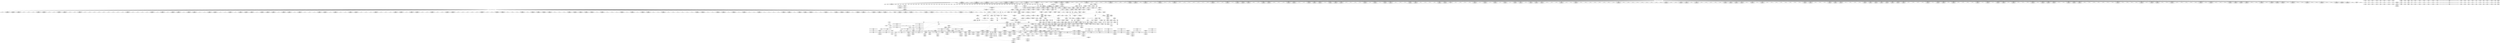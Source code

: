 digraph {
	CE0x4968dd0 [shape=record,shape=Mrecord,label="{CE0x4968dd0|696:_%struct.xfrm_sec_ctx*,_:_CRE_16,24_|*MultipleSource*|Function::selinux_xfrm_state_pol_flow_match&Arg::xp::|security/selinux/xfrm.c,184}"]
	CE0x496f320 [shape=record,shape=Mrecord,label="{CE0x496f320|selinux_xfrm_state_pol_flow_match:tmp6|security/selinux/xfrm.c,184|*SummSource*}"]
	CE0x49b9b40 [shape=record,shape=Mrecord,label="{CE0x49b9b40|864:_%struct.xfrm_sec_ctx*,_:_CRE_628,632_|*MultipleSource*|Function::selinux_xfrm_state_pol_flow_match&Arg::x::|security/selinux/xfrm.c,185}"]
	CE0x496f880 [shape=record,shape=Mrecord,label="{CE0x496f880|696:_%struct.xfrm_sec_ctx*,_:_CRE_515,516_}"]
	CE0x496fbd0 [shape=record,shape=Mrecord,label="{CE0x496fbd0|696:_%struct.xfrm_sec_ctx*,_:_CRE_519,520_}"]
	CE0x49b9540 [shape=record,shape=Mrecord,label="{CE0x49b9540|864:_%struct.xfrm_sec_ctx*,_:_CRE_608,612_|*MultipleSource*|Function::selinux_xfrm_state_pol_flow_match&Arg::x::|security/selinux/xfrm.c,185}"]
	CE0x49eeca0 [shape=record,shape=Mrecord,label="{CE0x49eeca0|i64_7|*Constant*}"]
	CE0x4976300 [shape=record,shape=Mrecord,label="{CE0x4976300|696:_%struct.xfrm_sec_ctx*,_:_CRE_320,321_|*MultipleSource*|Function::selinux_xfrm_state_pol_flow_match&Arg::xp::|security/selinux/xfrm.c,184}"]
	CE0x4992870 [shape=record,shape=Mrecord,label="{CE0x4992870|selinux_xfrm_state_pol_flow_match:tmp2|*LoadInst*|security/selinux/xfrm.c,184}"]
	CE0x49606c0 [shape=record,shape=Mrecord,label="{CE0x49606c0|selinux_xfrm_state_pol_flow_match:return}"]
	CE0x49edcf0 [shape=record,shape=Mrecord,label="{CE0x49edcf0|16:_i32,_:_CRE_32,33_}"]
	CE0x49b7f40 [shape=record,shape=Mrecord,label="{CE0x49b7f40|864:_%struct.xfrm_sec_ctx*,_:_CRE_512,520_|*MultipleSource*|Function::selinux_xfrm_state_pol_flow_match&Arg::x::|security/selinux/xfrm.c,185}"]
	CE0x4982db0 [shape=record,shape=Mrecord,label="{CE0x4982db0|696:_%struct.xfrm_sec_ctx*,_:_CRE_632,640_|*MultipleSource*|Function::selinux_xfrm_state_pol_flow_match&Arg::xp::|security/selinux/xfrm.c,184}"]
	CE0x4a15d30 [shape=record,shape=Mrecord,label="{CE0x4a15d30|i64*_getelementptr_inbounds_(_20_x_i64_,_20_x_i64_*___llvm_gcov_ctr3,_i64_0,_i64_19)|*Constant*}"]
	CE0x49b7680 [shape=record,shape=Mrecord,label="{CE0x49b7680|selinux_authorizable_ctx:tmp14}"]
	CE0x49ebc50 [shape=record,shape=Mrecord,label="{CE0x49ebc50|16:_i32,_:_CRE_0,1_}"]
	CE0x49ac080 [shape=record,shape=Mrecord,label="{CE0x49ac080|864:_%struct.xfrm_sec_ctx*,_:_CRE_168,169_}"]
	CE0x49bf190 [shape=record,shape=Mrecord,label="{CE0x49bf190|selinux_xfrm_state_pol_flow_match:tmp8|security/selinux/xfrm.c,185|*SummSink*}"]
	CE0x49a9620 [shape=record,shape=Mrecord,label="{CE0x49a9620|864:_%struct.xfrm_sec_ctx*,_:_CRE_141,142_}"]
	CE0x4a11810 [shape=record,shape=Mrecord,label="{CE0x4a11810|selinux_xfrm_state_pol_flow_match:call19|security/selinux/xfrm.c,208|*SummSource*}"]
	CE0x4a182e0 [shape=record,shape=Mrecord,label="{CE0x4a182e0|selinux_authorizable_xfrm:call|security/selinux/xfrm.c,73}"]
	CE0x497beb0 [shape=record,shape=Mrecord,label="{CE0x497beb0|i64*_getelementptr_inbounds_(_20_x_i64_,_20_x_i64_*___llvm_gcov_ctr3,_i64_0,_i64_17)|*Constant*|*SummSource*}"]
	CE0x4a04160 [shape=record,shape=Mrecord,label="{CE0x4a04160|i64*_getelementptr_inbounds_(_20_x_i64_,_20_x_i64_*___llvm_gcov_ctr3,_i64_0,_i64_18)|*Constant*|*SummSource*}"]
	CE0x49925f0 [shape=record,shape=Mrecord,label="{CE0x49925f0|696:_%struct.xfrm_sec_ctx*,_:_CRE_550,551_}"]
	CE0x4962eb0 [shape=record,shape=Mrecord,label="{CE0x4962eb0|_call_void_mcount()_#3|*SummSink*}"]
	CE0x4963010 [shape=record,shape=Mrecord,label="{CE0x4963010|696:_%struct.xfrm_sec_ctx*,_:_CRE_296,297_}"]
	CE0x49ba340 [shape=record,shape=Mrecord,label="{CE0x49ba340|864:_%struct.xfrm_sec_ctx*,_:_CRE_656,664_|*MultipleSource*|Function::selinux_xfrm_state_pol_flow_match&Arg::x::|security/selinux/xfrm.c,185}"]
	CE0x49bbee0 [shape=record,shape=Mrecord,label="{CE0x49bbee0|864:_%struct.xfrm_sec_ctx*,_:_CRE_710,711_}"]
	CE0x49f4350 [shape=record,shape=Mrecord,label="{CE0x49f4350|selinux_xfrm_state_pol_flow_match:tmp28|security/selinux/xfrm.c,198}"]
	CE0x49e9710 [shape=record,shape=Mrecord,label="{CE0x49e9710|selinux_authorizable_xfrm:x|Function::selinux_authorizable_xfrm&Arg::x::|*SummSource*}"]
	CE0x49711a0 [shape=record,shape=Mrecord,label="{CE0x49711a0|864:_%struct.xfrm_sec_ctx*,_:_CRE_98,99_}"]
	CE0x496ce00 [shape=record,shape=Mrecord,label="{CE0x496ce00|696:_%struct.xfrm_sec_ctx*,_:_CRE_506,507_}"]
	CE0x4971a40 [shape=record,shape=Mrecord,label="{CE0x4971a40|%struct.xfrm_sec_ctx*_null|*Constant*|*SummSink*}"]
	CE0x49659c0 [shape=record,shape=Mrecord,label="{CE0x49659c0|696:_%struct.xfrm_sec_ctx*,_:_CRE_303,304_}"]
	CE0x4961f30 [shape=record,shape=Mrecord,label="{CE0x4961f30|selinux_xfrm_state_pol_flow_match:if.then7}"]
	CE0x495f720 [shape=record,shape=Mrecord,label="{CE0x495f720|selinux_xfrm_state_pol_flow_match:if.else|*SummSink*}"]
	CE0x49ae8c0 [shape=record,shape=Mrecord,label="{CE0x49ae8c0|864:_%struct.xfrm_sec_ctx*,_:_CRE_202,203_|*MultipleSource*|Function::selinux_xfrm_state_pol_flow_match&Arg::x::|security/selinux/xfrm.c,185}"]
	CE0x4975010 [shape=record,shape=Mrecord,label="{CE0x4975010|864:_%struct.xfrm_sec_ctx*,_:_CRE_119,120_}"]
	CE0x4984990 [shape=record,shape=Mrecord,label="{CE0x4984990|696:_%struct.xfrm_sec_ctx*,_:_CRE_299,300_}"]
	CE0x4986640 [shape=record,shape=Mrecord,label="{CE0x4986640|696:_%struct.xfrm_sec_ctx*,_:_CRE_576,584_|*MultipleSource*|Function::selinux_xfrm_state_pol_flow_match&Arg::xp::|security/selinux/xfrm.c,184}"]
	CE0x49ae240 [shape=record,shape=Mrecord,label="{CE0x49ae240|864:_%struct.xfrm_sec_ctx*,_:_CRE_196,198_|*MultipleSource*|Function::selinux_xfrm_state_pol_flow_match&Arg::x::|security/selinux/xfrm.c,185}"]
	CE0x49de430 [shape=record,shape=Mrecord,label="{CE0x49de430|selinux_authorizable_ctx:tmp4|security/selinux/xfrm.c,63|*SummSink*}"]
	CE0x495cc90 [shape=record,shape=Mrecord,label="{CE0x495cc90|864:_%struct.xfrm_sec_ctx*,_:_CRE_93,94_}"]
	CE0x49bc160 [shape=record,shape=Mrecord,label="{CE0x49bc160|selinux_xfrm_state_pol_flow_match:tmp7|*LoadInst*|security/selinux/xfrm.c,185}"]
	CE0x4990a60 [shape=record,shape=Mrecord,label="{CE0x4990a60|864:_%struct.xfrm_sec_ctx*,_:_CRE_113,114_}"]
	CE0x4a00620 [shape=record,shape=Mrecord,label="{CE0x4a00620|selinux_authorizable_ctx:tmp16|security/selinux/xfrm.c,64|*SummSource*}"]
	CE0x49aa160 [shape=record,shape=Mrecord,label="{CE0x49aa160|864:_%struct.xfrm_sec_ctx*,_:_CRE_150,151_}"]
	CE0x49b06c0 [shape=record,shape=Mrecord,label="{CE0x49b06c0|864:_%struct.xfrm_sec_ctx*,_:_CRE_256,264_|*MultipleSource*|Function::selinux_xfrm_state_pol_flow_match&Arg::x::|security/selinux/xfrm.c,185}"]
	CE0x498f690 [shape=record,shape=Mrecord,label="{CE0x498f690|selinux_authorizable_ctx:bb}"]
	CE0x4a06fc0 [shape=record,shape=Mrecord,label="{CE0x4a06fc0|selinux_xfrm_state_pol_flow_match:tmp42|security/selinux/xfrm.c,208|*SummSink*}"]
	CE0x4a0c860 [shape=record,shape=Mrecord,label="{CE0x4a0c860|selinux_xfrm_state_pol_flow_match:ctx_sid|security/selinux/xfrm.c,200}"]
	CE0x49ae6c0 [shape=record,shape=Mrecord,label="{CE0x49ae6c0|864:_%struct.xfrm_sec_ctx*,_:_CRE_200,202_|*MultipleSource*|Function::selinux_xfrm_state_pol_flow_match&Arg::x::|security/selinux/xfrm.c,185}"]
	CE0x4978300 [shape=record,shape=Mrecord,label="{CE0x4978300|696:_%struct.xfrm_sec_ctx*,_:_CRE_503,504_}"]
	CE0x4a0bdd0 [shape=record,shape=Mrecord,label="{CE0x4a0bdd0|selinux_xfrm_state_pol_flow_match:tmp39|security/selinux/xfrm.c,202}"]
	CE0x4a0a7e0 [shape=record,shape=Mrecord,label="{CE0x4a0a7e0|i64_15|*Constant*|*SummSink*}"]
	CE0x4971560 [shape=record,shape=Mrecord,label="{CE0x4971560|864:_%struct.xfrm_sec_ctx*,_:_CRE_101,102_}"]
	CE0x49aa2a0 [shape=record,shape=Mrecord,label="{CE0x49aa2a0|864:_%struct.xfrm_sec_ctx*,_:_CRE_151,152_}"]
	CE0x4987590 [shape=record,shape=Mrecord,label="{CE0x4987590|696:_%struct.xfrm_sec_ctx*,_:_CRE_522,523_}"]
	CE0x4a04e80 [shape=record,shape=Mrecord,label="{CE0x4a04e80|selinux_xfrm_state_pol_flow_match:tmp40|security/selinux/xfrm.c,203|*SummSink*}"]
	CE0x4a15bb0 [shape=record,shape=Mrecord,label="{CE0x4a15bb0|selinux_xfrm_state_pol_flow_match:retval.0|*SummSink*}"]
	CE0x49bd9a0 [shape=record,shape=Mrecord,label="{CE0x49bd9a0|864:_%struct.xfrm_sec_ctx*,_:_CRE_816,824_|*MultipleSource*|Function::selinux_xfrm_state_pol_flow_match&Arg::x::|security/selinux/xfrm.c,185}"]
	CE0x49b23c0 [shape=record,shape=Mrecord,label="{CE0x49b23c0|864:_%struct.xfrm_sec_ctx*,_:_CRE_285,286_}"]
	CE0x49e6960 [shape=record,shape=Mrecord,label="{CE0x49e6960|selinux_xfrm_state_pol_flow_match:tmp16|*LoadInst*|security/selinux/xfrm.c,192|*SummSource*}"]
	CE0x4a05900 [shape=record,shape=Mrecord,label="{CE0x4a05900|i64_15|*Constant*}"]
	CE0x49b12c0 [shape=record,shape=Mrecord,label="{CE0x49b12c0|864:_%struct.xfrm_sec_ctx*,_:_CRE_272,273_|*MultipleSource*|Function::selinux_xfrm_state_pol_flow_match&Arg::x::|security/selinux/xfrm.c,185}"]
	CE0x4986d90 [shape=record,shape=Mrecord,label="{CE0x4986d90|696:_%struct.xfrm_sec_ctx*,_:_CRE_600,604_|*MultipleSource*|Function::selinux_xfrm_state_pol_flow_match&Arg::xp::|security/selinux/xfrm.c,184}"]
	CE0x4986980 [shape=record,shape=Mrecord,label="{CE0x4986980|696:_%struct.xfrm_sec_ctx*,_:_CRE_584,592_|*MultipleSource*|Function::selinux_xfrm_state_pol_flow_match&Arg::xp::|security/selinux/xfrm.c,184}"]
	CE0x49851c0 [shape=record,shape=Mrecord,label="{CE0x49851c0|696:_%struct.xfrm_sec_ctx*,_:_CRE_482,483_}"]
	CE0x4966150 [shape=record,shape=Mrecord,label="{CE0x4966150|i64_2|*Constant*|*SummSink*}"]
	CE0x495df10 [shape=record,shape=Mrecord,label="{CE0x495df10|selinux_xfrm_state_pol_flow_match:if.end12|*SummSink*}"]
	CE0x49a8720 [shape=record,shape=Mrecord,label="{CE0x49a8720|864:_%struct.xfrm_sec_ctx*,_:_CRE_129,130_}"]
	CE0x496fa50 [shape=record,shape=Mrecord,label="{CE0x496fa50|696:_%struct.xfrm_sec_ctx*,_:_CRE_517,518_}"]
	CE0x49edff0 [shape=record,shape=Mrecord,label="{CE0x49edff0|16:_i32,_:_CRE_35,36_}"]
	CE0x4a08df0 [shape=record,shape=Mrecord,label="{CE0x4a08df0|16:_i32,_:_CRE_48,49_}"]
	CE0x496fd60 [shape=record,shape=Mrecord,label="{CE0x496fd60|selinux_xfrm_state_pol_flow_match:if.then14|*SummSource*}"]
	CE0x497caf0 [shape=record,shape=Mrecord,label="{CE0x497caf0|i64*_getelementptr_inbounds_(_20_x_i64_,_20_x_i64_*___llvm_gcov_ctr3,_i64_0,_i64_0)|*Constant*}"]
	CE0x49aca80 [shape=record,shape=Mrecord,label="{CE0x49aca80|864:_%struct.xfrm_sec_ctx*,_:_CRE_176,177_}"]
	CE0x497ee60 [shape=record,shape=Mrecord,label="{CE0x497ee60|696:_%struct.xfrm_sec_ctx*,_:_CRE_546,547_}"]
	CE0x4a082f0 [shape=record,shape=Mrecord,label="{CE0x4a082f0|16:_i32,_:_CRE_37,38_}"]
	CE0x4986b80 [shape=record,shape=Mrecord,label="{CE0x4986b80|696:_%struct.xfrm_sec_ctx*,_:_CRE_592,600_|*MultipleSource*|Function::selinux_xfrm_state_pol_flow_match&Arg::xp::|security/selinux/xfrm.c,184}"]
	CE0x4a0c180 [shape=record,shape=Mrecord,label="{CE0x4a0c180|selinux_xfrm_state_pol_flow_match:tmp37|security/selinux/xfrm.c,202}"]
	CE0x49f5420 [shape=record,shape=Mrecord,label="{CE0x49f5420|selinux_xfrm_state_pol_flow_match:tobool9|security/selinux/xfrm.c,196|*SummSink*}"]
	CE0x4a19830 [shape=record,shape=Mrecord,label="{CE0x4a19830|selinux_authorizable_ctx:land.rhs|*SummSource*}"]
	CE0x4974370 [shape=record,shape=Mrecord,label="{CE0x4974370|selinux_xfrm_state_pol_flow_match:tmp14|security/selinux/xfrm.c,190|*SummSource*}"]
	CE0x4a094f0 [shape=record,shape=Mrecord,label="{CE0x4a094f0|16:_i32,_:_CRE_55,56_}"]
	CE0x498a8b0 [shape=record,shape=Mrecord,label="{CE0x498a8b0|696:_%struct.xfrm_sec_ctx*,_:_CRE_539,540_}"]
	CE0x49e0010 [shape=record,shape=Mrecord,label="{CE0x49e0010|selinux_authorizable_ctx:ctx|Function::selinux_authorizable_ctx&Arg::ctx::|*SummSource*}"]
	CE0x49d8d60 [shape=record,shape=Mrecord,label="{CE0x49d8d60|i64*_getelementptr_inbounds_(_7_x_i64_,_7_x_i64_*___llvm_gcov_ctr16,_i64_0,_i64_5)|*Constant*|*SummSource*}"]
	CE0x496a690 [shape=record,shape=Mrecord,label="{CE0x496a690|selinux_authorizable_xfrm:tmp2|*SummSource*}"]
	CE0x496e3c0 [shape=record,shape=Mrecord,label="{CE0x496e3c0|i64_0|*Constant*|*SummSink*}"]
	CE0x49edaf0 [shape=record,shape=Mrecord,label="{CE0x49edaf0|16:_i32,_:_CRE_30,31_}"]
	CE0x49ed6f0 [shape=record,shape=Mrecord,label="{CE0x49ed6f0|16:_i32,_:_CRE_26,27_}"]
	CE0x4a02bc0 [shape=record,shape=Mrecord,label="{CE0x4a02bc0|16:_i32,_:_CRE_3,4_}"]
	CE0x496e1b0 [shape=record,shape=Mrecord,label="{CE0x496e1b0|i32_21|*Constant*}"]
	CE0x49f8b50 [shape=record,shape=Mrecord,label="{CE0x49f8b50|selinux_xfrm_state_pol_flow_match:tmp23|security/selinux/xfrm.c,196|*SummSource*}"]
	CE0x49e7aa0 [shape=record,shape=Mrecord,label="{CE0x49e7aa0|selinux_xfrm_state_pol_flow_match:tmp22|security/selinux/xfrm.c,194|*SummSource*}"]
	CE0x49e8200 [shape=record,shape=Mrecord,label="{CE0x49e8200|selinux_xfrm_state_pol_flow_match:call|security/selinux/xfrm.c,196|*SummSink*}"]
	CE0x49719d0 [shape=record,shape=Mrecord,label="{CE0x49719d0|%struct.xfrm_sec_ctx*_null|*Constant*|*SummSource*}"]
	CE0x49aad80 [shape=record,shape=Mrecord,label="{CE0x49aad80|%struct.common_audit_data.1017*_null|*Constant*|*SummSink*}"]
	CE0x4978e20 [shape=record,shape=Mrecord,label="{CE0x4978e20|selinux_authorizable_xfrm:tmp2}"]
	CE0x49e3630 [shape=record,shape=Mrecord,label="{CE0x49e3630|selinux_authorizable_ctx:cmp|security/selinux/xfrm.c,64|*SummSource*}"]
	CE0x496b150 [shape=record,shape=Mrecord,label="{CE0x496b150|864:_%struct.xfrm_sec_ctx*,_:_CRE_19,20_}"]
	CE0x49831b0 [shape=record,shape=Mrecord,label="{CE0x49831b0|696:_%struct.xfrm_sec_ctx*,_:_CRE_656,664_|*MultipleSource*|Function::selinux_xfrm_state_pol_flow_match&Arg::xp::|security/selinux/xfrm.c,184}"]
	CE0x68d6a80 [shape=record,shape=Mrecord,label="{CE0x68d6a80|696:_%struct.xfrm_sec_ctx*,_:_CRE_104,112_|*MultipleSource*|Function::selinux_xfrm_state_pol_flow_match&Arg::xp::|security/selinux/xfrm.c,184}"]
	CE0x49e0d70 [shape=record,shape=Mrecord,label="{CE0x49e0d70|selinux_authorizable_ctx:tmp7|security/selinux/xfrm.c,64}"]
	CE0x4980310 [shape=record,shape=Mrecord,label="{CE0x4980310|696:_%struct.xfrm_sec_ctx*,_:_CRE_690,691_|*MultipleSource*|Function::selinux_xfrm_state_pol_flow_match&Arg::xp::|security/selinux/xfrm.c,184}"]
	CE0x4a0b170 [shape=record,shape=Mrecord,label="{CE0x4a0b170|i32_7|*Constant*|*SummSource*}"]
	CE0x49af2c0 [shape=record,shape=Mrecord,label="{CE0x49af2c0|864:_%struct.xfrm_sec_ctx*,_:_CRE_216,220_|*MultipleSource*|Function::selinux_xfrm_state_pol_flow_match&Arg::x::|security/selinux/xfrm.c,185}"]
	CE0x4a075a0 [shape=record,shape=Mrecord,label="{CE0x4a075a0|selinux_xfrm_state_pol_flow_match:tmp43|security/selinux/xfrm.c,208|*SummSource*}"]
	CE0x49b8d40 [shape=record,shape=Mrecord,label="{CE0x49b8d40|864:_%struct.xfrm_sec_ctx*,_:_CRE_560,576_|*MultipleSource*|Function::selinux_xfrm_state_pol_flow_match&Arg::x::|security/selinux/xfrm.c,185}"]
	CE0x49884d0 [shape=record,shape=Mrecord,label="{CE0x49884d0|864:_%struct.xfrm_sec_ctx*,_:_CRE_452,456_|*MultipleSource*|Function::selinux_xfrm_state_pol_flow_match&Arg::x::|security/selinux/xfrm.c,185}"]
	CE0x49dfbf0 [shape=record,shape=Mrecord,label="{CE0x49dfbf0|selinux_authorizable_ctx:entry|*SummSource*}"]
	CE0x49ee5b0 [shape=record,shape=Mrecord,label="{CE0x49ee5b0|i64_3|*Constant*|*SummSource*}"]
	CE0x4a19010 [shape=record,shape=Mrecord,label="{CE0x4a19010|selinux_authorizable_ctx:tmp1}"]
	CE0x495cb50 [shape=record,shape=Mrecord,label="{CE0x495cb50|864:_%struct.xfrm_sec_ctx*,_:_CRE_92,93_}"]
	CE0x49adac0 [shape=record,shape=Mrecord,label="{CE0x49adac0|864:_%struct.xfrm_sec_ctx*,_:_CRE_189,190_}"]
	CE0x49e32e0 [shape=record,shape=Mrecord,label="{CE0x49e32e0|i32_1|*Constant*}"]
	CE0x4988070 [shape=record,shape=Mrecord,label="{CE0x4988070|696:_%struct.xfrm_sec_ctx*,_:_CRE_689,690_|*MultipleSource*|Function::selinux_xfrm_state_pol_flow_match&Arg::xp::|security/selinux/xfrm.c,184}"]
	CE0x498a4f0 [shape=record,shape=Mrecord,label="{CE0x498a4f0|696:_%struct.xfrm_sec_ctx*,_:_CRE_536,537_}"]
	CE0x49665d0 [shape=record,shape=Mrecord,label="{CE0x49665d0|GLOBAL:__llvm_gcov_ctr3|Global_var:__llvm_gcov_ctr3|*SummSink*}"]
	CE0x4a0fc10 [shape=record,shape=Mrecord,label="{CE0x4a0fc10|selinux_xfrm_state_pol_flow_match:__fl_common17|security/selinux/xfrm.c,208|*SummSink*}"]
	CE0x49e79a0 [shape=record,shape=Mrecord,label="{CE0x49e79a0|selinux_xfrm_state_pol_flow_match:tmp22|security/selinux/xfrm.c,194}"]
	CE0x49817f0 [shape=record,shape=Mrecord,label="{CE0x49817f0|696:_%struct.xfrm_sec_ctx*,_:_CRE_509,510_}"]
	CE0x496d240 [shape=record,shape=Mrecord,label="{CE0x496d240|696:_%struct.xfrm_sec_ctx*,_:_CRE_528,529_}"]
	CE0x49e9140 [shape=record,shape=Mrecord,label="{CE0x49e9140|GLOBAL:selinux_authorizable_xfrm|*Constant*|*SummSink*}"]
	CE0x496c440 [shape=record,shape=Mrecord,label="{CE0x496c440|selinux_xfrm_state_pol_flow_match:if.then14|*SummSink*}"]
	CE0x49eb9d0 [shape=record,shape=Mrecord,label="{CE0x49eb9d0|selinux_xfrm_state_pol_flow_match:u|security/selinux/xfrm.c,202|*SummSource*}"]
	CE0x49f7270 [shape=record,shape=Mrecord,label="{CE0x49f7270|selinux_xfrm_state_pol_flow_match:tmp27|security/selinux/xfrm.c,198|*SummSource*}"]
	CE0x49962d0 [shape=record,shape=Mrecord,label="{CE0x49962d0|_call_void_mcount()_#3}"]
	CE0x49bee10 [shape=record,shape=Mrecord,label="{CE0x49bee10|selinux_xfrm_state_pol_flow_match:tmp9|security/selinux/xfrm.c,185}"]
	CE0x4a19f80 [shape=record,shape=Mrecord,label="{CE0x4a19f80|selinux_authorizable_ctx:land.rhs}"]
	CE0x49a4640 [shape=record,shape=Mrecord,label="{CE0x49a4640|696:_%struct.xfrm_sec_ctx*,_:_CRE_172,176_|*MultipleSource*|Function::selinux_xfrm_state_pol_flow_match&Arg::xp::|security/selinux/xfrm.c,184}"]
	CE0x4975510 [shape=record,shape=Mrecord,label="{CE0x4975510|864:_%struct.xfrm_sec_ctx*,_:_CRE_123,124_}"]
	CE0x4992130 [shape=record,shape=Mrecord,label="{CE0x4992130|selinux_authorizable_ctx:tmp5|security/selinux/xfrm.c,63}"]
	CE0x49bab40 [shape=record,shape=Mrecord,label="{CE0x49bab40|864:_%struct.xfrm_sec_ctx*,_:_CRE_688,696_|*MultipleSource*|Function::selinux_xfrm_state_pol_flow_match&Arg::x::|security/selinux/xfrm.c,185}"]
	CE0x49b2500 [shape=record,shape=Mrecord,label="{CE0x49b2500|864:_%struct.xfrm_sec_ctx*,_:_CRE_286,287_}"]
	CE0x4977680 [shape=record,shape=Mrecord,label="{CE0x4977680|selinux_authorizable_xfrm:tmp4|*LoadInst*|security/selinux/xfrm.c,73|*SummSink*}"]
	CE0x4a16620 [shape=record,shape=Mrecord,label="{CE0x4a16620|selinux_xfrm_state_pol_flow_match:tmp45|security/selinux/xfrm.c,211|*SummSink*}"]
	CE0x49e00d0 [shape=record,shape=Mrecord,label="{CE0x49e00d0|selinux_authorizable_ctx:ctx|Function::selinux_authorizable_ctx&Arg::ctx::|*SummSink*}"]
	CE0x49aa3e0 [shape=record,shape=Mrecord,label="{CE0x49aa3e0|864:_%struct.xfrm_sec_ctx*,_:_CRE_160,161_}"]
	CE0x49929b0 [shape=record,shape=Mrecord,label="{CE0x49929b0|696:_%struct.xfrm_sec_ctx*,_:_CRE_552,560_|*MultipleSource*|Function::selinux_xfrm_state_pol_flow_match&Arg::xp::|security/selinux/xfrm.c,184}"]
	CE0x49902e0 [shape=record,shape=Mrecord,label="{CE0x49902e0|864:_%struct.xfrm_sec_ctx*,_:_CRE_107,108_}"]
	CE0x49698a0 [shape=record,shape=Mrecord,label="{CE0x49698a0|864:_%struct.xfrm_sec_ctx*,_:_CRE_65,66_}"]
	CE0x49b42c0 [shape=record,shape=Mrecord,label="{CE0x49b42c0|864:_%struct.xfrm_sec_ctx*,_:_CRE_368,376_|*MultipleSource*|Function::selinux_xfrm_state_pol_flow_match&Arg::x::|security/selinux/xfrm.c,185}"]
	CE0x49ab270 [shape=record,shape=Mrecord,label="{CE0x49ab270|avc_has_perm:auditdata|Function::avc_has_perm&Arg::auditdata::}"]
	CE0x49b2780 [shape=record,shape=Mrecord,label="{CE0x49b2780|864:_%struct.xfrm_sec_ctx*,_:_CRE_288,289_}"]
	CE0x4977550 [shape=record,shape=Mrecord,label="{CE0x4977550|selinux_authorizable_xfrm:tmp4|*LoadInst*|security/selinux/xfrm.c,73|*SummSource*}"]
	CE0x49c0590 [shape=record,shape=Mrecord,label="{CE0x49c0590|i64*_getelementptr_inbounds_(_20_x_i64_,_20_x_i64_*___llvm_gcov_ctr3,_i64_0,_i64_5)|*Constant*|*SummSource*}"]
	CE0x49d6f50 [shape=record,shape=Mrecord,label="{CE0x49d6f50|selinux_authorizable_ctx:tmp3|security/selinux/xfrm.c,63}"]
	CE0x49a93a0 [shape=record,shape=Mrecord,label="{CE0x49a93a0|864:_%struct.xfrm_sec_ctx*,_:_CRE_139,140_}"]
	CE0x496b010 [shape=record,shape=Mrecord,label="{CE0x496b010|864:_%struct.xfrm_sec_ctx*,_:_CRE_18,19_}"]
	CE0x4a14860 [shape=record,shape=Mrecord,label="{CE0x4a14860|_ret_i32_%retval.0,_!dbg_!27728|security/selinux/avc.c,775|*SummSink*}"]
	CE0x4963170 [shape=record,shape=Mrecord,label="{CE0x4963170|selinux_xfrm_state_pol_flow_match:if.then}"]
	CE0x49adfc0 [shape=record,shape=Mrecord,label="{CE0x49adfc0|864:_%struct.xfrm_sec_ctx*,_:_CRE_192,194_|*MultipleSource*|Function::selinux_xfrm_state_pol_flow_match&Arg::x::|security/selinux/xfrm.c,185}"]
	CE0x49b9d40 [shape=record,shape=Mrecord,label="{CE0x49b9d40|864:_%struct.xfrm_sec_ctx*,_:_CRE_632,636_|*MultipleSource*|Function::selinux_xfrm_state_pol_flow_match&Arg::x::|security/selinux/xfrm.c,185}"]
	CE0x49778a0 [shape=record,shape=Mrecord,label="{CE0x49778a0|696:_%struct.xfrm_sec_ctx*,_:_CRE_408,416_|*MultipleSource*|Function::selinux_xfrm_state_pol_flow_match&Arg::xp::|security/selinux/xfrm.c,184}"]
	CE0x4a074a0 [shape=record,shape=Mrecord,label="{CE0x4a074a0|selinux_xfrm_state_pol_flow_match:tmp43|security/selinux/xfrm.c,208}"]
	CE0x49642e0 [shape=record,shape=Mrecord,label="{CE0x49642e0|selinux_xfrm_state_pol_flow_match:if.end11|*SummSink*}"]
	CE0x49a2220 [shape=record,shape=Mrecord,label="{CE0x49a2220|696:_%struct.xfrm_sec_ctx*,_:_CRE_184,200_|*MultipleSource*|Function::selinux_xfrm_state_pol_flow_match&Arg::xp::|security/selinux/xfrm.c,184}"]
	CE0x495c8d0 [shape=record,shape=Mrecord,label="{CE0x495c8d0|864:_%struct.xfrm_sec_ctx*,_:_CRE_90,91_}"]
	CE0x49bcda0 [shape=record,shape=Mrecord,label="{CE0x49bcda0|864:_%struct.xfrm_sec_ctx*,_:_CRE_768,776_|*MultipleSource*|Function::selinux_xfrm_state_pol_flow_match&Arg::x::|security/selinux/xfrm.c,185}"]
	CE0x49e7c60 [shape=record,shape=Mrecord,label="{CE0x49e7c60|selinux_xfrm_state_pol_flow_match:tmp22|security/selinux/xfrm.c,194|*SummSink*}"]
	CE0x49872e0 [shape=record,shape=Mrecord,label="{CE0x49872e0|696:_%struct.xfrm_sec_ctx*,_:_CRE_616,632_|*MultipleSource*|Function::selinux_xfrm_state_pol_flow_match&Arg::xp::|security/selinux/xfrm.c,184}"]
	CE0x4983990 [shape=record,shape=Mrecord,label="{CE0x4983990|696:_%struct.xfrm_sec_ctx*,_:_CRE_492,493_}"]
	CE0x4a08af0 [shape=record,shape=Mrecord,label="{CE0x4a08af0|16:_i32,_:_CRE_45,46_}"]
	CE0x497e5a0 [shape=record,shape=Mrecord,label="{CE0x497e5a0|696:_%struct.xfrm_sec_ctx*,_:_CRE_56,64_|*MultipleSource*|Function::selinux_xfrm_state_pol_flow_match&Arg::xp::|security/selinux/xfrm.c,184}"]
	CE0x4a16b70 [shape=record,shape=Mrecord,label="{CE0x4a16b70|selinux_xfrm_state_pol_flow_match:tmp46|security/selinux/xfrm.c,211|*SummSource*}"]
	CE0x4964b20 [shape=record,shape=Mrecord,label="{CE0x4964b20|selinux_xfrm_state_pol_flow_match:if.end}"]
	CE0x49e8030 [shape=record,shape=Mrecord,label="{CE0x49e8030|selinux_xfrm_state_pol_flow_match:call|security/selinux/xfrm.c,196}"]
	CE0x49e7460 [shape=record,shape=Mrecord,label="{CE0x49e7460|i64*_getelementptr_inbounds_(_20_x_i64_,_20_x_i64_*___llvm_gcov_ctr3,_i64_0,_i64_9)|*Constant*|*SummSink*}"]
	CE0x49f9840 [shape=record,shape=Mrecord,label="{CE0x49f9840|selinux_xfrm_state_pol_flow_match:tmp18|security/selinux/xfrm.c,192}"]
	CE0x497e7a0 [shape=record,shape=Mrecord,label="{CE0x497e7a0|selinux_xfrm_state_pol_flow_match:tmp5|security/selinux/xfrm.c,184|*SummSink*}"]
	CE0x4a00c10 [shape=record,shape=Mrecord,label="{CE0x4a00c10|selinux_authorizable_ctx:land.ext|security/selinux/xfrm.c,64|*SummSource*}"]
	CE0x4982380 [shape=record,shape=Mrecord,label="{CE0x4982380|864:_%struct.xfrm_sec_ctx*,_:_CRE_80,81_}"]
	CE0x4966dc0 [shape=record,shape=Mrecord,label="{CE0x4966dc0|864:_%struct.xfrm_sec_ctx*,_:_CRE_64,65_}"]
	CE0x49d9020 [shape=record,shape=Mrecord,label="{CE0x49d9020|i64*_getelementptr_inbounds_(_7_x_i64_,_7_x_i64_*___llvm_gcov_ctr16,_i64_0,_i64_5)|*Constant*|*SummSink*}"]
	CE0x49910d0 [shape=record,shape=Mrecord,label="{CE0x49910d0|696:_%struct.xfrm_sec_ctx*,_:_CRE_493,494_}"]
	CE0x4974300 [shape=record,shape=Mrecord,label="{CE0x4974300|selinux_xfrm_state_pol_flow_match:tmp14|security/selinux/xfrm.c,190}"]
	CE0x49f8980 [shape=record,shape=Mrecord,label="{CE0x49f8980|i64_11|*Constant*|*SummSink*}"]
	CE0x49d6c30 [shape=record,shape=Mrecord,label="{CE0x49d6c30|selinux_authorizable_ctx:tmp2|security/selinux/xfrm.c,63|*SummSource*}"]
	CE0x4a08ff0 [shape=record,shape=Mrecord,label="{CE0x4a08ff0|16:_i32,_:_CRE_50,51_}"]
	CE0x49d94e0 [shape=record,shape=Mrecord,label="{CE0x49d94e0|selinux_authorizable_ctx:tmp11|security/selinux/xfrm.c,65}"]
	CE0x49bcba0 [shape=record,shape=Mrecord,label="{CE0x49bcba0|864:_%struct.xfrm_sec_ctx*,_:_CRE_752,768_|*MultipleSource*|Function::selinux_xfrm_state_pol_flow_match&Arg::x::|security/selinux/xfrm.c,185}"]
	CE0x498f030 [shape=record,shape=Mrecord,label="{CE0x498f030|selinux_authorizable_ctx:ctx_doi|security/selinux/xfrm.c,64|*SummSink*}"]
	CE0x495c790 [shape=record,shape=Mrecord,label="{CE0x495c790|864:_%struct.xfrm_sec_ctx*,_:_CRE_89,90_}"]
	CE0x49d9a10 [shape=record,shape=Mrecord,label="{CE0x49d9a10|selinux_authorizable_ctx:tmp12|security/selinux/xfrm.c,65}"]
	CE0x49decf0 [shape=record,shape=Mrecord,label="{CE0x49decf0|i64*_getelementptr_inbounds_(_7_x_i64_,_7_x_i64_*___llvm_gcov_ctr16,_i64_0,_i64_6)|*Constant*}"]
	CE0x49ac1c0 [shape=record,shape=Mrecord,label="{CE0x49ac1c0|864:_%struct.xfrm_sec_ctx*,_:_CRE_169,170_}"]
	CE0x49af4c0 [shape=record,shape=Mrecord,label="{CE0x49af4c0|864:_%struct.xfrm_sec_ctx*,_:_CRE_220,224_|*MultipleSource*|Function::selinux_xfrm_state_pol_flow_match&Arg::x::|security/selinux/xfrm.c,185}"]
	CE0x4a116f0 [shape=record,shape=Mrecord,label="{CE0x4a116f0|selinux_xfrm_state_pol_flow_match:call19|security/selinux/xfrm.c,208}"]
	CE0x498a630 [shape=record,shape=Mrecord,label="{CE0x498a630|696:_%struct.xfrm_sec_ctx*,_:_CRE_537,538_}"]
	CE0x49ec8f0 [shape=record,shape=Mrecord,label="{CE0x49ec8f0|16:_i32,_:_CRE_12,13_}"]
	CE0x4974c50 [shape=record,shape=Mrecord,label="{CE0x4974c50|864:_%struct.xfrm_sec_ctx*,_:_CRE_116,117_}"]
	CE0x49ecef0 [shape=record,shape=Mrecord,label="{CE0x49ecef0|16:_i32,_:_CRE_18,19_}"]
	CE0x49beda0 [shape=record,shape=Mrecord,label="{CE0x49beda0|selinux_xfrm_state_pol_flow_match:tobool2|security/selinux/xfrm.c,185}"]
	CE0x49ef5b0 [shape=record,shape=Mrecord,label="{CE0x49ef5b0|selinux_xfrm_state_pol_flow_match:tmp19|security/selinux/xfrm.c,192}"]
	CE0x497fb90 [shape=record,shape=Mrecord,label="{CE0x497fb90|i32_21|*Constant*|*SummSink*}"]
	CE0x49969a0 [shape=record,shape=Mrecord,label="{CE0x49969a0|%struct.xfrm_sec_ctx*_null|*Constant*}"]
	CE0x4974b10 [shape=record,shape=Mrecord,label="{CE0x4974b10|864:_%struct.xfrm_sec_ctx*,_:_CRE_115,116_}"]
	CE0x49722f0 [shape=record,shape=Mrecord,label="{CE0x49722f0|696:_%struct.xfrm_sec_ctx*,_:_CRE_533,534_}"]
	CE0x49dbe80 [shape=record,shape=Mrecord,label="{CE0x49dbe80|selinux_authorizable_ctx:tmp2|security/selinux/xfrm.c,63|*SummSink*}"]
	CE0x4977b30 [shape=record,shape=Mrecord,label="{CE0x4977b30|696:_%struct.xfrm_sec_ctx*,_:_CRE_424,432_|*MultipleSource*|Function::selinux_xfrm_state_pol_flow_match&Arg::xp::|security/selinux/xfrm.c,184}"]
	CE0x4978180 [shape=record,shape=Mrecord,label="{CE0x4978180|696:_%struct.xfrm_sec_ctx*,_:_CRE_501,502_}"]
	CE0x49640d0 [shape=record,shape=Mrecord,label="{CE0x49640d0|selinux_xfrm_state_pol_flow_match:tmp|*SummSource*}"]
	CE0x49ebcc0 [shape=record,shape=Mrecord,label="{CE0x49ebcc0|16:_i32,_:_CRE_1,2_}"]
	CE0x49907e0 [shape=record,shape=Mrecord,label="{CE0x49907e0|864:_%struct.xfrm_sec_ctx*,_:_CRE_111,112_}"]
	CE0x4977c30 [shape=record,shape=Mrecord,label="{CE0x4977c30|i64_1|*Constant*}"]
	"CONST[source:1(input),value:2(dynamic)][purpose:{object}][SrcIdx:0]"
	CE0x498dca0 [shape=record,shape=Mrecord,label="{CE0x498dca0|selinux_authorizable_ctx:tmp8|security/selinux/xfrm.c,64|*SummSink*}"]
	CE0x497c1a0 [shape=record,shape=Mrecord,label="{CE0x497c1a0|i64*_getelementptr_inbounds_(_20_x_i64_,_20_x_i64_*___llvm_gcov_ctr3,_i64_0,_i64_6)|*Constant*|*SummSink*}"]
	CE0x497e730 [shape=record,shape=Mrecord,label="{CE0x497e730|selinux_xfrm_state_pol_flow_match:tmp4|security/selinux/xfrm.c,184|*SummSink*}"]
	CE0x49f84c0 [shape=record,shape=Mrecord,label="{CE0x49f84c0|i64_10|*Constant*|*SummSink*}"]
	CE0x4a0a960 [shape=record,shape=Mrecord,label="{CE0x4a0a960|i64_16|*Constant*|*SummSource*}"]
	CE0x49a45d0 [shape=record,shape=Mrecord,label="{CE0x49a45d0|696:_%struct.xfrm_sec_ctx*,_:_CRE_168,172_|*MultipleSource*|Function::selinux_xfrm_state_pol_flow_match&Arg::xp::|security/selinux/xfrm.c,184}"]
	CE0x4982240 [shape=record,shape=Mrecord,label="{CE0x4982240|864:_%struct.xfrm_sec_ctx*,_:_CRE_79,80_}"]
	CE0x49c1150 [shape=record,shape=Mrecord,label="{CE0x49c1150|selinux_xfrm_state_pol_flow_match:tmp13|security/selinux/xfrm.c,187|*SummSink*}"]
	CE0x4991140 [shape=record,shape=Mrecord,label="{CE0x4991140|696:_%struct.xfrm_sec_ctx*,_:_CRE_494,495_}"]
	CE0x49e21a0 [shape=record,shape=Mrecord,label="{CE0x49e21a0|selinux_authorizable_ctx:tmp6|*LoadInst*|security/selinux/xfrm.c,64|*SummSource*}"]
	CE0x49b2140 [shape=record,shape=Mrecord,label="{CE0x49b2140|864:_%struct.xfrm_sec_ctx*,_:_CRE_283,284_}"]
	CE0x4971420 [shape=record,shape=Mrecord,label="{CE0x4971420|864:_%struct.xfrm_sec_ctx*,_:_CRE_100,101_}"]
	CE0x49a8ea0 [shape=record,shape=Mrecord,label="{CE0x49a8ea0|864:_%struct.xfrm_sec_ctx*,_:_CRE_135,136_}"]
	CE0x49865d0 [shape=record,shape=Mrecord,label="{CE0x49865d0|696:_%struct.xfrm_sec_ctx*,_:_CRE_568,576_|*MultipleSource*|Function::selinux_xfrm_state_pol_flow_match&Arg::xp::|security/selinux/xfrm.c,184}"]
	CE0x4986f50 [shape=record,shape=Mrecord,label="{CE0x4986f50|696:_%struct.xfrm_sec_ctx*,_:_CRE_604,608_|*MultipleSource*|Function::selinux_xfrm_state_pol_flow_match&Arg::xp::|security/selinux/xfrm.c,184}"]
	CE0x49bd3a0 [shape=record,shape=Mrecord,label="{CE0x49bd3a0|864:_%struct.xfrm_sec_ctx*,_:_CRE_792,800_|*MultipleSource*|Function::selinux_xfrm_state_pol_flow_match&Arg::x::|security/selinux/xfrm.c,185}"]
	CE0x49aaed0 [shape=record,shape=Mrecord,label="{CE0x49aaed0|avc_has_perm:auditdata|Function::avc_has_perm&Arg::auditdata::|*SummSink*}"]
	CE0x49d9550 [shape=record,shape=Mrecord,label="{CE0x49d9550|selinux_authorizable_ctx:tmp11|security/selinux/xfrm.c,65|*SummSource*}"]
	CE0x4977050 [shape=record,shape=Mrecord,label="{CE0x4977050|selinux_authorizable_xfrm:security|security/selinux/xfrm.c,73}"]
	CE0x49a82b0 [shape=record,shape=Mrecord,label="{CE0x49a82b0|selinux_xfrm_state_pol_flow_match:tmp31|*SummSink*}"]
	CE0x49b75a0 [shape=record,shape=Mrecord,label="{CE0x49b75a0|i1_false|*Constant*|*SummSink*}"]
	CE0x495c290 [shape=record,shape=Mrecord,label="{CE0x495c290|864:_%struct.xfrm_sec_ctx*,_:_CRE_85,86_}"]
	CE0x49aa9d0 [shape=record,shape=Mrecord,label="{CE0x49aa9d0|864:_%struct.xfrm_sec_ctx*,_:_CRE_162,163_}"]
	CE0x4a086f0 [shape=record,shape=Mrecord,label="{CE0x4a086f0|16:_i32,_:_CRE_41,42_}"]
	CE0x49b50c0 [shape=record,shape=Mrecord,label="{CE0x49b50c0|864:_%struct.xfrm_sec_ctx*,_:_CRE_424,428_|*MultipleSource*|Function::selinux_xfrm_state_pol_flow_match&Arg::x::|security/selinux/xfrm.c,185}"]
	CE0x49ee3c0 [shape=record,shape=Mrecord,label="{CE0x49ee3c0|selinux_xfrm_state_pol_flow_match:tobool2|security/selinux/xfrm.c,185|*SummSink*}"]
	CE0x4a084f0 [shape=record,shape=Mrecord,label="{CE0x4a084f0|16:_i32,_:_CRE_39,40_}"]
	CE0x49f7f50 [shape=record,shape=Mrecord,label="{CE0x49f7f50|selinux_xfrm_state_pol_flow_match:tobool9|security/selinux/xfrm.c,196|*SummSource*}"]
	CE0x49ee350 [shape=record,shape=Mrecord,label="{CE0x49ee350|selinux_xfrm_state_pol_flow_match:tobool2|security/selinux/xfrm.c,185|*SummSource*}"]
	CE0x4971060 [shape=record,shape=Mrecord,label="{CE0x4971060|864:_%struct.xfrm_sec_ctx*,_:_CRE_97,98_}"]
	CE0x49b7b40 [shape=record,shape=Mrecord,label="{CE0x49b7b40|864:_%struct.xfrm_sec_ctx*,_:_CRE_496,504_|*MultipleSource*|Function::selinux_xfrm_state_pol_flow_match&Arg::x::|security/selinux/xfrm.c,185}"]
	CE0x496cc80 [shape=record,shape=Mrecord,label="{CE0x496cc80|696:_%struct.xfrm_sec_ctx*,_:_CRE_504,505_}"]
	CE0x4a0ff90 [shape=record,shape=Mrecord,label="{CE0x4a0ff90|i32_1|*Constant*}"]
	CE0x4984160 [shape=record,shape=Mrecord,label="{CE0x4984160|selinux_xfrm_state_pol_flow_match:return|*SummSource*}"]
	CE0x49beef0 [shape=record,shape=Mrecord,label="{CE0x49beef0|i64_4|*Constant*|*SummSink*}"]
	CE0x49e9b00 [shape=record,shape=Mrecord,label="{CE0x49e9b00|selinux_xfrm_state_pol_flow_match:tmp21|security/selinux/xfrm.c,194|*SummSource*}"]
	CE0x49e5770 [shape=record,shape=Mrecord,label="{CE0x49e5770|selinux_xfrm_state_pol_flow_match:tmp37|security/selinux/xfrm.c,202|*SummSink*}"]
	CE0x4a08bf0 [shape=record,shape=Mrecord,label="{CE0x4a08bf0|16:_i32,_:_CRE_46,47_}"]
	CE0x4a10790 [shape=record,shape=Mrecord,label="{CE0x4a10790|%struct.common_audit_data.1017*_null|*Constant*}"]
	CE0x4a0a8f0 [shape=record,shape=Mrecord,label="{CE0x4a0a8f0|i64_16|*Constant*}"]
	CE0x4a16cf0 [shape=record,shape=Mrecord,label="{CE0x4a16cf0|selinux_xfrm_state_pol_flow_match:tmp46|security/selinux/xfrm.c,211|*SummSink*}"]
	CE0x49e5c10 [shape=record,shape=Mrecord,label="{CE0x49e5c10|selinux_xfrm_state_pol_flow_match:tmp15|security/selinux/xfrm.c,190|*SummSink*}"]
	CE0x49f8a80 [shape=record,shape=Mrecord,label="{CE0x49f8a80|selinux_xfrm_state_pol_flow_match:tmp23|security/selinux/xfrm.c,196}"]
	CE0x497d650 [shape=record,shape=Mrecord,label="{CE0x497d650|696:_%struct.xfrm_sec_ctx*,_:_CRE_543,544_}"]
	CE0x49f4450 [shape=record,shape=Mrecord,label="{CE0x49f4450|selinux_xfrm_state_pol_flow_match:tmp28|security/selinux/xfrm.c,198|*SummSource*}"]
	CE0x4971d40 [shape=record,shape=Mrecord,label="{CE0x4971d40|selinux_xfrm_state_pol_flow_match:tobool|security/selinux/xfrm.c,184|*SummSink*}"]
	CE0x49fdd00 [shape=record,shape=Mrecord,label="{CE0x49fdd00|i64*_getelementptr_inbounds_(_7_x_i64_,_7_x_i64_*___llvm_gcov_ctr16,_i64_0,_i64_6)|*Constant*|*SummSink*}"]
	CE0x49886d0 [shape=record,shape=Mrecord,label="{CE0x49886d0|864:_%struct.xfrm_sec_ctx*,_:_CRE_456,460_|*MultipleSource*|Function::selinux_xfrm_state_pol_flow_match&Arg::x::|security/selinux/xfrm.c,185}"]
	CE0x49b7d40 [shape=record,shape=Mrecord,label="{CE0x49b7d40|864:_%struct.xfrm_sec_ctx*,_:_CRE_504,512_|*MultipleSource*|Function::selinux_xfrm_state_pol_flow_match&Arg::x::|security/selinux/xfrm.c,185}"]
	CE0x498d8a0 [shape=record,shape=Mrecord,label="{CE0x498d8a0|selinux_authorizable_ctx:tmp7|security/selinux/xfrm.c,64|*SummSink*}"]
	CE0x4987150 [shape=record,shape=Mrecord,label="{CE0x4987150|696:_%struct.xfrm_sec_ctx*,_:_CRE_608,616_|*MultipleSource*|Function::selinux_xfrm_state_pol_flow_match&Arg::xp::|security/selinux/xfrm.c,184}"]
	CE0x4965780 [shape=record,shape=Mrecord,label="{CE0x4965780|selinux_xfrm_state_pol_flow_match:if.then3|*SummSource*}"]
	CE0x49bbda0 [shape=record,shape=Mrecord,label="{CE0x49bbda0|864:_%struct.xfrm_sec_ctx*,_:_CRE_709,710_}"]
	CE0x49ecbf0 [shape=record,shape=Mrecord,label="{CE0x49ecbf0|16:_i32,_:_CRE_15,16_}"]
	CE0x4a04900 [shape=record,shape=Mrecord,label="{CE0x4a04900|i64*_getelementptr_inbounds_(_20_x_i64_,_20_x_i64_*___llvm_gcov_ctr3,_i64_0,_i64_17)|*Constant*|*SummSink*}"]
	CE0x4a00cd0 [shape=record,shape=Mrecord,label="{CE0x4a00cd0|selinux_authorizable_ctx:land.ext|security/selinux/xfrm.c,64|*SummSink*}"]
	CE0x496d680 [shape=record,shape=Mrecord,label="{CE0x496d680|selinux_xfrm_state_pol_flow_match:if.end15|*SummSource*}"]
	CE0x49b71c0 [shape=record,shape=Mrecord,label="{CE0x49b71c0|i1_false|*Constant*}"]
	CE0x49abf40 [shape=record,shape=Mrecord,label="{CE0x49abf40|864:_%struct.xfrm_sec_ctx*,_:_CRE_167,168_}"]
	CE0x49b3cc0 [shape=record,shape=Mrecord,label="{CE0x49b3cc0|864:_%struct.xfrm_sec_ctx*,_:_CRE_344,352_|*MultipleSource*|Function::selinux_xfrm_state_pol_flow_match&Arg::x::|security/selinux/xfrm.c,185}"]
	CE0x49888d0 [shape=record,shape=Mrecord,label="{CE0x49888d0|864:_%struct.xfrm_sec_ctx*,_:_CRE_464,472_|*MultipleSource*|Function::selinux_xfrm_state_pol_flow_match&Arg::x::|security/selinux/xfrm.c,185}"]
	CE0x4972eb0 [shape=record,shape=Mrecord,label="{CE0x4972eb0|696:_%struct.xfrm_sec_ctx*,_:_CRE_276,277_}"]
	CE0x49a98a0 [shape=record,shape=Mrecord,label="{CE0x49a98a0|864:_%struct.xfrm_sec_ctx*,_:_CRE_143,144_}"]
	CE0x49d8740 [shape=record,shape=Mrecord,label="{CE0x49d8740|selinux_authorizable_ctx:tmp10|security/selinux/xfrm.c,64|*SummSource*}"]
	CE0x49bf6a0 [shape=record,shape=Mrecord,label="{CE0x49bf6a0|selinux_xfrm_state_pol_flow_match:tmp10|security/selinux/xfrm.c,185}"]
	CE0x4974d90 [shape=record,shape=Mrecord,label="{CE0x4974d90|864:_%struct.xfrm_sec_ctx*,_:_CRE_117,118_}"]
	CE0x49adc00 [shape=record,shape=Mrecord,label="{CE0x49adc00|864:_%struct.xfrm_sec_ctx*,_:_CRE_190,191_}"]
	CE0x49bff10 [shape=record,shape=Mrecord,label="{CE0x49bff10|selinux_xfrm_state_pol_flow_match:tmp11|security/selinux/xfrm.c,185|*SummSource*}"]
	CE0x496abf0 [shape=record,shape=Mrecord,label="{CE0x496abf0|696:_%struct.xfrm_sec_ctx*,_:_CRE_297,298_}"]
	CE0x496c570 [shape=record,shape=Mrecord,label="{CE0x496c570|696:_%struct.xfrm_sec_ctx*,_:_CRE_295,296_}"]
	CE0x4984920 [shape=record,shape=Mrecord,label="{CE0x4984920|696:_%struct.xfrm_sec_ctx*,_:_CRE_300,301_}"]
	CE0x4a085f0 [shape=record,shape=Mrecord,label="{CE0x4a085f0|16:_i32,_:_CRE_40,41_}"]
	CE0x4a0a4f0 [shape=record,shape=Mrecord,label="{CE0x4a0a4f0|selinux_xfrm_state_pol_flow_match:cmp|security/selinux/xfrm.c,202}"]
	CE0x49784b0 [shape=record,shape=Mrecord,label="{CE0x49784b0|i64*_getelementptr_inbounds_(_2_x_i64_,_2_x_i64_*___llvm_gcov_ctr17246,_i64_0,_i64_1)|*Constant*}"]
	CE0x49e61b0 [shape=record,shape=Mrecord,label="{CE0x49e61b0|selinux_xfrm_state_pol_flow_match:security5|security/selinux/xfrm.c,192|*SummSource*}"]
	CE0x4a091f0 [shape=record,shape=Mrecord,label="{CE0x4a091f0|16:_i32,_:_CRE_52,53_}"]
	CE0x49b8340 [shape=record,shape=Mrecord,label="{CE0x49b8340|864:_%struct.xfrm_sec_ctx*,_:_CRE_528,536_|*MultipleSource*|Function::selinux_xfrm_state_pol_flow_match&Arg::x::|security/selinux/xfrm.c,185}"]
	CE0x49eed10 [shape=record,shape=Mrecord,label="{CE0x49eed10|i64_7|*Constant*|*SummSource*}"]
	CE0x497d290 [shape=record,shape=Mrecord,label="{CE0x497d290|696:_%struct.xfrm_sec_ctx*,_:_CRE_540,541_}"]
	CE0x4a14c80 [shape=record,shape=Mrecord,label="{CE0x4a14c80|selinux_xfrm_state_pol_flow_match:tobool20|security/selinux/xfrm.c,208}"]
	CE0x4988cd0 [shape=record,shape=Mrecord,label="{CE0x4988cd0|864:_%struct.xfrm_sec_ctx*,_:_CRE_480,484_|*MultipleSource*|Function::selinux_xfrm_state_pol_flow_match&Arg::x::|security/selinux/xfrm.c,185}"]
	CE0x49f5a10 [shape=record,shape=Mrecord,label="{CE0x49f5a10|selinux_xfrm_state_pol_flow_match:tmp25|security/selinux/xfrm.c,196}"]
	CE0x49ab050 [shape=record,shape=Mrecord,label="{CE0x49ab050|_ret_i32_%retval.0,_!dbg_!27728|security/selinux/avc.c,775}"]
	CE0x4974ed0 [shape=record,shape=Mrecord,label="{CE0x4974ed0|864:_%struct.xfrm_sec_ctx*,_:_CRE_118,119_}"]
	CE0x49c0870 [shape=record,shape=Mrecord,label="{CE0x49c0870|i64*_getelementptr_inbounds_(_20_x_i64_,_20_x_i64_*___llvm_gcov_ctr3,_i64_0,_i64_5)|*Constant*|*SummSink*}"]
	CE0x4a0a9f0 [shape=record,shape=Mrecord,label="{CE0x4a0a9f0|i64_16|*Constant*|*SummSink*}"]
	CE0x4a10e80 [shape=record,shape=Mrecord,label="{CE0x4a10e80|selinux_xfrm_state_pol_flow_match:flowic_secid18|security/selinux/xfrm.c,208}"]
	CE0x49c0c90 [shape=record,shape=Mrecord,label="{CE0x49c0c90|selinux_xfrm_state_pol_flow_match:tmp12|security/selinux/xfrm.c,187|*SummSink*}"]
	CE0x49e0890 [shape=record,shape=Mrecord,label="{CE0x49e0890|i64_3|*Constant*}"]
	CE0x4a165b0 [shape=record,shape=Mrecord,label="{CE0x4a165b0|selinux_xfrm_state_pol_flow_match:tmp45|security/selinux/xfrm.c,211|*SummSource*}"]
	CE0x49bc020 [shape=record,shape=Mrecord,label="{CE0x49bc020|864:_%struct.xfrm_sec_ctx*,_:_CRE_711,712_}"]
	CE0x49b2f00 [shape=record,shape=Mrecord,label="{CE0x49b2f00|864:_%struct.xfrm_sec_ctx*,_:_CRE_296,300_|*MultipleSource*|Function::selinux_xfrm_state_pol_flow_match&Arg::x::|security/selinux/xfrm.c,185}"]
	CE0x4971b40 [shape=record,shape=Mrecord,label="{CE0x4971b40|selinux_xfrm_state_pol_flow_match:tobool|security/selinux/xfrm.c,184|*SummSource*}"]
	CE0x4983690 [shape=record,shape=Mrecord,label="{CE0x4983690|696:_%struct.xfrm_sec_ctx*,_:_CRE_520,521_}"]
	CE0x49ebbe0 [shape=record,shape=Mrecord,label="{CE0x49ebbe0|selinux_xfrm_state_pol_flow_match:u|security/selinux/xfrm.c,202|*SummSink*}"]
	CE0x4a0ae10 [shape=record,shape=Mrecord,label="{CE0x4a0ae10|selinux_xfrm_state_pol_flow_match:flowic_secid|security/selinux/xfrm.c,202|*SummSource*}"]
	CE0x4966f00 [shape=record,shape=Mrecord,label="{CE0x4966f00|864:_%struct.xfrm_sec_ctx*,_:_CRE_24,32_|*MultipleSource*|Function::selinux_xfrm_state_pol_flow_match&Arg::x::|security/selinux/xfrm.c,185}"]
	CE0x4997ee0 [shape=record,shape=Mrecord,label="{CE0x4997ee0|696:_%struct.xfrm_sec_ctx*,_:_CRE_136,144_|*MultipleSource*|Function::selinux_xfrm_state_pol_flow_match&Arg::xp::|security/selinux/xfrm.c,184}"]
	CE0x498ab90 [shape=record,shape=Mrecord,label="{CE0x498ab90|selinux_xfrm_state_pol_flow_match:security1|security/selinux/xfrm.c,185|*SummSource*}"]
	CE0x49662c0 [shape=record,shape=Mrecord,label="{CE0x49662c0|i64_0|*Constant*}"]
	CE0x49b9340 [shape=record,shape=Mrecord,label="{CE0x49b9340|864:_%struct.xfrm_sec_ctx*,_:_CRE_600,608_|*MultipleSource*|Function::selinux_xfrm_state_pol_flow_match&Arg::x::|security/selinux/xfrm.c,185}"]
	CE0x497c4d0 [shape=record,shape=Mrecord,label="{CE0x497c4d0|i64*_getelementptr_inbounds_(_2_x_i64_,_2_x_i64_*___llvm_gcov_ctr17246,_i64_0,_i64_0)|*Constant*}"]
	CE0x49efba0 [shape=record,shape=Mrecord,label="{CE0x49efba0|selinux_xfrm_state_pol_flow_match:tmp20|security/selinux/xfrm.c,192}"]
	CE0x4963f70 [shape=record,shape=Mrecord,label="{CE0x4963f70|selinux_xfrm_state_pol_flow_match:bb|*SummSink*}"]
	CE0x49a7be0 [shape=record,shape=Mrecord,label="{CE0x49a7be0|i64*_getelementptr_inbounds_(_20_x_i64_,_20_x_i64_*___llvm_gcov_ctr3,_i64_0,_i64_14)|*Constant*|*SummSource*}"]
	CE0x49630c0 [shape=record,shape=Mrecord,label="{CE0x49630c0|selinux_xfrm_state_pol_flow_match:tmp1}"]
	CE0x49b5a10 [shape=record,shape=Mrecord,label="{CE0x49b5a10|selinux_authorizable_ctx:ctx_alg|security/selinux/xfrm.c,65}"]
	CE0x49753d0 [shape=record,shape=Mrecord,label="{CE0x49753d0|864:_%struct.xfrm_sec_ctx*,_:_CRE_122,123_}"]
	CE0x49b10c0 [shape=record,shape=Mrecord,label="{CE0x49b10c0|864:_%struct.xfrm_sec_ctx*,_:_CRE_271,272_|*MultipleSource*|Function::selinux_xfrm_state_pol_flow_match&Arg::x::|security/selinux/xfrm.c,185}"]
	CE0x498de10 [shape=record,shape=Mrecord,label="{CE0x498de10|selinux_authorizable_ctx:tmp9|security/selinux/xfrm.c,64}"]
	CE0x49b36c0 [shape=record,shape=Mrecord,label="{CE0x49b36c0|864:_%struct.xfrm_sec_ctx*,_:_CRE_320,328_|*MultipleSource*|Function::selinux_xfrm_state_pol_flow_match&Arg::x::|security/selinux/xfrm.c,185}"]
	CE0x49b2dc0 [shape=record,shape=Mrecord,label="{CE0x49b2dc0|864:_%struct.xfrm_sec_ctx*,_:_CRE_292,296_|*MultipleSource*|Function::selinux_xfrm_state_pol_flow_match&Arg::x::|security/selinux/xfrm.c,185}"]
	CE0x49e0ee0 [shape=record,shape=Mrecord,label="{CE0x49e0ee0|selinux_authorizable_ctx:tmp8|security/selinux/xfrm.c,64}"]
	CE0x4968210 [shape=record,shape=Mrecord,label="{CE0x4968210|696:_%struct.xfrm_sec_ctx*,_:_CRE_314,316_|*MultipleSource*|Function::selinux_xfrm_state_pol_flow_match&Arg::xp::|security/selinux/xfrm.c,184}"]
	CE0x495cdd0 [shape=record,shape=Mrecord,label="{CE0x495cdd0|864:_%struct.xfrm_sec_ctx*,_:_CRE_94,95_}"]
	CE0x4982600 [shape=record,shape=Mrecord,label="{CE0x4982600|864:_%struct.xfrm_sec_ctx*,_:_CRE_82,83_}"]
	CE0x49ed2f0 [shape=record,shape=Mrecord,label="{CE0x49ed2f0|16:_i32,_:_CRE_22,23_}"]
	CE0x4962ac0 [shape=record,shape=Mrecord,label="{CE0x4962ac0|selinux_xfrm_state_pol_flow_match:security|security/selinux/xfrm.c,184}"]
	CE0x496fb10 [shape=record,shape=Mrecord,label="{CE0x496fb10|696:_%struct.xfrm_sec_ctx*,_:_CRE_518,519_}"]
	CE0x4a09ef0 [shape=record,shape=Mrecord,label="{CE0x4a09ef0|selinux_xfrm_state_pol_flow_match:__fl_common|security/selinux/xfrm.c,202}"]
	CE0x49901a0 [shape=record,shape=Mrecord,label="{CE0x49901a0|864:_%struct.xfrm_sec_ctx*,_:_CRE_106,107_}"]
	CE0x4978240 [shape=record,shape=Mrecord,label="{CE0x4978240|696:_%struct.xfrm_sec_ctx*,_:_CRE_502,503_}"]
	CE0x49b6f00 [shape=record,shape=Mrecord,label="{CE0x49b6f00|selinux_authorizable_ctx:cmp3|security/selinux/xfrm.c,65|*SummSource*}"]
	CE0x4a0c6d0 [shape=record,shape=Mrecord,label="{CE0x4a0c6d0|i32_3|*Constant*|*SummSink*}"]
	CE0x49e83f0 [shape=record,shape=Mrecord,label="{CE0x49e83f0|i32_(i32,_i32,_i16,_i32,_%struct.common_audit_data.1017*)*_bitcast_(i32_(i32,_i32,_i16,_i32,_%struct.common_audit_data.495*)*_avc_has_perm_to_i32_(i32,_i32,_i16,_i32,_%struct.common_audit_data.1017*)*)|*Constant*|*SummSource*}"]
	CE0x49acf80 [shape=record,shape=Mrecord,label="{CE0x49acf80|864:_%struct.xfrm_sec_ctx*,_:_CRE_180,181_}"]
	CE0x49edef0 [shape=record,shape=Mrecord,label="{CE0x49edef0|16:_i32,_:_CRE_34,35_}"]
	CE0x49b8140 [shape=record,shape=Mrecord,label="{CE0x49b8140|864:_%struct.xfrm_sec_ctx*,_:_CRE_520,528_|*MultipleSource*|Function::selinux_xfrm_state_pol_flow_match&Arg::x::|security/selinux/xfrm.c,185}"]
	CE0x4a098f0 [shape=record,shape=Mrecord,label="{CE0x4a098f0|16:_i32,_:_CRE_59,60_}"]
	CE0x49aab00 [shape=record,shape=Mrecord,label="{CE0x49aab00|avc_has_perm:requested|Function::avc_has_perm&Arg::requested::|*SummSource*}"]
	CE0x496aed0 [shape=record,shape=Mrecord,label="{CE0x496aed0|864:_%struct.xfrm_sec_ctx*,_:_CRE_17,18_}"]
	CE0x4988ed0 [shape=record,shape=Mrecord,label="{CE0x4988ed0|864:_%struct.xfrm_sec_ctx*,_:_CRE_484,488_|*MultipleSource*|Function::selinux_xfrm_state_pol_flow_match&Arg::x::|security/selinux/xfrm.c,185}"]
	CE0x49b6260 [shape=record,shape=Mrecord,label="{CE0x49b6260|selinux_authorizable_ctx:tmp13|*LoadInst*|security/selinux/xfrm.c,65|*SummSource*}"]
	CE0x4a037c0 [shape=record,shape=Mrecord,label="{CE0x4a037c0|selinux_xfrm_state_pol_flow_match:tmp41|security/selinux/xfrm.c,203|*SummSource*}"]
	CE0x4970f20 [shape=record,shape=Mrecord,label="{CE0x4970f20|864:_%struct.xfrm_sec_ctx*,_:_CRE_96,97_}"]
	CE0x49bee80 [shape=record,shape=Mrecord,label="{CE0x49bee80|i64_4|*Constant*|*SummSource*}"]
	CE0x49b14c0 [shape=record,shape=Mrecord,label="{CE0x49b14c0|864:_%struct.xfrm_sec_ctx*,_:_CRE_273,274_|*MultipleSource*|Function::selinux_xfrm_state_pol_flow_match&Arg::x::|security/selinux/xfrm.c,185}"]
	CE0x49b8740 [shape=record,shape=Mrecord,label="{CE0x49b8740|864:_%struct.xfrm_sec_ctx*,_:_CRE_544,548_|*MultipleSource*|Function::selinux_xfrm_state_pol_flow_match&Arg::x::|security/selinux/xfrm.c,185}"]
	CE0x49b1cc0 [shape=record,shape=Mrecord,label="{CE0x49b1cc0|864:_%struct.xfrm_sec_ctx*,_:_CRE_279,280_}"]
	CE0x49bafa0 [shape=record,shape=Mrecord,label="{CE0x49bafa0|864:_%struct.xfrm_sec_ctx*,_:_CRE_698,699_}"]
	CE0x4980d50 [shape=record,shape=Mrecord,label="{CE0x4980d50|selinux_xfrm_state_pol_flow_match:return|*SummSink*}"]
	CE0x49bef90 [shape=record,shape=Mrecord,label="{CE0x49bef90|selinux_xfrm_state_pol_flow_match:tmp8|security/selinux/xfrm.c,185}"]
	CE0x49ecdf0 [shape=record,shape=Mrecord,label="{CE0x49ecdf0|16:_i32,_:_CRE_17,18_}"]
	CE0x4a19980 [shape=record,shape=Mrecord,label="{CE0x4a19980|selinux_authorizable_ctx:land.end}"]
	CE0x4980510 [shape=record,shape=Mrecord,label="{CE0x4980510|696:_%struct.xfrm_sec_ctx*,_:_CRE_691,692_|*MultipleSource*|Function::selinux_xfrm_state_pol_flow_match&Arg::xp::|security/selinux/xfrm.c,184}"]
	CE0x4976180 [shape=record,shape=Mrecord,label="{CE0x4976180|696:_%struct.xfrm_sec_ctx*,_:_CRE_319,320_|*MultipleSource*|Function::selinux_xfrm_state_pol_flow_match&Arg::xp::|security/selinux/xfrm.c,184}"]
	CE0x49dfde0 [shape=record,shape=Mrecord,label="{CE0x49dfde0|selinux_authorizable_ctx:ctx|Function::selinux_authorizable_ctx&Arg::ctx::}"]
	CE0x4993410 [shape=record,shape=Mrecord,label="{CE0x4993410|selinux_authorizable_xfrm:tmp3|*SummSource*}"]
	CE0x49e80a0 [shape=record,shape=Mrecord,label="{CE0x49e80a0|selinux_xfrm_state_pol_flow_match:call|security/selinux/xfrm.c,196|*SummSource*}"]
	CE0x4a0b8d0 [shape=record,shape=Mrecord,label="{CE0x4a0b8d0|selinux_xfrm_state_pol_flow_match:tmp37|security/selinux/xfrm.c,202|*SummSource*}"]
	CE0x49b77c0 [shape=record,shape=Mrecord,label="{CE0x49b77c0|selinux_authorizable_ctx:tmp14|*SummSource*}"]
	CE0x496a700 [shape=record,shape=Mrecord,label="{CE0x496a700|selinux_authorizable_xfrm:tmp2|*SummSink*}"]
	CE0x49f9660 [shape=record,shape=Mrecord,label="{CE0x49f9660|i64_8|*Constant*|*SummSink*}"]
	CE0x4975650 [shape=record,shape=Mrecord,label="{CE0x4975650|864:_%struct.xfrm_sec_ctx*,_:_CRE_124,125_}"]
	CE0x4971e20 [shape=record,shape=Mrecord,label="{CE0x4971e20|i64_2|*Constant*}"]
	CE0x498b0e0 [shape=record,shape=Mrecord,label="{CE0x498b0e0|864:_%struct.xfrm_sec_ctx*,_:_CRE_0,8_|*MultipleSource*|Function::selinux_xfrm_state_pol_flow_match&Arg::x::|security/selinux/xfrm.c,185}"]
	CE0x496e4a0 [shape=record,shape=Mrecord,label="{CE0x496e4a0|selinux_xfrm_state_pol_flow_match:tmp4|security/selinux/xfrm.c,184}"]
	CE0x49961b0 [shape=record,shape=Mrecord,label="{CE0x49961b0|selinux_authorizable_xfrm:tmp3|*SummSink*}"]
	CE0x49603b0 [shape=record,shape=Mrecord,label="{CE0x49603b0|selinux_xfrm_state_pol_flow_match:if.then14}"]
	CE0x4a00770 [shape=record,shape=Mrecord,label="{CE0x4a00770|selinux_authorizable_ctx:tmp16|security/selinux/xfrm.c,64|*SummSink*}"]
	CE0x4a14a40 [shape=record,shape=Mrecord,label="{CE0x4a14a40|selinux_xfrm_state_pol_flow_match:cond|security/selinux/xfrm.c,208}"]
	CE0x4978000 [shape=record,shape=Mrecord,label="{CE0x4978000|696:_%struct.xfrm_sec_ctx*,_:_CRE_499,500_}"]
	CE0x4995010 [shape=record,shape=Mrecord,label="{CE0x4995010|696:_%struct.xfrm_sec_ctx*,_:_CRE_376,384_|*MultipleSource*|Function::selinux_xfrm_state_pol_flow_match&Arg::xp::|security/selinux/xfrm.c,184}"]
	CE0x498a770 [shape=record,shape=Mrecord,label="{CE0x498a770|696:_%struct.xfrm_sec_ctx*,_:_CRE_538,539_}"]
	CE0x49b38c0 [shape=record,shape=Mrecord,label="{CE0x49b38c0|864:_%struct.xfrm_sec_ctx*,_:_CRE_328,336_|*MultipleSource*|Function::selinux_xfrm_state_pol_flow_match&Arg::x::|security/selinux/xfrm.c,185}"]
	CE0x49c0bb0 [shape=record,shape=Mrecord,label="{CE0x49c0bb0|selinux_xfrm_state_pol_flow_match:tmp12|security/selinux/xfrm.c,187}"]
	CE0x4969110 [shape=record,shape=Mrecord,label="{CE0x4969110|864:_%struct.xfrm_sec_ctx*,_:_CRE_10,11_}"]
	CE0x49b1c50 [shape=record,shape=Mrecord,label="{CE0x49b1c50|864:_%struct.xfrm_sec_ctx*,_:_CRE_280,281_}"]
	CE0x49f56f0 [shape=record,shape=Mrecord,label="{CE0x49f56f0|selinux_xfrm_state_pol_flow_match:tmp24|security/selinux/xfrm.c,196|*SummSource*}"]
	CE0x49bbb20 [shape=record,shape=Mrecord,label="{CE0x49bbb20|864:_%struct.xfrm_sec_ctx*,_:_CRE_707,708_}"]
	CE0x496dd60 [shape=record,shape=Mrecord,label="{CE0x496dd60|selinux_xfrm_state_pol_flow_match:tmp2|*LoadInst*|security/selinux/xfrm.c,184|*SummSink*}"]
	CE0x498dbe0 [shape=record,shape=Mrecord,label="{CE0x498dbe0|selinux_authorizable_ctx:tmp8|security/selinux/xfrm.c,64|*SummSource*}"]
	CE0x4995e60 [shape=record,shape=Mrecord,label="{CE0x4995e60|696:_%struct.xfrm_sec_ctx*,_:_CRE_344,352_|*MultipleSource*|Function::selinux_xfrm_state_pol_flow_match&Arg::xp::|security/selinux/xfrm.c,184}"]
	CE0x4978c50 [shape=record,shape=Mrecord,label="{CE0x4978c50|i64*_getelementptr_inbounds_(_2_x_i64_,_2_x_i64_*___llvm_gcov_ctr17246,_i64_0,_i64_1)|*Constant*|*SummSink*}"]
	CE0x496a020 [shape=record,shape=Mrecord,label="{CE0x496a020|864:_%struct.xfrm_sec_ctx*,_:_CRE_71,72_}"]
	CE0x49e3160 [shape=record,shape=Mrecord,label="{CE0x49e3160|selinux_authorizable_ctx:conv|security/selinux/xfrm.c,64|*SummSink*}"]
	CE0x49848b0 [shape=record,shape=Mrecord,label="{CE0x49848b0|696:_%struct.xfrm_sec_ctx*,_:_CRE_298,299_}"]
	CE0x4990da0 [shape=record,shape=Mrecord,label="{CE0x4990da0|selinux_authorizable_xfrm:tmp|*SummSource*}"]
	CE0x49e7140 [shape=record,shape=Mrecord,label="{CE0x49e7140|i64*_getelementptr_inbounds_(_20_x_i64_,_20_x_i64_*___llvm_gcov_ctr3,_i64_0,_i64_9)|*Constant*|*SummSource*}"]
	CE0x49e58f0 [shape=record,shape=Mrecord,label="{CE0x49e58f0|selinux_xfrm_state_pol_flow_match:tmp38|security/selinux/xfrm.c,202}"]
	CE0x49b3270 [shape=record,shape=Mrecord,label="{CE0x49b3270|864:_%struct.xfrm_sec_ctx*,_:_CRE_304,312_|*MultipleSource*|Function::selinux_xfrm_state_pol_flow_match&Arg::x::|security/selinux/xfrm.c,185}"]
	CE0x4981af0 [shape=record,shape=Mrecord,label="{CE0x4981af0|696:_%struct.xfrm_sec_ctx*,_:_CRE_513,514_}"]
	CE0x4980a30 [shape=record,shape=Mrecord,label="{CE0x4980a30|i32_0|*Constant*|*SummSource*}"]
	CE0x49b8b40 [shape=record,shape=Mrecord,label="{CE0x49b8b40|864:_%struct.xfrm_sec_ctx*,_:_CRE_552,560_|*MultipleSource*|Function::selinux_xfrm_state_pol_flow_match&Arg::x::|security/selinux/xfrm.c,185}"]
	CE0x49ed3f0 [shape=record,shape=Mrecord,label="{CE0x49ed3f0|16:_i32,_:_CRE_23,24_}"]
	CE0x49edbf0 [shape=record,shape=Mrecord,label="{CE0x49edbf0|16:_i32,_:_CRE_31,32_}"]
	CE0x4972b80 [shape=record,shape=Mrecord,label="{CE0x4972b80|selinux_xfrm_state_pol_flow_match:x|Function::selinux_xfrm_state_pol_flow_match&Arg::x::|*SummSource*}"]
	CE0x4a10800 [shape=record,shape=Mrecord,label="{CE0x4a10800|avc_has_perm:requested|Function::avc_has_perm&Arg::requested::}"]
	CE0x4977190 [shape=record,shape=Mrecord,label="{CE0x4977190|selinux_authorizable_xfrm:security|security/selinux/xfrm.c,73|*SummSink*}"]
	CE0x4992da0 [shape=record,shape=Mrecord,label="{CE0x4992da0|696:_%struct.xfrm_sec_ctx*,_:_CRE_456,464_|*MultipleSource*|Function::selinux_xfrm_state_pol_flow_match&Arg::xp::|security/selinux/xfrm.c,184}"]
	CE0x49f9230 [shape=record,shape=Mrecord,label="{CE0x49f9230|i64_8|*Constant*|*SummSource*}"]
	CE0x4a160b0 [shape=record,shape=Mrecord,label="{CE0x4a160b0|i64*_getelementptr_inbounds_(_20_x_i64_,_20_x_i64_*___llvm_gcov_ctr3,_i64_0,_i64_19)|*Constant*|*SummSource*}"]
	CE0x497d510 [shape=record,shape=Mrecord,label="{CE0x497d510|696:_%struct.xfrm_sec_ctx*,_:_CRE_542,543_}"]
	CE0x4975290 [shape=record,shape=Mrecord,label="{CE0x4975290|864:_%struct.xfrm_sec_ctx*,_:_CRE_121,122_}"]
	CE0x49ade80 [shape=record,shape=Mrecord,label="{CE0x49ade80|864:_%struct.xfrm_sec_ctx*,_:_CRE_276,277_}"]
	CE0x496f110 [shape=record,shape=Mrecord,label="{CE0x496f110|selinux_xfrm_state_pol_flow_match:tmp6|security/selinux/xfrm.c,184}"]
	CE0x4a0b1e0 [shape=record,shape=Mrecord,label="{CE0x4a0b1e0|i32_7|*Constant*|*SummSink*}"]
	CE0x4a19ee0 [shape=record,shape=Mrecord,label="{CE0x4a19ee0|selinux_authorizable_ctx:land.lhs.true|*SummSink*}"]
	CE0x4975a10 [shape=record,shape=Mrecord,label="{CE0x4975a10|864:_%struct.xfrm_sec_ctx*,_:_CRE_127,128_}"]
	CE0x4972430 [shape=record,shape=Mrecord,label="{CE0x4972430|696:_%struct.xfrm_sec_ctx*,_:_CRE_534,535_}"]
	CE0x4991200 [shape=record,shape=Mrecord,label="{CE0x4991200|696:_%struct.xfrm_sec_ctx*,_:_CRE_495,496_}"]
	CE0x4964230 [shape=record,shape=Mrecord,label="{CE0x4964230|selinux_xfrm_state_pol_flow_match:tmp1|*SummSink*}"]
	CE0x49eb3c0 [shape=record,shape=Mrecord,label="{CE0x49eb3c0|selinux_xfrm_state_pol_flow_match:security13|security/selinux/xfrm.c,200|*SummSink*}"]
	CE0x4a01e40 [shape=record,shape=Mrecord,label="{CE0x4a01e40|selinux_xfrm_state_pol_flow_match:ctx_sid|security/selinux/xfrm.c,200|*SummSink*}"]
	CE0x49bb3a0 [shape=record,shape=Mrecord,label="{CE0x49bb3a0|864:_%struct.xfrm_sec_ctx*,_:_CRE_701,702_}"]
	CE0x4981bb0 [shape=record,shape=Mrecord,label="{CE0x4981bb0|696:_%struct.xfrm_sec_ctx*,_:_CRE_514,515_}"]
	CE0x4a0fa90 [shape=record,shape=Mrecord,label="{CE0x4a0fa90|selinux_xfrm_state_pol_flow_match:__fl_common17|security/selinux/xfrm.c,208|*SummSource*}"]
	CE0x49be1a0 [shape=record,shape=Mrecord,label="{CE0x49be1a0|864:_%struct.xfrm_sec_ctx*,_:_CRE_848,856_|*MultipleSource*|Function::selinux_xfrm_state_pol_flow_match&Arg::x::|security/selinux/xfrm.c,185}"]
	CE0x49f6280 [shape=record,shape=Mrecord,label="{CE0x49f6280|selinux_xfrm_state_pol_flow_match:tmp26|security/selinux/xfrm.c,196|*SummSource*}"]
	CE0x4990420 [shape=record,shape=Mrecord,label="{CE0x4990420|864:_%struct.xfrm_sec_ctx*,_:_CRE_108,109_}"]
	CE0x49786c0 [shape=record,shape=Mrecord,label="{CE0x49786c0|selinux_authorizable_xfrm:tmp1|*SummSink*}"]
	CE0x49b6af0 [shape=record,shape=Mrecord,label="{CE0x49b6af0|selinux_authorizable_ctx:conv2|security/selinux/xfrm.c,65|*SummSink*}"]
	CE0x49b3ec0 [shape=record,shape=Mrecord,label="{CE0x49b3ec0|864:_%struct.xfrm_sec_ctx*,_:_CRE_352,360_|*MultipleSource*|Function::selinux_xfrm_state_pol_flow_match&Arg::x::|security/selinux/xfrm.c,185}"]
	CE0x49fdb20 [shape=record,shape=Mrecord,label="{CE0x49fdb20|i64*_getelementptr_inbounds_(_7_x_i64_,_7_x_i64_*___llvm_gcov_ctr16,_i64_0,_i64_6)|*Constant*|*SummSource*}"]
	CE0x49ec470 [shape=record,shape=Mrecord,label="{CE0x49ec470|16:_i32,_:_CRE_7,8_}"]
	CE0x496d960 [shape=record,shape=Mrecord,label="{CE0x496d960|696:_%struct.xfrm_sec_ctx*,_:_CRE_704,1088_|*MultipleSource*|Function::selinux_xfrm_state_pol_flow_match&Arg::xp::|security/selinux/xfrm.c,184}"]
	CE0x49743e0 [shape=record,shape=Mrecord,label="{CE0x49743e0|selinux_xfrm_state_pol_flow_match:tmp14|security/selinux/xfrm.c,190|*SummSink*}"]
	CE0x49eddf0 [shape=record,shape=Mrecord,label="{CE0x49eddf0|16:_i32,_:_CRE_33,34_}"]
	CE0x47d3680 [shape=record,shape=Mrecord,label="{CE0x47d3680|696:_%struct.xfrm_sec_ctx*,_:_CRE_72,88_|*MultipleSource*|Function::selinux_xfrm_state_pol_flow_match&Arg::xp::|security/selinux/xfrm.c,184}"]
	CE0x49d9b60 [shape=record,shape=Mrecord,label="{CE0x49d9b60|selinux_authorizable_ctx:tmp12|security/selinux/xfrm.c,65|*SummSource*}"]
	CE0x49712e0 [shape=record,shape=Mrecord,label="{CE0x49712e0|864:_%struct.xfrm_sec_ctx*,_:_CRE_99,100_}"]
	CE0x4966800 [shape=record,shape=Mrecord,label="{CE0x4966800|selinux_xfrm_state_pol_flow_match:tmp4|security/selinux/xfrm.c,184|*SummSource*}"]
	CE0x496cf80 [shape=record,shape=Mrecord,label="{CE0x496cf80|696:_%struct.xfrm_sec_ctx*,_:_CRE_508,509_}"]
	CE0x49bd5a0 [shape=record,shape=Mrecord,label="{CE0x49bd5a0|864:_%struct.xfrm_sec_ctx*,_:_CRE_800,808_|*MultipleSource*|Function::selinux_xfrm_state_pol_flow_match&Arg::x::|security/selinux/xfrm.c,185}"]
	CE0x4a00060 [shape=record,shape=Mrecord,label="{CE0x4a00060|selinux_authorizable_ctx:tmp15|security/selinux/xfrm.c,64|*SummSink*}"]
	CE0x4a11880 [shape=record,shape=Mrecord,label="{CE0x4a11880|i32_(i32,_i32,_i16,_i32,_%struct.common_audit_data.1017*)*_bitcast_(i32_(i32,_i32,_i16,_i32,_%struct.common_audit_data.495*)*_avc_has_perm_to_i32_(i32,_i32,_i16,_i32,_%struct.common_audit_data.1017*)*)|*Constant*}"]
	CE0x4969480 [shape=record,shape=Mrecord,label="{CE0x4969480|864:_%struct.xfrm_sec_ctx*,_:_CRE_13,14_}"]
	CE0x49b9140 [shape=record,shape=Mrecord,label="{CE0x49b9140|864:_%struct.xfrm_sec_ctx*,_:_CRE_584,600_|*MultipleSource*|Function::selinux_xfrm_state_pol_flow_match&Arg::x::|security/selinux/xfrm.c,185}"]
	CE0x4981e80 [shape=record,shape=Mrecord,label="{CE0x4981e80|864:_%struct.xfrm_sec_ctx*,_:_CRE_76,77_}"]
	CE0x49be7a0 [shape=record,shape=Mrecord,label="{CE0x49be7a0|864:_%struct.xfrm_sec_ctx*,_:_CRE_872,880_|*MultipleSource*|Function::selinux_xfrm_state_pol_flow_match&Arg::x::|security/selinux/xfrm.c,185}"]
	CE0x49a7790 [shape=record,shape=Mrecord,label="{CE0x49a7790|selinux_xfrm_state_pol_flow_match:tmp30|*SummSink*}"]
	CE0x49937b0 [shape=record,shape=Mrecord,label="{CE0x49937b0|696:_%struct.xfrm_sec_ctx*,_:_CRE_440,448_|*MultipleSource*|Function::selinux_xfrm_state_pol_flow_match&Arg::xp::|security/selinux/xfrm.c,184}"]
	CE0x49e95d0 [shape=record,shape=Mrecord,label="{CE0x49e95d0|selinux_authorizable_xfrm:entry|*SummSink*}"]
	CE0x4971db0 [shape=record,shape=Mrecord,label="{CE0x4971db0|i64_2|*Constant*|*SummSource*}"]
	CE0x4a06f50 [shape=record,shape=Mrecord,label="{CE0x4a06f50|selinux_xfrm_state_pol_flow_match:tmp42|security/selinux/xfrm.c,208|*SummSource*}"]
	CE0x498b380 [shape=record,shape=Mrecord,label="{CE0x498b380|i32_40|*Constant*}"]
	CE0x49aecc0 [shape=record,shape=Mrecord,label="{CE0x49aecc0|864:_%struct.xfrm_sec_ctx*,_:_CRE_204,205_|*MultipleSource*|Function::selinux_xfrm_state_pol_flow_match&Arg::x::|security/selinux/xfrm.c,185}"]
	CE0x4a027a0 [shape=record,shape=Mrecord,label="{CE0x4a027a0|0:_i8,_1:_i8,_4:_i32,_:_CRE_4,8_|*MultipleSource*|*LoadInst*|security/selinux/xfrm.c,185|*LoadInst*|security/selinux/xfrm.c,192|*LoadInst*|security/selinux/xfrm.c,200|security/selinux/xfrm.c,200}"]
	CE0x4970260 [shape=record,shape=Mrecord,label="{CE0x4970260|696:_%struct.xfrm_sec_ctx*,_:_CRE_96,100_|*MultipleSource*|Function::selinux_xfrm_state_pol_flow_match&Arg::xp::|security/selinux/xfrm.c,184}"]
	CE0x49f5270 [shape=record,shape=Mrecord,label="{CE0x49f5270|_ret_i32_%call,_!dbg_!27714|security/selinux/xfrm.c,73|*SummSink*}"]
	CE0x4966790 [shape=record,shape=Mrecord,label="{CE0x4966790|i64_0|*Constant*|*SummSource*}"]
	CE0x4974030 [shape=record,shape=Mrecord,label="{CE0x4974030|i64*_getelementptr_inbounds_(_20_x_i64_,_20_x_i64_*___llvm_gcov_ctr3,_i64_0,_i64_6)|*Constant*}"]
	CE0x49b2c80 [shape=record,shape=Mrecord,label="{CE0x49b2c80|864:_%struct.xfrm_sec_ctx*,_:_CRE_696,697_}"]
	CE0x4967bf0 [shape=record,shape=Mrecord,label="{CE0x4967bf0|selinux_xfrm_state_pol_flow_match:entry|*SummSink*}"]
	CE0x49654c0 [shape=record,shape=Mrecord,label="{CE0x49654c0|selinux_xfrm_state_pol_flow_match:if.then|*SummSink*}"]
	CE0x49af6c0 [shape=record,shape=Mrecord,label="{CE0x49af6c0|864:_%struct.xfrm_sec_ctx*,_:_CRE_224,228_|*MultipleSource*|Function::selinux_xfrm_state_pol_flow_match&Arg::x::|security/selinux/xfrm.c,185}"]
	CE0x49ba940 [shape=record,shape=Mrecord,label="{CE0x49ba940|864:_%struct.xfrm_sec_ctx*,_:_CRE_680,688_|*MultipleSource*|Function::selinux_xfrm_state_pol_flow_match&Arg::x::|security/selinux/xfrm.c,185}"]
	CE0x49ed7f0 [shape=record,shape=Mrecord,label="{CE0x49ed7f0|16:_i32,_:_CRE_27,28_}"]
	CE0x49b8f40 [shape=record,shape=Mrecord,label="{CE0x49b8f40|864:_%struct.xfrm_sec_ctx*,_:_CRE_576,584_|*MultipleSource*|Function::selinux_xfrm_state_pol_flow_match&Arg::x::|security/selinux/xfrm.c,185}"]
	CE0x49960f0 [shape=record,shape=Mrecord,label="{CE0x49960f0|696:_%struct.xfrm_sec_ctx*,_:_CRE_360,368_|*MultipleSource*|Function::selinux_xfrm_state_pol_flow_match&Arg::xp::|security/selinux/xfrm.c,184}"]
	CE0x498ac00 [shape=record,shape=Mrecord,label="{CE0x498ac00|selinux_xfrm_state_pol_flow_match:security1|security/selinux/xfrm.c,185}"]
	CE0x4995330 [shape=record,shape=Mrecord,label="{CE0x4995330|i32_0|*Constant*}"]
	CE0x49f7200 [shape=record,shape=Mrecord,label="{CE0x49f7200|selinux_xfrm_state_pol_flow_match:tmp27|security/selinux/xfrm.c,198}"]
	CE0x4996f10 [shape=record,shape=Mrecord,label="{CE0x4996f10|696:_%struct.xfrm_sec_ctx*,_:_CRE_287,288_}"]
	CE0x4a10090 [shape=record,shape=Mrecord,label="{CE0x4a10090|avc_has_perm:tclass|Function::avc_has_perm&Arg::tclass::}"]
	CE0x4a18140 [shape=record,shape=Mrecord,label="{CE0x4a18140|selinux_authorizable_xfrm:bb|*SummSource*}"]
	CE0x495dd00 [shape=record,shape=Mrecord,label="{CE0x495dd00|selinux_xfrm_state_pol_flow_match:xp|Function::selinux_xfrm_state_pol_flow_match&Arg::xp::}"]
	CE0x49ad5c0 [shape=record,shape=Mrecord,label="{CE0x49ad5c0|864:_%struct.xfrm_sec_ctx*,_:_CRE_185,186_}"]
	CE0x497dba0 [shape=record,shape=Mrecord,label="{CE0x497dba0|selinux_xfrm_state_pol_flow_match:if.else4}"]
	CE0x49a7160 [shape=record,shape=Mrecord,label="{CE0x49a7160|selinux_xfrm_state_pol_flow_match:tmp29|*SummSource*}"]
	CE0x49bb8a0 [shape=record,shape=Mrecord,label="{CE0x49bb8a0|864:_%struct.xfrm_sec_ctx*,_:_CRE_705,706_}"]
	CE0x47d36f0 [shape=record,shape=Mrecord,label="{CE0x47d36f0|696:_%struct.xfrm_sec_ctx*,_:_CRE_284,285_}"]
	CE0x4984f30 [shape=record,shape=Mrecord,label="{CE0x4984f30|696:_%struct.xfrm_sec_ctx*,_:_CRE_472,476_|*MultipleSource*|Function::selinux_xfrm_state_pol_flow_match&Arg::xp::|security/selinux/xfrm.c,184}"]
	CE0x49a8860 [shape=record,shape=Mrecord,label="{CE0x49a8860|864:_%struct.xfrm_sec_ctx*,_:_CRE_130,131_}"]
	CE0x496ede0 [shape=record,shape=Mrecord,label="{CE0x496ede0|696:_%struct.xfrm_sec_ctx*,_:_CRE_480,481_}"]
	CE0x4a10f80 [shape=record,shape=Mrecord,label="{CE0x4a10f80|selinux_xfrm_state_pol_flow_match:flowic_secid18|security/selinux/xfrm.c,208|*SummSource*}"]
	"CONST[source:0(mediator),value:0(static)][purpose:{operation}]"
	CE0x4986160 [shape=record,shape=Mrecord,label="{CE0x4986160|696:_%struct.xfrm_sec_ctx*,_:_CRE_48,52_|*MultipleSource*|Function::selinux_xfrm_state_pol_flow_match&Arg::xp::|security/selinux/xfrm.c,184}"]
	CE0x49a1010 [shape=record,shape=Mrecord,label="{CE0x49a1010|696:_%struct.xfrm_sec_ctx*,_:_CRE_208,224_|*MultipleSource*|Function::selinux_xfrm_state_pol_flow_match&Arg::xp::|security/selinux/xfrm.c,184}"]
	CE0x4966250 [shape=record,shape=Mrecord,label="{CE0x4966250|selinux_xfrm_state_pol_flow_match:tmp3|security/selinux/xfrm.c,184|*SummSource*}"]
	CE0x49bdfa0 [shape=record,shape=Mrecord,label="{CE0x49bdfa0|864:_%struct.xfrm_sec_ctx*,_:_CRE_840,848_|*MultipleSource*|Function::selinux_xfrm_state_pol_flow_match&Arg::x::|security/selinux/xfrm.c,185}"]
	CE0x499c840 [shape=record,shape=Mrecord,label="{CE0x499c840|696:_%struct.xfrm_sec_ctx*,_:_CRE_256,260_|*MultipleSource*|Function::selinux_xfrm_state_pol_flow_match&Arg::xp::|security/selinux/xfrm.c,184}"]
	CE0x497cde0 [shape=record,shape=Mrecord,label="{CE0x497cde0|696:_%struct.xfrm_sec_ctx*,_:_CRE_279,280_}"]
	CE0x4997920 [shape=record,shape=Mrecord,label="{CE0x4997920|696:_%struct.xfrm_sec_ctx*,_:_CRE_336,344_|*MultipleSource*|Function::selinux_xfrm_state_pol_flow_match&Arg::xp::|security/selinux/xfrm.c,184}"]
	CE0x4a147f0 [shape=record,shape=Mrecord,label="{CE0x4a147f0|_ret_i32_%retval.0,_!dbg_!27728|security/selinux/avc.c,775|*SummSource*}"]
	CE0x4965f60 [shape=record,shape=Mrecord,label="{CE0x4965f60|696:_%struct.xfrm_sec_ctx*,_:_CRE_318,319_|*MultipleSource*|Function::selinux_xfrm_state_pol_flow_match&Arg::xp::|security/selinux/xfrm.c,184}"]
	CE0x49e6da0 [shape=record,shape=Mrecord,label="{CE0x49e6da0|i64*_getelementptr_inbounds_(_20_x_i64_,_20_x_i64_*___llvm_gcov_ctr3,_i64_0,_i64_9)|*Constant*}"]
	CE0x4969700 [shape=record,shape=Mrecord,label="{CE0x4969700|864:_%struct.xfrm_sec_ctx*,_:_CRE_15,16_}"]
	CE0x495d260 [shape=record,shape=Mrecord,label="{CE0x495d260|selinux_xfrm_state_pol_flow_match:if.else|*SummSource*}"]
	CE0x4981fc0 [shape=record,shape=Mrecord,label="{CE0x4981fc0|864:_%struct.xfrm_sec_ctx*,_:_CRE_77,78_}"]
	CE0x4a008e0 [shape=record,shape=Mrecord,label="{CE0x4a008e0|selinux_authorizable_ctx:land.ext|security/selinux/xfrm.c,64}"]
	CE0x4961fa0 [shape=record,shape=Mrecord,label="{CE0x4961fa0|selinux_xfrm_state_pol_flow_match:if.then7|*SummSource*}"]
	CE0x49afec0 [shape=record,shape=Mrecord,label="{CE0x49afec0|864:_%struct.xfrm_sec_ctx*,_:_CRE_248,249_|*MultipleSource*|Function::selinux_xfrm_state_pol_flow_match&Arg::x::|security/selinux/xfrm.c,185}"]
	CE0x49ea460 [shape=record,shape=Mrecord,label="{CE0x49ea460|selinux_xfrm_state_pol_flow_match:tmp32|*SummSink*}"]
	CE0x4a031f0 [shape=record,shape=Mrecord,label="{CE0x4a031f0|selinux_xfrm_state_pol_flow_match:fl|Function::selinux_xfrm_state_pol_flow_match&Arg::fl::|*SummSource*}"]
	CE0x49da320 [shape=record,shape=Mrecord,label="{CE0x49da320|selinux_authorizable_ctx:tmp3|security/selinux/xfrm.c,63|*SummSource*}"]
	CE0x49e3570 [shape=record,shape=Mrecord,label="{CE0x49e3570|selinux_authorizable_ctx:cmp|security/selinux/xfrm.c,64}"]
	CE0x49ac800 [shape=record,shape=Mrecord,label="{CE0x49ac800|864:_%struct.xfrm_sec_ctx*,_:_CRE_174,175_}"]
	CE0x49ec1e0 [shape=record,shape=Mrecord,label="{CE0x49ec1e0|selinux_xfrm_state_pol_flow_match:__fl_common|security/selinux/xfrm.c,202|*SummSink*}"]
	CE0x495f530 [shape=record,shape=Mrecord,label="{CE0x495f530|selinux_xfrm_state_pol_flow_match:xp|Function::selinux_xfrm_state_pol_flow_match&Arg::xp::|*SummSink*}"]
	CE0x49abcc0 [shape=record,shape=Mrecord,label="{CE0x49abcc0|864:_%struct.xfrm_sec_ctx*,_:_CRE_165,166_}"]
	CE0x4a198a0 [shape=record,shape=Mrecord,label="{CE0x4a198a0|selinux_authorizable_ctx:land.rhs|*SummSink*}"]
	CE0x498c5a0 [shape=record,shape=Mrecord,label="{CE0x498c5a0|_call_void_mcount()_#3|*SummSink*}"]
	CE0x497e940 [shape=record,shape=Mrecord,label="{CE0x497e940|selinux_xfrm_state_pol_flow_match:security|security/selinux/xfrm.c,184|*SummSink*}"]
	CE0x4a04e10 [shape=record,shape=Mrecord,label="{CE0x4a04e10|selinux_xfrm_state_pol_flow_match:tmp40|security/selinux/xfrm.c,203|*SummSource*}"]
	CE0x4a134e0 [shape=record,shape=Mrecord,label="{CE0x4a134e0|avc_has_perm:tsid|Function::avc_has_perm&Arg::tsid::}"]
	CE0x49a9120 [shape=record,shape=Mrecord,label="{CE0x49a9120|864:_%struct.xfrm_sec_ctx*,_:_CRE_137,138_}"]
	CE0x496a160 [shape=record,shape=Mrecord,label="{CE0x496a160|864:_%struct.xfrm_sec_ctx*,_:_CRE_72,73_}"]
	CE0x496f040 [shape=record,shape=Mrecord,label="{CE0x496f040|selinux_xfrm_state_pol_flow_match:tmp5|security/selinux/xfrm.c,184|*SummSource*}"]
	CE0x4a133e0 [shape=record,shape=Mrecord,label="{CE0x4a133e0|avc_has_perm:ssid|Function::avc_has_perm&Arg::ssid::|*SummSource*}"]
	CE0x49e05a0 [shape=record,shape=Mrecord,label="{CE0x49e05a0|selinux_authorizable_ctx:land.lhs.true}"]
	CE0x497c6d0 [shape=record,shape=Mrecord,label="{CE0x497c6d0|i64*_getelementptr_inbounds_(_2_x_i64_,_2_x_i64_*___llvm_gcov_ctr17246,_i64_0,_i64_0)|*Constant*|*SummSink*}"]
	CE0x49d6ee0 [shape=record,shape=Mrecord,label="{CE0x49d6ee0|i64_0|*Constant*}"]
	CE0x4970360 [shape=record,shape=Mrecord,label="{CE0x4970360|selinux_xfrm_state_pol_flow_match:if.else8}"]
	CE0x49ac580 [shape=record,shape=Mrecord,label="{CE0x49ac580|864:_%struct.xfrm_sec_ctx*,_:_CRE_172,173_}"]
	CE0x49c01f0 [shape=record,shape=Mrecord,label="{CE0x49c01f0|i64*_getelementptr_inbounds_(_20_x_i64_,_20_x_i64_*___llvm_gcov_ctr3,_i64_0,_i64_5)|*Constant*}"]
	CE0x496b510 [shape=record,shape=Mrecord,label="{CE0x496b510|864:_%struct.xfrm_sec_ctx*,_:_CRE_22,23_}"]
	CE0x496e640 [shape=record,shape=Mrecord,label="{CE0x496e640|selinux_xfrm_state_pol_flow_match:x|Function::selinux_xfrm_state_pol_flow_match&Arg::x::|*SummSink*}"]
	CE0x49ace40 [shape=record,shape=Mrecord,label="{CE0x49ace40|864:_%struct.xfrm_sec_ctx*,_:_CRE_179,180_}"]
	CE0x49b2640 [shape=record,shape=Mrecord,label="{CE0x49b2640|864:_%struct.xfrm_sec_ctx*,_:_CRE_287,288_}"]
	CE0x49b9940 [shape=record,shape=Mrecord,label="{CE0x49b9940|864:_%struct.xfrm_sec_ctx*,_:_CRE_624,628_|*MultipleSource*|Function::selinux_xfrm_state_pol_flow_match&Arg::x::|security/selinux/xfrm.c,185}"]
	CE0x49ac940 [shape=record,shape=Mrecord,label="{CE0x49ac940|864:_%struct.xfrm_sec_ctx*,_:_CRE_175,176_}"]
	CE0x49f6000 [shape=record,shape=Mrecord,label="{CE0x49f6000|selinux_xfrm_state_pol_flow_match:tmp26|security/selinux/xfrm.c,196}"]
	CE0x49ffff0 [shape=record,shape=Mrecord,label="{CE0x49ffff0|selinux_authorizable_ctx:tmp15|security/selinux/xfrm.c,64|*SummSource*}"]
	CE0x49ec6f0 [shape=record,shape=Mrecord,label="{CE0x49ec6f0|16:_i32,_:_CRE_10,11_}"]
	CE0x4962a10 [shape=record,shape=Mrecord,label="{CE0x4962a10|selinux_xfrm_state_pol_flow_match:if.then|*SummSource*}"]
	CE0x49808a0 [shape=record,shape=Mrecord,label="{CE0x49808a0|696:_%struct.xfrm_sec_ctx*,_:_CRE_696,704_|*MultipleSource*|Function::selinux_xfrm_state_pol_flow_match&Arg::xp::|security/selinux/xfrm.c,184}"]
	CE0x4a0b4c0 [shape=record,shape=Mrecord,label="{CE0x4a0b4c0|selinux_xfrm_state_pol_flow_match:tmp35|security/selinux/xfrm.c,202}"]
	CE0x495f790 [shape=record,shape=Mrecord,label="{CE0x495f790|selinux_xfrm_state_pol_flow_match:if.then3}"]
	CE0x4a179b0 [shape=record,shape=Mrecord,label="{CE0x4a179b0|_ret_i32_%retval.0,_!dbg_!27749|security/selinux/xfrm.c,211|*SummSink*}"]
	CE0x49dd580 [shape=record,shape=Mrecord,label="{CE0x49dd580|selinux_authorizable_ctx:tmp|*SummSource*}"]
	CE0x49add40 [shape=record,shape=Mrecord,label="{CE0x49add40|864:_%struct.xfrm_sec_ctx*,_:_CRE_191,192_}"]
	CE0x49dab20 [shape=record,shape=Mrecord,label="{CE0x49dab20|selinux_authorizable_ctx:land.end|*SummSource*}"]
	CE0x4965b40 [shape=record,shape=Mrecord,label="{CE0x4965b40|696:_%struct.xfrm_sec_ctx*,_:_CRE_305,306_}"]
	CE0x4996ea0 [shape=record,shape=Mrecord,label="{CE0x4996ea0|696:_%struct.xfrm_sec_ctx*,_:_CRE_128,136_|*MultipleSource*|Function::selinux_xfrm_state_pol_flow_match&Arg::xp::|security/selinux/xfrm.c,184}"]
	CE0x495d4f0 [shape=record,shape=Mrecord,label="{CE0x495d4f0|selinux_xfrm_state_pol_flow_match:if.end12|*SummSource*}"]
	CE0x49691f0 [shape=record,shape=Mrecord,label="{CE0x49691f0|864:_%struct.xfrm_sec_ctx*,_:_CRE_12,13_}"]
	CE0x49ec7f0 [shape=record,shape=Mrecord,label="{CE0x49ec7f0|16:_i32,_:_CRE_11,12_}"]
	CE0x49b7050 [shape=record,shape=Mrecord,label="{CE0x49b7050|selinux_authorizable_ctx:cmp3|security/selinux/xfrm.c,65|*SummSink*}"]
	CE0x49717e0 [shape=record,shape=Mrecord,label="{CE0x49717e0|864:_%struct.xfrm_sec_ctx*,_:_CRE_103,104_}"]
	CE0x49b2a00 [shape=record,shape=Mrecord,label="{CE0x49b2a00|864:_%struct.xfrm_sec_ctx*,_:_CRE_290,291_}"]
	CE0x4a02c50 [shape=record,shape=Mrecord,label="{CE0x4a02c50|16:_i32,_:_CRE_4,5_}"]
	CE0x49a81d0 [shape=record,shape=Mrecord,label="{CE0x49a81d0|selinux_xfrm_state_pol_flow_match:tmp31}"]
	CE0x4a09cf0 [shape=record,shape=Mrecord,label="{CE0x4a09cf0|16:_i32,_:_CRE_63,64_}"]
	CE0x49eb7c0 [shape=record,shape=Mrecord,label="{CE0x49eb7c0|i32_3|*Constant*}"]
	CE0x49a8fe0 [shape=record,shape=Mrecord,label="{CE0x49a8fe0|864:_%struct.xfrm_sec_ctx*,_:_CRE_136,137_}"]
	CE0x49e94c0 [shape=record,shape=Mrecord,label="{CE0x49e94c0|selinux_authorizable_xfrm:entry|*SummSource*}"]
	CE0x4a191c0 [shape=record,shape=Mrecord,label="{CE0x4a191c0|selinux_authorizable_ctx:tmp1|*SummSource*}"]
	CE0x49acd00 [shape=record,shape=Mrecord,label="{CE0x49acd00|864:_%struct.xfrm_sec_ctx*,_:_CRE_178,179_}"]
	CE0x49b28c0 [shape=record,shape=Mrecord,label="{CE0x49b28c0|864:_%struct.xfrm_sec_ctx*,_:_CRE_289,290_}"]
	CE0x49bb1a0 [shape=record,shape=Mrecord,label="{CE0x49bb1a0|864:_%struct.xfrm_sec_ctx*,_:_CRE_699,700_}"]
	CE0x49eeb60 [shape=record,shape=Mrecord,label="{CE0x49eeb60|i64_4|*Constant*}"]
	CE0x49a8240 [shape=record,shape=Mrecord,label="{CE0x49a8240|selinux_xfrm_state_pol_flow_match:tmp31|*SummSource*}"]
	CE0x4990cc0 [shape=record,shape=Mrecord,label="{CE0x4990cc0|selinux_authorizable_xfrm:tmp}"]
	CE0x49b44c0 [shape=record,shape=Mrecord,label="{CE0x49b44c0|864:_%struct.xfrm_sec_ctx*,_:_CRE_376,384_|*MultipleSource*|Function::selinux_xfrm_state_pol_flow_match&Arg::x::|security/selinux/xfrm.c,185}"]
	CE0x49ac6c0 [shape=record,shape=Mrecord,label="{CE0x49ac6c0|864:_%struct.xfrm_sec_ctx*,_:_CRE_173,174_}"]
	CE0x4a192a0 [shape=record,shape=Mrecord,label="{CE0x4a192a0|_call_void_mcount()_#3}"]
	CE0x49ad840 [shape=record,shape=Mrecord,label="{CE0x49ad840|864:_%struct.xfrm_sec_ctx*,_:_CRE_187,188_}"]
	CE0x49b4ec0 [shape=record,shape=Mrecord,label="{CE0x49b4ec0|864:_%struct.xfrm_sec_ctx*,_:_CRE_416,424_|*MultipleSource*|Function::selinux_xfrm_state_pol_flow_match&Arg::x::|security/selinux/xfrm.c,185}"]
	CE0x49beba0 [shape=record,shape=Mrecord,label="{CE0x49beba0|selinux_xfrm_state_pol_flow_match:tmp7|*LoadInst*|security/selinux/xfrm.c,185|*SummSink*}"]
	CE0x497e810 [shape=record,shape=Mrecord,label="{CE0x497e810|selinux_xfrm_state_pol_flow_match:tmp5|security/selinux/xfrm.c,184}"]
	CE0x49977a0 [shape=record,shape=Mrecord,label="{CE0x49977a0|696:_%struct.xfrm_sec_ctx*,_:_CRE_328,332_|*MultipleSource*|Function::selinux_xfrm_state_pol_flow_match&Arg::xp::|security/selinux/xfrm.c,184}"]
	CE0x49f6c60 [shape=record,shape=Mrecord,label="{CE0x49f6c60|i64*_getelementptr_inbounds_(_20_x_i64_,_20_x_i64_*___llvm_gcov_ctr3,_i64_0,_i64_12)|*Constant*|*SummSink*}"]
	CE0x4982fb0 [shape=record,shape=Mrecord,label="{CE0x4982fb0|696:_%struct.xfrm_sec_ctx*,_:_CRE_640,656_|*MultipleSource*|Function::selinux_xfrm_state_pol_flow_match&Arg::xp::|security/selinux/xfrm.c,184}"]
	"CONST[source:1(input),value:2(dynamic)][purpose:{object}][SrcIdx:1]"
	CE0x498d7d0 [shape=record,shape=Mrecord,label="{CE0x498d7d0|selinux_authorizable_ctx:tmp7|security/selinux/xfrm.c,64|*SummSource*}"]
	CE0x49b16c0 [shape=record,shape=Mrecord,label="{CE0x49b16c0|864:_%struct.xfrm_sec_ctx*,_:_CRE_274,276_|*MultipleSource*|Function::selinux_xfrm_state_pol_flow_match&Arg::x::|security/selinux/xfrm.c,185}"]
	CE0x4969180 [shape=record,shape=Mrecord,label="{CE0x4969180|864:_%struct.xfrm_sec_ctx*,_:_CRE_11,12_}"]
	CE0x49b54c0 [shape=record,shape=Mrecord,label="{CE0x49b54c0|864:_%struct.xfrm_sec_ctx*,_:_CRE_432,436_|*MultipleSource*|Function::selinux_xfrm_state_pol_flow_match&Arg::x::|security/selinux/xfrm.c,185}"]
	CE0x49b1ac0 [shape=record,shape=Mrecord,label="{CE0x49b1ac0|864:_%struct.xfrm_sec_ctx*,_:_CRE_278,279_}"]
	CE0x49b1ec0 [shape=record,shape=Mrecord,label="{CE0x49b1ec0|864:_%struct.xfrm_sec_ctx*,_:_CRE_281,282_}"]
	CE0x4962ca0 [shape=record,shape=Mrecord,label="{CE0x4962ca0|selinux_xfrm_state_pol_flow_match:if.end|*SummSink*}"]
	CE0x4964650 [shape=record,shape=Mrecord,label="{CE0x4964650|selinux_xfrm_state_pol_flow_match:bb|*SummSource*}"]
	CE0x49e68f0 [shape=record,shape=Mrecord,label="{CE0x49e68f0|selinux_xfrm_state_pol_flow_match:tmp16|*LoadInst*|security/selinux/xfrm.c,192}"]
	CE0x49bbc60 [shape=record,shape=Mrecord,label="{CE0x49bbc60|864:_%struct.xfrm_sec_ctx*,_:_CRE_708,709_}"]
	CE0x495c3d0 [shape=record,shape=Mrecord,label="{CE0x495c3d0|864:_%struct.xfrm_sec_ctx*,_:_CRE_86,87_}"]
	CE0x496cb70 [shape=record,shape=Mrecord,label="{CE0x496cb70|selinux_xfrm_state_pol_flow_match:if.then10|*SummSource*}"]
	CE0x496cd40 [shape=record,shape=Mrecord,label="{CE0x496cd40|696:_%struct.xfrm_sec_ctx*,_:_CRE_505,506_}"]
	CE0x49a9ee0 [shape=record,shape=Mrecord,label="{CE0x49a9ee0|864:_%struct.xfrm_sec_ctx*,_:_CRE_148,149_}"]
	CE0x49860f0 [shape=record,shape=Mrecord,label="{CE0x49860f0|696:_%struct.xfrm_sec_ctx*,_:_CRE_44,48_|*MultipleSource*|Function::selinux_xfrm_state_pol_flow_match&Arg::xp::|security/selinux/xfrm.c,184}"]
	CE0x496a870 [shape=record,shape=Mrecord,label="{CE0x496a870|i64*_getelementptr_inbounds_(_2_x_i64_,_2_x_i64_*___llvm_gcov_ctr17246,_i64_0,_i64_1)|*Constant*|*SummSource*}"]
	CE0x49f5d20 [shape=record,shape=Mrecord,label="{CE0x49f5d20|selinux_xfrm_state_pol_flow_match:tmp25|security/selinux/xfrm.c,196|*SummSource*}"]
	CE0x49b04c0 [shape=record,shape=Mrecord,label="{CE0x49b04c0|864:_%struct.xfrm_sec_ctx*,_:_CRE_252,256_|*MultipleSource*|Function::selinux_xfrm_state_pol_flow_match&Arg::x::|security/selinux/xfrm.c,185}"]
	CE0x4a09af0 [shape=record,shape=Mrecord,label="{CE0x4a09af0|16:_i32,_:_CRE_61,62_}"]
	CE0x49f63e0 [shape=record,shape=Mrecord,label="{CE0x49f63e0|selinux_xfrm_state_pol_flow_match:tmp26|security/selinux/xfrm.c,196|*SummSink*}"]
	CE0x4977ba0 [shape=record,shape=Mrecord,label="{CE0x4977ba0|selinux_authorizable_xfrm:tmp|*SummSink*}"]
	CE0x49dad40 [shape=record,shape=Mrecord,label="{CE0x49dad40|i64*_getelementptr_inbounds_(_7_x_i64_,_7_x_i64_*___llvm_gcov_ctr16,_i64_0,_i64_0)|*Constant*}"]
	CE0x49b0ec0 [shape=record,shape=Mrecord,label="{CE0x49b0ec0|864:_%struct.xfrm_sec_ctx*,_:_CRE_270,271_|*MultipleSource*|Function::selinux_xfrm_state_pol_flow_match&Arg::x::|security/selinux/xfrm.c,185}"]
	CE0x49b4cc0 [shape=record,shape=Mrecord,label="{CE0x49b4cc0|864:_%struct.xfrm_sec_ctx*,_:_CRE_408,416_|*MultipleSource*|Function::selinux_xfrm_state_pol_flow_match&Arg::x::|security/selinux/xfrm.c,185}"]
	CE0x49be5a0 [shape=record,shape=Mrecord,label="{CE0x49be5a0|864:_%struct.xfrm_sec_ctx*,_:_CRE_864,872_|*MultipleSource*|Function::selinux_xfrm_state_pol_flow_match&Arg::x::|security/selinux/xfrm.c,185}"]
	CE0x5e69e00 [shape=record,shape=Mrecord,label="{CE0x5e69e00|selinux_xfrm_state_pol_flow_match:if.else8|*SummSink*}"]
	CE0x4a10630 [shape=record,shape=Mrecord,label="{CE0x4a10630|avc_has_perm:requested|Function::avc_has_perm&Arg::requested::|*SummSink*}"]
	CE0x498cf60 [shape=record,shape=Mrecord,label="{CE0x498cf60|GLOBAL:__llvm_gcov_ctr16|Global_var:__llvm_gcov_ctr16}"]
	CE0x49a70f0 [shape=record,shape=Mrecord,label="{CE0x49a70f0|selinux_xfrm_state_pol_flow_match:tmp29}"]
	CE0x49eed80 [shape=record,shape=Mrecord,label="{CE0x49eed80|i64_7|*Constant*|*SummSink*}"]
	CE0x49ba740 [shape=record,shape=Mrecord,label="{CE0x49ba740|864:_%struct.xfrm_sec_ctx*,_:_CRE_672,680_|*MultipleSource*|Function::selinux_xfrm_state_pol_flow_match&Arg::x::|security/selinux/xfrm.c,185}"]
	CE0x4a04da0 [shape=record,shape=Mrecord,label="{CE0x4a04da0|selinux_xfrm_state_pol_flow_match:tmp40|security/selinux/xfrm.c,203}"]
	CE0x49695c0 [shape=record,shape=Mrecord,label="{CE0x49695c0|864:_%struct.xfrm_sec_ctx*,_:_CRE_14,15_}"]
	CE0x49a0fa0 [shape=record,shape=Mrecord,label="{CE0x49a0fa0|696:_%struct.xfrm_sec_ctx*,_:_CRE_200,208_|*MultipleSource*|Function::selinux_xfrm_state_pol_flow_match&Arg::xp::|security/selinux/xfrm.c,184}"]
	"CONST[source:0(mediator),value:2(dynamic)][purpose:{subject}]"
	CE0x49b8940 [shape=record,shape=Mrecord,label="{CE0x49b8940|864:_%struct.xfrm_sec_ctx*,_:_CRE_548,552_|*MultipleSource*|Function::selinux_xfrm_state_pol_flow_match&Arg::x::|security/selinux/xfrm.c,185}"]
	CE0x4a17f80 [shape=record,shape=Mrecord,label="{CE0x4a17f80|selinux_authorizable_xfrm:bb}"]
	CE0x49be9a0 [shape=record,shape=Mrecord,label="{CE0x49be9a0|selinux_xfrm_state_pol_flow_match:tmp7|*LoadInst*|security/selinux/xfrm.c,185|*SummSource*}"]
	CE0x4990d30 [shape=record,shape=Mrecord,label="{CE0x4990d30|COLLAPSED:_GCMRE___llvm_gcov_ctr17246_internal_global_2_x_i64_zeroinitializer:_elem_0:default:}"]
	CE0x4a05780 [shape=record,shape=Mrecord,label="{CE0x4a05780|selinux_xfrm_state_pol_flow_match:cmp|security/selinux/xfrm.c,202|*SummSink*}"]
	CE0x4a06ee0 [shape=record,shape=Mrecord,label="{CE0x4a06ee0|selinux_xfrm_state_pol_flow_match:tmp42|security/selinux/xfrm.c,208}"]
	CE0x4982100 [shape=record,shape=Mrecord,label="{CE0x4982100|864:_%struct.xfrm_sec_ctx*,_:_CRE_78,79_}"]
	CE0x496df60 [shape=record,shape=Mrecord,label="{CE0x496df60|%struct.xfrm_sec_ctx*_null|*Constant*}"]
	CE0x49b56c0 [shape=record,shape=Mrecord,label="{CE0x49b56c0|864:_%struct.xfrm_sec_ctx*,_:_CRE_436,440_|*MultipleSource*|Function::selinux_xfrm_state_pol_flow_match&Arg::x::|security/selinux/xfrm.c,185}"]
	CE0x49e8bd0 [shape=record,shape=Mrecord,label="{CE0x49e8bd0|GLOBAL:selinux_authorizable_xfrm|*Constant*}"]
	CE0x5d37360 [shape=record,shape=Mrecord,label="{CE0x5d37360|696:_%struct.xfrm_sec_ctx*,_:_CRE_88,96_|*MultipleSource*|Function::selinux_xfrm_state_pol_flow_match&Arg::xp::|security/selinux/xfrm.c,184}"]
	CE0x4a0b340 [shape=record,shape=Mrecord,label="{CE0x4a0b340|selinux_xfrm_state_pol_flow_match:flowic_secid|security/selinux/xfrm.c,202|*SummSink*}"]
	CE0x4a10170 [shape=record,shape=Mrecord,label="{CE0x4a10170|avc_has_perm:tclass|Function::avc_has_perm&Arg::tclass::|*SummSink*}"]
	CE0x49c0c20 [shape=record,shape=Mrecord,label="{CE0x49c0c20|selinux_xfrm_state_pol_flow_match:tmp12|security/selinux/xfrm.c,187|*SummSource*}"]
	CE0x496a3e0 [shape=record,shape=Mrecord,label="{CE0x496a3e0|864:_%struct.xfrm_sec_ctx*,_:_CRE_74,75_}"]
	CE0x49eccf0 [shape=record,shape=Mrecord,label="{CE0x49eccf0|16:_i32,_:_CRE_16,17_}"]
	CE0x49b2280 [shape=record,shape=Mrecord,label="{CE0x49b2280|864:_%struct.xfrm_sec_ctx*,_:_CRE_284,285_}"]
	CE0x49f5850 [shape=record,shape=Mrecord,label="{CE0x49f5850|selinux_xfrm_state_pol_flow_match:tmp24|security/selinux/xfrm.c,196|*SummSink*}"]
	CE0x49758d0 [shape=record,shape=Mrecord,label="{CE0x49758d0|864:_%struct.xfrm_sec_ctx*,_:_CRE_126,127_}"]
	CE0x4965900 [shape=record,shape=Mrecord,label="{CE0x4965900|696:_%struct.xfrm_sec_ctx*,_:_CRE_302,303_}"]
	CE0x49838d0 [shape=record,shape=Mrecord,label="{CE0x49838d0|696:_%struct.xfrm_sec_ctx*,_:_CRE_491,492_}"]
	CE0x49ac440 [shape=record,shape=Mrecord,label="{CE0x49ac440|864:_%struct.xfrm_sec_ctx*,_:_CRE_171,172_}"]
	CE0x497fa00 [shape=record,shape=Mrecord,label="{CE0x497fa00|696:_%struct.xfrm_sec_ctx*,_:_CRE_0,8_|*MultipleSource*|Function::selinux_xfrm_state_pol_flow_match&Arg::xp::|security/selinux/xfrm.c,184}"]
	CE0x49ea360 [shape=record,shape=Mrecord,label="{CE0x49ea360|selinux_xfrm_state_pol_flow_match:tmp32|*SummSource*}"]
	CE0x49ec5f0 [shape=record,shape=Mrecord,label="{CE0x49ec5f0|16:_i32,_:_CRE_9,10_}"]
	CE0x49aad10 [shape=record,shape=Mrecord,label="{CE0x49aad10|%struct.common_audit_data.1017*_null|*Constant*|*SummSource*}"]
	CE0x498c360 [shape=record,shape=Mrecord,label="{CE0x498c360|selinux_authorizable_ctx:tmp1|*SummSink*}"]
	CE0x496a2a0 [shape=record,shape=Mrecord,label="{CE0x496a2a0|864:_%struct.xfrm_sec_ctx*,_:_CRE_73,74_}"]
	CE0x49bfc90 [shape=record,shape=Mrecord,label="{CE0x49bfc90|selinux_xfrm_state_pol_flow_match:tmp11|security/selinux/xfrm.c,185}"]
	CE0x49eb4a0 [shape=record,shape=Mrecord,label="{CE0x49eb4a0|selinux_xfrm_state_pol_flow_match:tmp33|*LoadInst*|security/selinux/xfrm.c,200|*SummSink*}"]
	CE0x499ebf0 [shape=record,shape=Mrecord,label="{CE0x499ebf0|696:_%struct.xfrm_sec_ctx*,_:_CRE_232,236_|*MultipleSource*|Function::selinux_xfrm_state_pol_flow_match&Arg::xp::|security/selinux/xfrm.c,184}"]
	CE0x4967ca0 [shape=record,shape=Mrecord,label="{CE0x4967ca0|i64_1|*Constant*|*SummSink*}"]
	CE0x49a71d0 [shape=record,shape=Mrecord,label="{CE0x49a71d0|selinux_xfrm_state_pol_flow_match:tmp29|*SummSink*}"]
	CE0x49e6b00 [shape=record,shape=Mrecord,label="{CE0x49e6b00|selinux_xfrm_state_pol_flow_match:tmp16|*LoadInst*|security/selinux/xfrm.c,192|*SummSink*}"]
	CE0x4a0f930 [shape=record,shape=Mrecord,label="{CE0x4a0f930|selinux_xfrm_state_pol_flow_match:__fl_common17|security/selinux/xfrm.c,208}"]
	CE0x49906a0 [shape=record,shape=Mrecord,label="{CE0x49906a0|864:_%struct.xfrm_sec_ctx*,_:_CRE_110,111_}"]
	CE0x49ac300 [shape=record,shape=Mrecord,label="{CE0x49ac300|864:_%struct.xfrm_sec_ctx*,_:_CRE_170,171_}"]
	CE0x496e890 [shape=record,shape=Mrecord,label="{CE0x496e890|i32_40|*Constant*|*SummSource*}"]
	CE0x49ed9f0 [shape=record,shape=Mrecord,label="{CE0x49ed9f0|16:_i32,_:_CRE_29,30_}"]
	CE0x496c7b0 [shape=record,shape=Mrecord,label="{CE0x496c7b0|696:_%struct.xfrm_sec_ctx*,_:_CRE_293,294_}"]
	CE0x4a0bc50 [shape=record,shape=Mrecord,label="{CE0x4a0bc50|selinux_xfrm_state_pol_flow_match:tmp38|security/selinux/xfrm.c,202|*SummSink*}"]
	CE0x4967e00 [shape=record,shape=Mrecord,label="{CE0x4967e00|selinux_xfrm_state_pol_flow_match:tmp}"]
	CE0x495da40 [shape=record,shape=Mrecord,label="{CE0x495da40|i64_1|*Constant*|*SummSource*}"]
	CE0x49b74e0 [shape=record,shape=Mrecord,label="{CE0x49b74e0|i1_false|*Constant*|*SummSource*}"]
	CE0x49bb760 [shape=record,shape=Mrecord,label="{CE0x49bb760|864:_%struct.xfrm_sec_ctx*,_:_CRE_704,705_}"]
	CE0x49b5a80 [shape=record,shape=Mrecord,label="{CE0x49b5a80|selinux_authorizable_ctx:ctx_alg|security/selinux/xfrm.c,65|*SummSource*}"]
	CE0x4a11510 [shape=record,shape=Mrecord,label="{CE0x4a11510|selinux_xfrm_state_pol_flow_match:tmp44|security/selinux/xfrm.c,208|*SummSource*}"]
	CE0x49e2700 [shape=record,shape=Mrecord,label="{CE0x49e2700|selinux_authorizable_ctx:tobool|security/selinux/xfrm.c,63}"]
	CE0x4a17b30 [shape=record,shape=Mrecord,label="{CE0x4a17b30|selinux_authorizable_xfrm:bb|*SummSink*}"]
	CE0x4a002f0 [shape=record,shape=Mrecord,label="{CE0x4a002f0|selinux_authorizable_ctx:tmp16|security/selinux/xfrm.c,64}"]
	CE0x49bc520 [shape=record,shape=Mrecord,label="{CE0x49bc520|864:_%struct.xfrm_sec_ctx*,_:_CRE_728,736_|*MultipleSource*|Function::selinux_xfrm_state_pol_flow_match&Arg::x::|security/selinux/xfrm.c,185}"]
	CE0x6010ca0 [shape=record,shape=Mrecord,label="{CE0x6010ca0|696:_%struct.xfrm_sec_ctx*,_:_CRE_282,283_}"]
	CE0x498b490 [shape=record,shape=Mrecord,label="{CE0x498b490|selinux_authorizable_xfrm:security|security/selinux/xfrm.c,73|*SummSource*}"]
	CE0x49e6370 [shape=record,shape=Mrecord,label="{CE0x49e6370|selinux_xfrm_state_pol_flow_match:security5|security/selinux/xfrm.c,192|*SummSink*}"]
	CE0x4a093f0 [shape=record,shape=Mrecord,label="{CE0x4a093f0|16:_i32,_:_CRE_54,55_}"]
	CE0x49b7830 [shape=record,shape=Mrecord,label="{CE0x49b7830|selinux_authorizable_ctx:tmp14|*SummSink*}"]
	CE0x4a103e0 [shape=record,shape=Mrecord,label="{CE0x4a103e0|i32_1|*Constant*|*SummSource*}"]
	CE0x496d300 [shape=record,shape=Mrecord,label="{CE0x496d300|696:_%struct.xfrm_sec_ctx*,_:_CRE_529,530_}"]
	CE0x497dd30 [shape=record,shape=Mrecord,label="{CE0x497dd30|selinux_xfrm_state_pol_flow_match:entry|*SummSource*}"]
	CE0x49923d0 [shape=record,shape=Mrecord,label="{CE0x49923d0|selinux_authorizable_ctx:tmp5|security/selinux/xfrm.c,63|*SummSource*}"]
	CE0x49b0ac0 [shape=record,shape=Mrecord,label="{CE0x49b0ac0|864:_%struct.xfrm_sec_ctx*,_:_CRE_268,269_|*MultipleSource*|Function::selinux_xfrm_state_pol_flow_match&Arg::x::|security/selinux/xfrm.c,185}"]
	CE0x4a097f0 [shape=record,shape=Mrecord,label="{CE0x4a097f0|16:_i32,_:_CRE_58,59_}"]
	CE0x49abe00 [shape=record,shape=Mrecord,label="{CE0x49abe00|864:_%struct.xfrm_sec_ctx*,_:_CRE_166,167_}"]
	CE0x496b3d0 [shape=record,shape=Mrecord,label="{CE0x496b3d0|864:_%struct.xfrm_sec_ctx*,_:_CRE_21,22_}"]
	CE0x49e9b70 [shape=record,shape=Mrecord,label="{CE0x49e9b70|selinux_xfrm_state_pol_flow_match:tmp21|security/selinux/xfrm.c,194|*SummSink*}"]
	CE0x4984ac0 [shape=record,shape=Mrecord,label="{CE0x4984ac0|696:_%struct.xfrm_sec_ctx*,_:_CRE_301,302_}"]
	CE0x4a0ac00 [shape=record,shape=Mrecord,label="{CE0x4a0ac00|selinux_xfrm_state_pol_flow_match:tmp36|security/selinux/xfrm.c,202|*SummSink*}"]
	CE0x49707d0 [shape=record,shape=Mrecord,label="{CE0x49707d0|selinux_xfrm_state_pol_flow_match:if.then3|*SummSink*}"]
	CE0x497c540 [shape=record,shape=Mrecord,label="{CE0x497c540|i64*_getelementptr_inbounds_(_2_x_i64_,_2_x_i64_*___llvm_gcov_ctr17246,_i64_0,_i64_0)|*Constant*|*SummSource*}"]
	CE0x496c6f0 [shape=record,shape=Mrecord,label="{CE0x496c6f0|696:_%struct.xfrm_sec_ctx*,_:_CRE_292,293_}"]
	CE0x495d650 [shape=record,shape=Mrecord,label="{CE0x495d650|_call_void_mcount()_#3}"]
	CE0x49ee540 [shape=record,shape=Mrecord,label="{CE0x49ee540|i64_3|*Constant*}"]
	CE0x49dfd50 [shape=record,shape=Mrecord,label="{CE0x49dfd50|selinux_authorizable_ctx:entry|*SummSink*}"]
	CE0x49bb4e0 [shape=record,shape=Mrecord,label="{CE0x49bb4e0|864:_%struct.xfrm_sec_ctx*,_:_CRE_702,703_}"]
	CE0x49af8c0 [shape=record,shape=Mrecord,label="{CE0x49af8c0|864:_%struct.xfrm_sec_ctx*,_:_CRE_228,232_|*MultipleSource*|Function::selinux_xfrm_state_pol_flow_match&Arg::x::|security/selinux/xfrm.c,185}"]
	CE0x499fe70 [shape=record,shape=Mrecord,label="{CE0x499fe70|696:_%struct.xfrm_sec_ctx*,_:_CRE_224,232_|*MultipleSource*|Function::selinux_xfrm_state_pol_flow_match&Arg::xp::|security/selinux/xfrm.c,184}"]
	CE0x49bd7a0 [shape=record,shape=Mrecord,label="{CE0x49bd7a0|864:_%struct.xfrm_sec_ctx*,_:_CRE_808,816_|*MultipleSource*|Function::selinux_xfrm_state_pol_flow_match&Arg::x::|security/selinux/xfrm.c,185}"]
	CE0x49b9f40 [shape=record,shape=Mrecord,label="{CE0x49b9f40|864:_%struct.xfrm_sec_ctx*,_:_CRE_640,648_|*MultipleSource*|Function::selinux_xfrm_state_pol_flow_match&Arg::x::|security/selinux/xfrm.c,185}"]
	CE0x4a029e0 [shape=record,shape=Mrecord,label="{CE0x4a029e0|selinux_xfrm_state_pol_flow_match:tmp34|security/selinux/xfrm.c,200}"]
	CE0x4a12da0 [shape=record,shape=Mrecord,label="{CE0x4a12da0|avc_has_perm:entry|*SummSource*}"]
	CE0x49f82b0 [shape=record,shape=Mrecord,label="{CE0x49f82b0|i64_10|*Constant*}"]
	CE0x49f65a0 [shape=record,shape=Mrecord,label="{CE0x49f65a0|i64*_getelementptr_inbounds_(_20_x_i64_,_20_x_i64_*___llvm_gcov_ctr3,_i64_0,_i64_12)|*Constant*}"]
	CE0x4a07720 [shape=record,shape=Mrecord,label="{CE0x4a07720|selinux_xfrm_state_pol_flow_match:tmp43|security/selinux/xfrm.c,208|*SummSink*}"]
	CE0x49d8800 [shape=record,shape=Mrecord,label="{CE0x49d8800|selinux_authorizable_ctx:tmp10|security/selinux/xfrm.c,64|*SummSink*}"]
	CE0x498e170 [shape=record,shape=Mrecord,label="{CE0x498e170|selinux_authorizable_ctx:tmp9|security/selinux/xfrm.c,64|*SummSource*}"]
	CE0x496bac0 [shape=record,shape=Mrecord,label="{CE0x496bac0|selinux_xfrm_state_pol_flow_match:security|security/selinux/xfrm.c,184|*SummSource*}"]
	CE0x4a16310 [shape=record,shape=Mrecord,label="{CE0x4a16310|i64*_getelementptr_inbounds_(_20_x_i64_,_20_x_i64_*___llvm_gcov_ctr3,_i64_0,_i64_19)|*Constant*|*SummSink*}"]
	CE0x49e04c0 [shape=record,shape=Mrecord,label="{CE0x49e04c0|_ret_i32_%land.ext,_!dbg_!27723|security/selinux/xfrm.c,63|*SummSource*}"]
	CE0x4970de0 [shape=record,shape=Mrecord,label="{CE0x4970de0|864:_%struct.xfrm_sec_ctx*,_:_CRE_95,96_}"]
	CE0x49a8d60 [shape=record,shape=Mrecord,label="{CE0x49a8d60|864:_%struct.xfrm_sec_ctx*,_:_CRE_134,135_}"]
	CE0x49ea150 [shape=record,shape=Mrecord,label="{CE0x49ea150|selinux_xfrm_state_pol_flow_match:tmp32}"]
	CE0x49a94e0 [shape=record,shape=Mrecord,label="{CE0x49a94e0|864:_%struct.xfrm_sec_ctx*,_:_CRE_140,141_}"]
	CE0x49a9c60 [shape=record,shape=Mrecord,label="{CE0x49a9c60|864:_%struct.xfrm_sec_ctx*,_:_CRE_146,147_}"]
	CE0x4a15060 [shape=record,shape=Mrecord,label="{CE0x4a15060|selinux_xfrm_state_pol_flow_match:tobool20|security/selinux/xfrm.c,208|*SummSink*}"]
	CE0x4995120 [shape=record,shape=Mrecord,label="{CE0x4995120|_call_void_mcount()_#3|*SummSource*}"]
	CE0x49b4ac0 [shape=record,shape=Mrecord,label="{CE0x49b4ac0|864:_%struct.xfrm_sec_ctx*,_:_CRE_400,408_|*MultipleSource*|Function::selinux_xfrm_state_pol_flow_match&Arg::x::|security/selinux/xfrm.c,185}"]
	CE0x49877d0 [shape=record,shape=Mrecord,label="{CE0x49877d0|696:_%struct.xfrm_sec_ctx*,_:_CRE_525,526_}"]
	CE0x499b5c0 [shape=record,shape=Mrecord,label="{CE0x499b5c0|696:_%struct.xfrm_sec_ctx*,_:_CRE_260,264_|*MultipleSource*|Function::selinux_xfrm_state_pol_flow_match&Arg::xp::|security/selinux/xfrm.c,184}"]
	CE0x4a087f0 [shape=record,shape=Mrecord,label="{CE0x4a087f0|16:_i32,_:_CRE_42,43_}"]
	CE0x498fee0 [shape=record,shape=Mrecord,label="{CE0x498fee0|i64*_getelementptr_inbounds_(_7_x_i64_,_7_x_i64_*___llvm_gcov_ctr16,_i64_0,_i64_0)|*Constant*|*SummSink*}"]
	CE0x49bd1a0 [shape=record,shape=Mrecord,label="{CE0x49bd1a0|864:_%struct.xfrm_sec_ctx*,_:_CRE_784,788_|*MultipleSource*|Function::selinux_xfrm_state_pol_flow_match&Arg::x::|security/selinux/xfrm.c,185}"]
	CE0x4981380 [shape=record,shape=Mrecord,label="{CE0x4981380|696:_%struct.xfrm_sec_ctx*,_:_CRE_277,278_}"]
	CE0x498fd10 [shape=record,shape=Mrecord,label="{CE0x498fd10|i64*_getelementptr_inbounds_(_7_x_i64_,_7_x_i64_*___llvm_gcov_ctr16,_i64_0,_i64_0)|*Constant*|*SummSource*}"]
	CE0x4981970 [shape=record,shape=Mrecord,label="{CE0x4981970|696:_%struct.xfrm_sec_ctx*,_:_CRE_511,512_}"]
	CE0x49d8970 [shape=record,shape=Mrecord,label="{CE0x49d8970|i64*_getelementptr_inbounds_(_7_x_i64_,_7_x_i64_*___llvm_gcov_ctr16,_i64_0,_i64_5)|*Constant*}"]
	CE0x497cd70 [shape=record,shape=Mrecord,label="{CE0x497cd70|696:_%struct.xfrm_sec_ctx*,_:_CRE_280,281_}"]
	CE0x49832c0 [shape=record,shape=Mrecord,label="{CE0x49832c0|696:_%struct.xfrm_sec_ctx*,_:_CRE_664,668_|*MultipleSource*|Function::selinux_xfrm_state_pol_flow_match&Arg::xp::|security/selinux/xfrm.c,184}"]
	CE0x49ed8f0 [shape=record,shape=Mrecord,label="{CE0x49ed8f0|16:_i32,_:_CRE_28,29_}"]
	CE0x49ddc80 [shape=record,shape=Mrecord,label="{CE0x49ddc80|selinux_authorizable_ctx:land.lhs.true|*SummSource*}"]
	CE0x49b00c0 [shape=record,shape=Mrecord,label="{CE0x49b00c0|864:_%struct.xfrm_sec_ctx*,_:_CRE_249,250_|*MultipleSource*|Function::selinux_xfrm_state_pol_flow_match&Arg::x::|security/selinux/xfrm.c,185}"]
	CE0x49ed1f0 [shape=record,shape=Mrecord,label="{CE0x49ed1f0|16:_i32,_:_CRE_21,22_}"]
	CE0x4a03120 [shape=record,shape=Mrecord,label="{CE0x4a03120|selinux_xfrm_state_pol_flow_match:fl|Function::selinux_xfrm_state_pol_flow_match&Arg::fl::}"]
	CE0x4992490 [shape=record,shape=Mrecord,label="{CE0x4992490|selinux_authorizable_ctx:tmp5|security/selinux/xfrm.c,63|*SummSink*}"]
	CE0x49f9030 [shape=record,shape=Mrecord,label="{CE0x49f9030|selinux_xfrm_state_pol_flow_match:tobool6|security/selinux/xfrm.c,192|*SummSource*}"]
	CE0x49b5b70 [shape=record,shape=Mrecord,label="{CE0x49b5b70|selinux_authorizable_ctx:ctx_alg|security/selinux/xfrm.c,65|*SummSink*}"]
	CE0x4972e40 [shape=record,shape=Mrecord,label="{CE0x4972e40|696:_%struct.xfrm_sec_ctx*,_:_CRE_8,16_|*MultipleSource*|Function::selinux_xfrm_state_pol_flow_match&Arg::xp::|security/selinux/xfrm.c,184}"]
	CE0x4987ce0 [shape=record,shape=Mrecord,label="{CE0x4987ce0|696:_%struct.xfrm_sec_ctx*,_:_CRE_680,688_|*MultipleSource*|Function::selinux_xfrm_state_pol_flow_match&Arg::xp::|security/selinux/xfrm.c,184}"]
	CE0x49be3a0 [shape=record,shape=Mrecord,label="{CE0x49be3a0|864:_%struct.xfrm_sec_ctx*,_:_CRE_856,864_|*MultipleSource*|Function::selinux_xfrm_state_pol_flow_match&Arg::x::|security/selinux/xfrm.c,185}"]
	CE0x49b0cc0 [shape=record,shape=Mrecord,label="{CE0x49b0cc0|864:_%struct.xfrm_sec_ctx*,_:_CRE_269,270_|*MultipleSource*|Function::selinux_xfrm_state_pol_flow_match&Arg::x::|security/selinux/xfrm.c,185}"]
	CE0x49a78f0 [shape=record,shape=Mrecord,label="{CE0x49a78f0|i64*_getelementptr_inbounds_(_20_x_i64_,_20_x_i64_*___llvm_gcov_ctr3,_i64_0,_i64_14)|*Constant*}"]
	CE0x49aeac0 [shape=record,shape=Mrecord,label="{CE0x49aeac0|864:_%struct.xfrm_sec_ctx*,_:_CRE_203,204_|*MultipleSource*|Function::selinux_xfrm_state_pol_flow_match&Arg::x::|security/selinux/xfrm.c,185}"]
	CE0x4a09df0 [shape=record,shape=Mrecord,label="{CE0x4a09df0|i32_7|*Constant*}"]
	CE0x49ae470 [shape=record,shape=Mrecord,label="{CE0x49ae470|864:_%struct.xfrm_sec_ctx*,_:_CRE_198,200_|*MultipleSource*|Function::selinux_xfrm_state_pol_flow_match&Arg::x::|security/selinux/xfrm.c,185}"]
	CE0x4a0baf0 [shape=record,shape=Mrecord,label="{CE0x4a0baf0|selinux_xfrm_state_pol_flow_match:tmp38|security/selinux/xfrm.c,202|*SummSource*}"]
	CE0x4a095f0 [shape=record,shape=Mrecord,label="{CE0x4a095f0|16:_i32,_:_CRE_56,57_}"]
	CE0x4a0c7f0 [shape=record,shape=Mrecord,label="{CE0x4a0c7f0|0:_i8,_1:_i8,_4:_i32,_:_CRE_0,1_|*MultipleSource*|*LoadInst*|security/selinux/xfrm.c,185|*LoadInst*|security/selinux/xfrm.c,192|*LoadInst*|security/selinux/xfrm.c,200|security/selinux/xfrm.c,200}"]
	CE0x496a770 [shape=record,shape=Mrecord,label="{CE0x496a770|selinux_authorizable_xfrm:tmp3}"]
	CE0x495f4c0 [shape=record,shape=Mrecord,label="{CE0x495f4c0|i64*_getelementptr_inbounds_(_20_x_i64_,_20_x_i64_*___llvm_gcov_ctr3,_i64_0,_i64_0)|*Constant*|*SummSink*}"]
	CE0x49b08c0 [shape=record,shape=Mrecord,label="{CE0x49b08c0|864:_%struct.xfrm_sec_ctx*,_:_CRE_264,268_|*MultipleSource*|Function::selinux_xfrm_state_pol_flow_match&Arg::x::|security/selinux/xfrm.c,185}"]
	CE0x497d890 [shape=record,shape=Mrecord,label="{CE0x497d890|selinux_xfrm_state_pol_flow_match:if.else4|*SummSource*}"]
	CE0x49a74e0 [shape=record,shape=Mrecord,label="{CE0x49a74e0|selinux_xfrm_state_pol_flow_match:tmp30}"]
	CE0x49850b0 [shape=record,shape=Mrecord,label="{CE0x49850b0|696:_%struct.xfrm_sec_ctx*,_:_CRE_481,482_}"]
	CE0x4a09bf0 [shape=record,shape=Mrecord,label="{CE0x4a09bf0|16:_i32,_:_CRE_62,63_}"]
	CE0x49b18c0 [shape=record,shape=Mrecord,label="{CE0x49b18c0|864:_%struct.xfrm_sec_ctx*,_:_CRE_277,278_}"]
	CE0x49ef430 [shape=record,shape=Mrecord,label="{CE0x49ef430|selinux_xfrm_state_pol_flow_match:tmp18|security/selinux/xfrm.c,192|*SummSink*}"]
	CE0x497f0e0 [shape=record,shape=Mrecord,label="{CE0x497f0e0|696:_%struct.xfrm_sec_ctx*,_:_CRE_548,549_}"]
	CE0x49df940 [shape=record,shape=Mrecord,label="{CE0x49df940|GLOBAL:selinux_authorizable_ctx|*Constant*|*SummSink*}"]
	CE0x49b6500 [shape=record,shape=Mrecord,label="{CE0x49b6500|selinux_authorizable_ctx:conv2|security/selinux/xfrm.c,65}"]
	CE0x49ad980 [shape=record,shape=Mrecord,label="{CE0x49ad980|864:_%struct.xfrm_sec_ctx*,_:_CRE_188,189_}"]
	CE0x49ad340 [shape=record,shape=Mrecord,label="{CE0x49ad340|864:_%struct.xfrm_sec_ctx*,_:_CRE_183,184_}"]
	CE0x497da60 [shape=record,shape=Mrecord,label="{CE0x497da60|selinux_xfrm_state_pol_flow_match:if.then7|*SummSink*}"]
	CE0x49a89a0 [shape=record,shape=Mrecord,label="{CE0x49a89a0|864:_%struct.xfrm_sec_ctx*,_:_CRE_131,132_}"]
	CE0x49b52c0 [shape=record,shape=Mrecord,label="{CE0x49b52c0|864:_%struct.xfrm_sec_ctx*,_:_CRE_428,432_|*MultipleSource*|Function::selinux_xfrm_state_pol_flow_match&Arg::x::|security/selinux/xfrm.c,185}"]
	CE0x49a8c20 [shape=record,shape=Mrecord,label="{CE0x49a8c20|864:_%struct.xfrm_sec_ctx*,_:_CRE_133,134_}"]
	CE0x49637e0 [shape=record,shape=Mrecord,label="{CE0x49637e0|selinux_xfrm_state_pol_flow_match:if.end11}"]
	CE0x498e230 [shape=record,shape=Mrecord,label="{CE0x498e230|selinux_authorizable_ctx:tmp9|security/selinux/xfrm.c,64|*SummSink*}"]
	CE0x49671c0 [shape=record,shape=Mrecord,label="{CE0x49671c0|864:_%struct.xfrm_sec_ctx*,_:_CRE_48,56_|*MultipleSource*|Function::selinux_xfrm_state_pol_flow_match&Arg::x::|security/selinux/xfrm.c,185}"]
	CE0x4971bb0 [shape=record,shape=Mrecord,label="{CE0x4971bb0|selinux_xfrm_state_pol_flow_match:tobool|security/selinux/xfrm.c,184}"]
	CE0x4977d10 [shape=record,shape=Mrecord,label="{CE0x4977d10|selinux_authorizable_xfrm:tmp1|*SummSource*}"]
	CE0x4981500 [shape=record,shape=Mrecord,label="{CE0x4981500|696:_%struct.xfrm_sec_ctx*,_:_CRE_278,279_}"]
	CE0x49bdda0 [shape=record,shape=Mrecord,label="{CE0x49bdda0|864:_%struct.xfrm_sec_ctx*,_:_CRE_832,840_|*MultipleSource*|Function::selinux_xfrm_state_pol_flow_match&Arg::x::|security/selinux/xfrm.c,185}"]
	CE0x4980710 [shape=record,shape=Mrecord,label="{CE0x4980710|696:_%struct.xfrm_sec_ctx*,_:_CRE_692,694_|*MultipleSource*|Function::selinux_xfrm_state_pol_flow_match&Arg::xp::|security/selinux/xfrm.c,184}"]
	CE0x498a2d0 [shape=record,shape=Mrecord,label="{CE0x498a2d0|696:_%struct.xfrm_sec_ctx*,_:_CRE_160,168_|*MultipleSource*|Function::selinux_xfrm_state_pol_flow_match&Arg::xp::|security/selinux/xfrm.c,184}"]
	CE0x4991a70 [shape=record,shape=Mrecord,label="{CE0x4991a70|696:_%struct.xfrm_sec_ctx*,_:_CRE_286,287_}"]
	CE0x4a16a70 [shape=record,shape=Mrecord,label="{CE0x4a16a70|selinux_xfrm_state_pol_flow_match:tmp46|security/selinux/xfrm.c,211}"]
	CE0x49809c0 [shape=record,shape=Mrecord,label="{CE0x49809c0|selinux_xfrm_state_pol_flow_match:xp|Function::selinux_xfrm_state_pol_flow_match&Arg::xp::|*SummSource*}"]
	CE0x49da4a0 [shape=record,shape=Mrecord,label="{CE0x49da4a0|selinux_authorizable_ctx:tmp4|security/selinux/xfrm.c,63}"]
	CE0x4969aa0 [shape=record,shape=Mrecord,label="{CE0x4969aa0|864:_%struct.xfrm_sec_ctx*,_:_CRE_66,67_}"]
	CE0x497efa0 [shape=record,shape=Mrecord,label="{CE0x497efa0|696:_%struct.xfrm_sec_ctx*,_:_CRE_547,548_}"]
	CE0x4987ae0 [shape=record,shape=Mrecord,label="{CE0x4987ae0|696:_%struct.xfrm_sec_ctx*,_:_CRE_672,680_|*MultipleSource*|Function::selinux_xfrm_state_pol_flow_match&Arg::xp::|security/selinux/xfrm.c,184}"]
	CE0x49ba540 [shape=record,shape=Mrecord,label="{CE0x49ba540|864:_%struct.xfrm_sec_ctx*,_:_CRE_664,672_|*MultipleSource*|Function::selinux_xfrm_state_pol_flow_match&Arg::x::|security/selinux/xfrm.c,185}"]
	CE0x497d0e0 [shape=record,shape=Mrecord,label="{CE0x497d0e0|696:_%struct.xfrm_sec_ctx*,_:_CRE_32,40_|*MultipleSource*|Function::selinux_xfrm_state_pol_flow_match&Arg::xp::|security/selinux/xfrm.c,184}"]
	CE0x497f220 [shape=record,shape=Mrecord,label="{CE0x497f220|696:_%struct.xfrm_sec_ctx*,_:_CRE_549,550_}"]
	CE0x49d7510 [shape=record,shape=Mrecord,label="{CE0x49d7510|i32_0|*Constant*}"]
	CE0x49dea80 [shape=record,shape=Mrecord,label="{CE0x49dea80|selinux_authorizable_ctx:tmp6|*LoadInst*|security/selinux/xfrm.c,64|*SummSink*}"]
	CE0x496ed20 [shape=record,shape=Mrecord,label="{CE0x496ed20|696:_%struct.xfrm_sec_ctx*,_:_CRE_307,308_}"]
	CE0x499d9e0 [shape=record,shape=Mrecord,label="{CE0x499d9e0|696:_%struct.xfrm_sec_ctx*,_:_CRE_248,256_|*MultipleSource*|Function::selinux_xfrm_state_pol_flow_match&Arg::xp::|security/selinux/xfrm.c,184}"]
	CE0x49f90a0 [shape=record,shape=Mrecord,label="{CE0x49f90a0|selinux_xfrm_state_pol_flow_match:tobool6|security/selinux/xfrm.c,192|*SummSink*}"]
	CE0x4a09ff0 [shape=record,shape=Mrecord,label="{CE0x4a09ff0|selinux_xfrm_state_pol_flow_match:__fl_common|security/selinux/xfrm.c,202|*SummSource*}"]
	CE0x49b69c0 [shape=record,shape=Mrecord,label="{CE0x49b69c0|selinux_authorizable_ctx:conv2|security/selinux/xfrm.c,65|*SummSource*}"]
	CE0x496b290 [shape=record,shape=Mrecord,label="{CE0x496b290|864:_%struct.xfrm_sec_ctx*,_:_CRE_20,21_}"]
	CE0x4a18890 [shape=record,shape=Mrecord,label="{CE0x4a18890|selinux_authorizable_ctx:tobool|security/selinux/xfrm.c,63|*SummSink*}"]
	CE0x49a9da0 [shape=record,shape=Mrecord,label="{CE0x49a9da0|864:_%struct.xfrm_sec_ctx*,_:_CRE_147,148_}"]
	CE0x49ec530 [shape=record,shape=Mrecord,label="{CE0x49ec530|16:_i32,_:_CRE_8,9_}"]
	CE0x441b3d0 [shape=record,shape=Mrecord,label="{CE0x441b3d0|696:_%struct.xfrm_sec_ctx*,_:_CRE_484,485_}"]
	CE0x4a17850 [shape=record,shape=Mrecord,label="{CE0x4a17850|_ret_i32_%retval.0,_!dbg_!27749|security/selinux/xfrm.c,211|*SummSource*}"]
	CE0x49ec060 [shape=record,shape=Mrecord,label="{CE0x49ec060|16:_i32,_:_CRE_2,3_}"]
	CE0x49f86e0 [shape=record,shape=Mrecord,label="{CE0x49f86e0|selinux_xfrm_state_pol_flow_match:tmp24|security/selinux/xfrm.c,196}"]
	CE0x4a02a80 [shape=record,shape=Mrecord,label="{CE0x4a02a80|selinux_xfrm_state_pol_flow_match:tmp34|security/selinux/xfrm.c,200|*SummSource*}"]
	CE0x4990560 [shape=record,shape=Mrecord,label="{CE0x4990560|864:_%struct.xfrm_sec_ctx*,_:_CRE_109,110_}"]
	CE0x496ec60 [shape=record,shape=Mrecord,label="{CE0x496ec60|696:_%struct.xfrm_sec_ctx*,_:_CRE_306,307_}"]
	CE0x4a02190 [shape=record,shape=Mrecord,label="{CE0x4a02190|0:_i8,_1:_i8,_4:_i32,_:_CRE_1,2_|*MultipleSource*|*LoadInst*|security/selinux/xfrm.c,185|*LoadInst*|security/selinux/xfrm.c,192|*LoadInst*|security/selinux/xfrm.c,200|security/selinux/xfrm.c,200}"]
	CE0x4a099f0 [shape=record,shape=Mrecord,label="{CE0x4a099f0|16:_i32,_:_CRE_60,61_}"]
	CE0x4a0f550 [shape=record,shape=Mrecord,label="{CE0x4a0f550|selinux_xfrm_state_pol_flow_match:tmp44|security/selinux/xfrm.c,208}"]
	CE0x441b5e0 [shape=record,shape=Mrecord,label="{CE0x441b5e0|696:_%struct.xfrm_sec_ctx*,_:_CRE_488,489_}"]
	CE0x497cbb0 [shape=record,shape=Mrecord,label="{CE0x497cbb0|i64*_getelementptr_inbounds_(_20_x_i64_,_20_x_i64_*___llvm_gcov_ctr3,_i64_0,_i64_0)|*Constant*|*SummSource*}"]
	CE0x4a13730 [shape=record,shape=Mrecord,label="{CE0x4a13730|avc_has_perm:tsid|Function::avc_has_perm&Arg::tsid::|*SummSink*}"]
	CE0x496db60 [shape=record,shape=Mrecord,label="{CE0x496db60|selinux_xfrm_state_pol_flow_match:tmp2|*LoadInst*|security/selinux/xfrm.c,184|*SummSource*}"]
	CE0x496cec0 [shape=record,shape=Mrecord,label="{CE0x496cec0|696:_%struct.xfrm_sec_ctx*,_:_CRE_507,508_}"]
	CE0x49a9760 [shape=record,shape=Mrecord,label="{CE0x49a9760|864:_%struct.xfrm_sec_ctx*,_:_CRE_142,143_}"]
	CE0x498f760 [shape=record,shape=Mrecord,label="{CE0x498f760|selinux_authorizable_ctx:bb|*SummSource*}"]
	CE0x497b520 [shape=record,shape=Mrecord,label="{CE0x497b520|selinux_xfrm_state_pol_flow_match:tmp13|security/selinux/xfrm.c,187|*SummSource*}"]
	CE0x4967040 [shape=record,shape=Mrecord,label="{CE0x4967040|864:_%struct.xfrm_sec_ctx*,_:_CRE_32,40_|*MultipleSource*|Function::selinux_xfrm_state_pol_flow_match&Arg::x::|security/selinux/xfrm.c,185}"]
	CE0x49951d0 [shape=record,shape=Mrecord,label="{CE0x49951d0|_call_void_mcount()_#3|*SummSink*}"]
	CE0x4971920 [shape=record,shape=Mrecord,label="{CE0x4971920|864:_%struct.xfrm_sec_ctx*,_:_CRE_104,105_}"]
	CE0x49b40c0 [shape=record,shape=Mrecord,label="{CE0x49b40c0|864:_%struct.xfrm_sec_ctx*,_:_CRE_360,368_|*MultipleSource*|Function::selinux_xfrm_state_pol_flow_match&Arg::x::|security/selinux/xfrm.c,185}"]
	CE0x497d3d0 [shape=record,shape=Mrecord,label="{CE0x497d3d0|696:_%struct.xfrm_sec_ctx*,_:_CRE_541,542_}"]
	CE0x49e8730 [shape=record,shape=Mrecord,label="{CE0x49e8730|avc_has_perm:entry}"]
	CE0x496d540 [shape=record,shape=Mrecord,label="{CE0x496d540|696:_%struct.xfrm_sec_ctx*,_:_CRE_531,532_}"]
	CE0x49f8320 [shape=record,shape=Mrecord,label="{CE0x49f8320|i64_10|*Constant*|*SummSource*}"]
	CE0x4a10100 [shape=record,shape=Mrecord,label="{CE0x4a10100|avc_has_perm:tclass|Function::avc_has_perm&Arg::tclass::|*SummSource*}"]
	CE0x49b5d10 [shape=record,shape=Mrecord,label="{CE0x49b5d10|selinux_authorizable_ctx:tmp13|*LoadInst*|security/selinux/xfrm.c,65}"]
	CE0x49716a0 [shape=record,shape=Mrecord,label="{CE0x49716a0|864:_%struct.xfrm_sec_ctx*,_:_CRE_102,103_}"]
	CE0x4a02b20 [shape=record,shape=Mrecord,label="{CE0x4a02b20|selinux_xfrm_state_pol_flow_match:tmp34|security/selinux/xfrm.c,200|*SummSink*}"]
	CE0x49b9740 [shape=record,shape=Mrecord,label="{CE0x49b9740|864:_%struct.xfrm_sec_ctx*,_:_CRE_616,624_|*MultipleSource*|Function::selinux_xfrm_state_pol_flow_match&Arg::x::|security/selinux/xfrm.c,185}"]
	CE0x496d400 [shape=record,shape=Mrecord,label="{CE0x496d400|696:_%struct.xfrm_sec_ctx*,_:_CRE_530,531_}"]
	CE0x497d790 [shape=record,shape=Mrecord,label="{CE0x497d790|696:_%struct.xfrm_sec_ctx*,_:_CRE_544,545_}"]
	CE0x49df410 [shape=record,shape=Mrecord,label="{CE0x49df410|selinux_authorizable_xfrm:call|security/selinux/xfrm.c,73|*SummSink*}"]
	CE0x49dd510 [shape=record,shape=Mrecord,label="{CE0x49dd510|COLLAPSED:_GCMRE___llvm_gcov_ctr16_internal_global_7_x_i64_zeroinitializer:_elem_0:default:}"]
	CE0x49912c0 [shape=record,shape=Mrecord,label="{CE0x49912c0|696:_%struct.xfrm_sec_ctx*,_:_CRE_496,497_}"]
	CE0x4a08cf0 [shape=record,shape=Mrecord,label="{CE0x4a08cf0|16:_i32,_:_CRE_47,48_}"]
	CE0x49b6390 [shape=record,shape=Mrecord,label="{CE0x49b6390|selinux_authorizable_ctx:tmp13|*LoadInst*|security/selinux/xfrm.c,65|*SummSink*}"]
	CE0x4991a00 [shape=record,shape=Mrecord,label="{CE0x4991a00|696:_%struct.xfrm_sec_ctx*,_:_CRE_120,128_|*MultipleSource*|Function::selinux_xfrm_state_pol_flow_match&Arg::xp::|security/selinux/xfrm.c,184}"]
	CE0x4963890 [shape=record,shape=Mrecord,label="{CE0x4963890|selinux_xfrm_state_pol_flow_match:if.end12}"]
	CE0x49674b0 [shape=record,shape=Mrecord,label="{CE0x49674b0|864:_%struct.xfrm_sec_ctx*,_:_CRE_56,60_|*MultipleSource*|Function::selinux_xfrm_state_pol_flow_match&Arg::x::|security/selinux/xfrm.c,185}"]
	CE0x4969da0 [shape=record,shape=Mrecord,label="{CE0x4969da0|864:_%struct.xfrm_sec_ctx*,_:_CRE_69,70_}"]
	CE0x49bdba0 [shape=record,shape=Mrecord,label="{CE0x49bdba0|864:_%struct.xfrm_sec_ctx*,_:_CRE_824,832_|*MultipleSource*|Function::selinux_xfrm_state_pol_flow_match&Arg::x::|security/selinux/xfrm.c,185}"]
	CE0x4969bb0 [shape=record,shape=Mrecord,label="{CE0x4969bb0|864:_%struct.xfrm_sec_ctx*,_:_CRE_68,69_}"]
	CE0x49da390 [shape=record,shape=Mrecord,label="{CE0x49da390|selinux_authorizable_ctx:tmp3|security/selinux/xfrm.c,63|*SummSink*}"]
	CE0x49ad480 [shape=record,shape=Mrecord,label="{CE0x49ad480|864:_%struct.xfrm_sec_ctx*,_:_CRE_184,185_}"]
	CE0x4981490 [shape=record,shape=Mrecord,label="{CE0x4981490|696:_%struct.xfrm_sec_ctx*,_:_CRE_281,282_}"]
	CE0x49ecff0 [shape=record,shape=Mrecord,label="{CE0x49ecff0|16:_i32,_:_CRE_19,20_}"]
	CE0x49ef010 [shape=record,shape=Mrecord,label="{CE0x49ef010|selinux_xfrm_state_pol_flow_match:tmp17|security/selinux/xfrm.c,192|*SummSink*}"]
	CE0x49aa020 [shape=record,shape=Mrecord,label="{CE0x49aa020|864:_%struct.xfrm_sec_ctx*,_:_CRE_149,150_}"]
	CE0x49aeec0 [shape=record,shape=Mrecord,label="{CE0x49aeec0|864:_%struct.xfrm_sec_ctx*,_:_CRE_208,212_|*MultipleSource*|Function::selinux_xfrm_state_pol_flow_match&Arg::x::|security/selinux/xfrm.c,185}"]
	CE0x49efe20 [shape=record,shape=Mrecord,label="{CE0x49efe20|selinux_xfrm_state_pol_flow_match:tmp20|security/selinux/xfrm.c,192|*SummSource*}"]
	CE0x49ec9f0 [shape=record,shape=Mrecord,label="{CE0x49ec9f0|16:_i32,_:_CRE_13,14_}"]
	CE0x4a090f0 [shape=record,shape=Mrecord,label="{CE0x4a090f0|16:_i32,_:_CRE_51,52_}"]
	CE0x49eff80 [shape=record,shape=Mrecord,label="{CE0x49eff80|selinux_xfrm_state_pol_flow_match:tmp20|security/selinux/xfrm.c,192|*SummSink*}"]
	CE0x498eec0 [shape=record,shape=Mrecord,label="{CE0x498eec0|selinux_authorizable_ctx:ctx_doi|security/selinux/xfrm.c,64}"]
	CE0x4964910 [shape=record,shape=Mrecord,label="{CE0x4964910|COLLAPSED:_GCMRE___llvm_gcov_ctr3_internal_global_20_x_i64_zeroinitializer:_elem_0:default:}"]
	CE0x496ad40 [shape=record,shape=Mrecord,label="{CE0x496ad40|864:_%struct.xfrm_sec_ctx*,_:_CRE_16,17_}"]
	CE0x49ae100 [shape=record,shape=Mrecord,label="{CE0x49ae100|864:_%struct.xfrm_sec_ctx*,_:_CRE_194,196_|*MultipleSource*|Function::selinux_xfrm_state_pol_flow_match&Arg::x::|security/selinux/xfrm.c,185}"]
	CE0x49bf9b0 [shape=record,shape=Mrecord,label="{CE0x49bf9b0|selinux_xfrm_state_pol_flow_match:tmp10|security/selinux/xfrm.c,185|*SummSource*}"]
	CE0x49debf0 [shape=record,shape=Mrecord,label="{CE0x49debf0|selinux_authorizable_ctx:conv|security/selinux/xfrm.c,64}"]
	CE0x4a104c0 [shape=record,shape=Mrecord,label="{CE0x4a104c0|i32_1|*Constant*|*SummSink*}"]
	CE0x49b3ac0 [shape=record,shape=Mrecord,label="{CE0x49b3ac0|864:_%struct.xfrm_sec_ctx*,_:_CRE_336,344_|*MultipleSource*|Function::selinux_xfrm_state_pol_flow_match&Arg::x::|security/selinux/xfrm.c,185}"]
	CE0x49b46c0 [shape=record,shape=Mrecord,label="{CE0x49b46c0|864:_%struct.xfrm_sec_ctx*,_:_CRE_384,392_|*MultipleSource*|Function::selinux_xfrm_state_pol_flow_match&Arg::x::|security/selinux/xfrm.c,185}"]
	CE0x4962b70 [shape=record,shape=Mrecord,label="{CE0x4962b70|selinux_xfrm_state_pol_flow_match:if.else4|*SummSink*}"]
	CE0x49a9260 [shape=record,shape=Mrecord,label="{CE0x49a9260|864:_%struct.xfrm_sec_ctx*,_:_CRE_138,139_}"]
	CE0x49dd4a0 [shape=record,shape=Mrecord,label="{CE0x49dd4a0|selinux_authorizable_ctx:tmp}"]
	CE0x497cea0 [shape=record,shape=Mrecord,label="{CE0x497cea0|696:_%struct.xfrm_sec_ctx*,_:_CRE_289,290_}"]
	CE0x4a13600 [shape=record,shape=Mrecord,label="{CE0x4a13600|avc_has_perm:tsid|Function::avc_has_perm&Arg::tsid::|*SummSource*}"]
	CE0x496b650 [shape=record,shape=Mrecord,label="{CE0x496b650|864:_%struct.xfrm_sec_ctx*,_:_CRE_23,24_}"]
	CE0x49e8550 [shape=record,shape=Mrecord,label="{CE0x49e8550|i32_(i32,_i32,_i16,_i32,_%struct.common_audit_data.1017*)*_bitcast_(i32_(i32,_i32,_i16,_i32,_%struct.common_audit_data.495*)*_avc_has_perm_to_i32_(i32,_i32,_i16,_i32,_%struct.common_audit_data.1017*)*)|*Constant*|*SummSink*}"]
	CE0x4a0a560 [shape=record,shape=Mrecord,label="{CE0x4a0a560|selinux_xfrm_state_pol_flow_match:cmp|security/selinux/xfrm.c,202|*SummSource*}"]
	CE0x49e27d0 [shape=record,shape=Mrecord,label="{CE0x49e27d0|selinux_authorizable_ctx:tobool|security/selinux/xfrm.c,63|*SummSource*}"]
	CE0x49dbcd0 [shape=record,shape=Mrecord,label="{CE0x49dbcd0|selinux_authorizable_ctx:tmp2|security/selinux/xfrm.c,63}"]
	CE0x49b6c70 [shape=record,shape=Mrecord,label="{CE0x49b6c70|selinux_authorizable_ctx:cmp3|security/selinux/xfrm.c,65}"]
	CE0x441b520 [shape=record,shape=Mrecord,label="{CE0x441b520|696:_%struct.xfrm_sec_ctx*,_:_CRE_486,487_}"]
	CE0x4991380 [shape=record,shape=Mrecord,label="{CE0x4991380|696:_%struct.xfrm_sec_ctx*,_:_CRE_497,498_}"]
	CE0x49f72e0 [shape=record,shape=Mrecord,label="{CE0x49f72e0|selinux_xfrm_state_pol_flow_match:tmp27|security/selinux/xfrm.c,198|*SummSink*}"]
	CE0x4995fe0 [shape=record,shape=Mrecord,label="{CE0x4995fe0|696:_%struct.xfrm_sec_ctx*,_:_CRE_352,360_|*MultipleSource*|Function::selinux_xfrm_state_pol_flow_match&Arg::xp::|security/selinux/xfrm.c,184}"]
	CE0x49656d0 [shape=record,shape=Mrecord,label="{CE0x49656d0|selinux_xfrm_state_pol_flow_match:if.end|*SummSource*}"]
	CE0x4992730 [shape=record,shape=Mrecord,label="{CE0x4992730|696:_%struct.xfrm_sec_ctx*,_:_CRE_551,552_}"]
	CE0x496b950 [shape=record,shape=Mrecord,label="{CE0x496b950|696:_%struct.xfrm_sec_ctx*,_:_CRE_272,276_|*MultipleSource*|Function::selinux_xfrm_state_pol_flow_match&Arg::xp::|security/selinux/xfrm.c,184}"]
	CE0x49bc9a0 [shape=record,shape=Mrecord,label="{CE0x49bc9a0|864:_%struct.xfrm_sec_ctx*,_:_CRE_744,752_|*MultipleSource*|Function::selinux_xfrm_state_pol_flow_match&Arg::x::|security/selinux/xfrm.c,185}"]
	CE0x49aa520 [shape=record,shape=Mrecord,label="{CE0x49aa520|864:_%struct.xfrm_sec_ctx*,_:_CRE_152,156_|*MultipleSource*|Function::selinux_xfrm_state_pol_flow_match&Arg::x::|security/selinux/xfrm.c,185}"]
	CE0x4967150 [shape=record,shape=Mrecord,label="{CE0x4967150|864:_%struct.xfrm_sec_ctx*,_:_CRE_40,48_|*MultipleSource*|Function::selinux_xfrm_state_pol_flow_match&Arg::x::|security/selinux/xfrm.c,185}"]
	CE0x49ed5f0 [shape=record,shape=Mrecord,label="{CE0x49ed5f0|16:_i32,_:_CRE_25,26_}"]
	CE0x4a092f0 [shape=record,shape=Mrecord,label="{CE0x4a092f0|16:_i32,_:_CRE_53,54_}"]
	CE0x4970570 [shape=record,shape=Mrecord,label="{CE0x4970570|selinux_xfrm_state_pol_flow_match:if.else8|*SummSource*}"]
	CE0x49a8ae0 [shape=record,shape=Mrecord,label="{CE0x49a8ae0|864:_%struct.xfrm_sec_ctx*,_:_CRE_132,133_}"]
	CE0x4965a80 [shape=record,shape=Mrecord,label="{CE0x4965a80|696:_%struct.xfrm_sec_ctx*,_:_CRE_304,305_}"]
	CE0x495d700 [shape=record,shape=Mrecord,label="{CE0x495d700|selinux_xfrm_state_pol_flow_match:tmp|*SummSink*}"]
	CE0x4a16540 [shape=record,shape=Mrecord,label="{CE0x4a16540|selinux_xfrm_state_pol_flow_match:tmp45|security/selinux/xfrm.c,211}"]
	CE0x4966470 [shape=record,shape=Mrecord,label="{CE0x4966470|GLOBAL:__llvm_gcov_ctr3|Global_var:__llvm_gcov_ctr3|*SummSource*}"]
	CE0x49f4d40 [shape=record,shape=Mrecord,label="{CE0x49f4d40|selinux_authorizable_xfrm:x|Function::selinux_authorizable_xfrm&Arg::x::|*SummSink*}"]
	CE0x496c9b0 [shape=record,shape=Mrecord,label="{CE0x496c9b0|696:_%struct.xfrm_sec_ctx*,_:_CRE_40,44_|*MultipleSource*|Function::selinux_xfrm_state_pol_flow_match&Arg::xp::|security/selinux/xfrm.c,184}"]
	CE0x4965d90 [shape=record,shape=Mrecord,label="{CE0x4965d90|696:_%struct.xfrm_sec_ctx*,_:_CRE_316,318_|*MultipleSource*|Function::selinux_xfrm_state_pol_flow_match&Arg::xp::|security/selinux/xfrm.c,184}"]
	CE0x49f50e0 [shape=record,shape=Mrecord,label="{CE0x49f50e0|_ret_i32_%call,_!dbg_!27714|security/selinux/xfrm.c,73|*SummSource*}"]
	CE0x4a088f0 [shape=record,shape=Mrecord,label="{CE0x4a088f0|16:_i32,_:_CRE_43,44_}"]
	CE0x49780c0 [shape=record,shape=Mrecord,label="{CE0x49780c0|696:_%struct.xfrm_sec_ctx*,_:_CRE_500,501_}"]
	CE0x49acbc0 [shape=record,shape=Mrecord,label="{CE0x49acbc0|864:_%struct.xfrm_sec_ctx*,_:_CRE_177,178_}"]
	CE0x49a69a0 [shape=record,shape=Mrecord,label="{CE0x49a69a0|i64*_getelementptr_inbounds_(_20_x_i64_,_20_x_i64_*___llvm_gcov_ctr3,_i64_0,_i64_13)|*Constant*}"]
	CE0x4a15760 [shape=record,shape=Mrecord,label="{CE0x4a15760|selinux_xfrm_state_pol_flow_match:retval.0}"]
	CE0x49e0530 [shape=record,shape=Mrecord,label="{CE0x49e0530|_ret_i32_%land.ext,_!dbg_!27723|security/selinux/xfrm.c,63|*SummSink*}"]
	CE0x49e0a30 [shape=record,shape=Mrecord,label="{CE0x49e0a30|selinux_authorizable_ctx:cmp|security/selinux/xfrm.c,64|*SummSink*}"]
	CE0x4a15a50 [shape=record,shape=Mrecord,label="{CE0x4a15a50|selinux_xfrm_state_pol_flow_match:retval.0|*SummSource*}"]
	CE0x4a138a0 [shape=record,shape=Mrecord,label="{CE0x4a138a0|i16_39|*Constant*}"]
	CE0x4964390 [shape=record,shape=Mrecord,label="{CE0x4964390|_call_void_mcount()_#3|*SummSource*}"]
	CE0x496eea0 [shape=record,shape=Mrecord,label="{CE0x496eea0|696:_%struct.xfrm_sec_ctx*,_:_CRE_308,310_|*MultipleSource*|Function::selinux_xfrm_state_pol_flow_match&Arg::xp::|security/selinux/xfrm.c,184}"]
	CE0x4a0ad40 [shape=record,shape=Mrecord,label="{CE0x4a0ad40|selinux_xfrm_state_pol_flow_match:flowic_secid|security/selinux/xfrm.c,202}"]
	CE0x4968020 [shape=record,shape=Mrecord,label="{CE0x4968020|696:_%struct.xfrm_sec_ctx*,_:_CRE_312,314_|*MultipleSource*|Function::selinux_xfrm_state_pol_flow_match&Arg::xp::|security/selinux/xfrm.c,184}"]
	CE0x4a13070 [shape=record,shape=Mrecord,label="{CE0x4a13070|avc_has_perm:entry|*SummSink*}"]
	CE0x4972570 [shape=record,shape=Mrecord,label="{CE0x4972570|696:_%struct.xfrm_sec_ctx*,_:_CRE_535,536_}"]
	CE0x4972160 [shape=record,shape=Mrecord,label="{CE0x4972160|696:_%struct.xfrm_sec_ctx*,_:_CRE_532,533_}"]
	CE0x4987ee0 [shape=record,shape=Mrecord,label="{CE0x4987ee0|696:_%struct.xfrm_sec_ctx*,_:_CRE_688,689_|*MultipleSource*|Function::selinux_xfrm_state_pol_flow_match&Arg::xp::|security/selinux/xfrm.c,184}"]
	CE0x4997620 [shape=record,shape=Mrecord,label="{CE0x4997620|696:_%struct.xfrm_sec_ctx*,_:_CRE_324,328_|*MultipleSource*|Function::selinux_xfrm_state_pol_flow_match&Arg::xp::|security/selinux/xfrm.c,184}"]
	CE0x4a10ff0 [shape=record,shape=Mrecord,label="{CE0x4a10ff0|selinux_xfrm_state_pol_flow_match:flowic_secid18|security/selinux/xfrm.c,208|*SummSink*}"]
	CE0x49bf0c0 [shape=record,shape=Mrecord,label="{CE0x49bf0c0|selinux_xfrm_state_pol_flow_match:tmp8|security/selinux/xfrm.c,185|*SummSource*}"]
	"CONST[source:0(mediator),value:2(dynamic)][purpose:{object}]"
	CE0x49847f0 [shape=record,shape=Mrecord,label="{CE0x49847f0|696:_%struct.xfrm_sec_ctx*,_:_CRE_294,295_}"]
	CE0x4a08ef0 [shape=record,shape=Mrecord,label="{CE0x4a08ef0|16:_i32,_:_CRE_49,50_}"]
	CE0x49705e0 [shape=record,shape=Mrecord,label="{CE0x49705e0|selinux_xfrm_state_pol_flow_match:if.then10|*SummSink*}"]
	CE0x4a11680 [shape=record,shape=Mrecord,label="{CE0x4a11680|selinux_xfrm_state_pol_flow_match:tmp44|security/selinux/xfrm.c,208|*SummSink*}"]
	CE0x498d060 [shape=record,shape=Mrecord,label="{CE0x498d060|GLOBAL:__llvm_gcov_ctr16|Global_var:__llvm_gcov_ctr16|*SummSink*}"]
	CE0x49652b0 [shape=record,shape=Mrecord,label="{CE0x49652b0|selinux_xfrm_state_pol_flow_match:tmp1|*SummSource*}"]
	CE0x4a0a380 [shape=record,shape=Mrecord,label="{CE0x4a0a380|selinux_xfrm_state_pol_flow_match:tmp35|security/selinux/xfrm.c,202|*SummSource*}"]
	CE0x4a12a70 [shape=record,shape=Mrecord,label="{CE0x4a12a70|selinux_xfrm_state_pol_flow_match:call19|security/selinux/xfrm.c,208|*SummSink*}"]
	CE0x49eef40 [shape=record,shape=Mrecord,label="{CE0x49eef40|selinux_xfrm_state_pol_flow_match:tmp17|security/selinux/xfrm.c,192|*SummSource*}"]
	CE0x49a85e0 [shape=record,shape=Mrecord,label="{CE0x49a85e0|864:_%struct.xfrm_sec_ctx*,_:_CRE_128,129_}"]
	CE0x497f7c0 [shape=record,shape=Mrecord,label="{CE0x497f7c0|selinux_xfrm_state_pol_flow_match:x|Function::selinux_xfrm_state_pol_flow_match&Arg::x::}"]
	CE0x495d100 [shape=record,shape=Mrecord,label="{CE0x495d100|i64_1|*Constant*}"]
	CE0x49dac60 [shape=record,shape=Mrecord,label="{CE0x49dac60|selinux_authorizable_ctx:land.end|*SummSink*}"]
	CE0x4987650 [shape=record,shape=Mrecord,label="{CE0x4987650|696:_%struct.xfrm_sec_ctx*,_:_CRE_523,524_}"]
	CE0x4971e90 [shape=record,shape=Mrecord,label="{CE0x4971e90|selinux_xfrm_state_pol_flow_match:tmp3|security/selinux/xfrm.c,184}"]
	CE0x49da610 [shape=record,shape=Mrecord,label="{CE0x49da610|selinux_authorizable_ctx:tmp4|security/selinux/xfrm.c,63|*SummSource*}"]
	CE0x498d240 [shape=record,shape=Mrecord,label="{CE0x498d240|GLOBAL:__llvm_gcov_ctr16|Global_var:__llvm_gcov_ctr16|*SummSource*}"]
	CE0x49824c0 [shape=record,shape=Mrecord,label="{CE0x49824c0|864:_%struct.xfrm_sec_ctx*,_:_CRE_81,82_}"]
	CE0x49df590 [shape=record,shape=Mrecord,label="{CE0x49df590|GLOBAL:selinux_authorizable_ctx|*Constant*}"]
	CE0x496e900 [shape=record,shape=Mrecord,label="{CE0x496e900|i32_40|*Constant*|*SummSink*}"]
	CE0x4980f60 [shape=record,shape=Mrecord,label="{CE0x4980f60|696:_%struct.xfrm_sec_ctx*,_:_CRE_264,268_|*MultipleSource*|Function::selinux_xfrm_state_pol_flow_match&Arg::xp::|security/selinux/xfrm.c,184}"]
	CE0x49aa7a0 [shape=record,shape=Mrecord,label="{CE0x49aa7a0|864:_%struct.xfrm_sec_ctx*,_:_CRE_161,162_}"]
	CE0x4967880 [shape=record,shape=Mrecord,label="{CE0x4967880|selinux_xfrm_state_pol_flow_match:if.then10}"]
	CE0x49df250 [shape=record,shape=Mrecord,label="{CE0x49df250|selinux_authorizable_xfrm:call|security/selinux/xfrm.c,73|*SummSource*}"]
	CE0x4975790 [shape=record,shape=Mrecord,label="{CE0x4975790|864:_%struct.xfrm_sec_ctx*,_:_CRE_125,126_}"]
	CE0x49aba50 [shape=record,shape=Mrecord,label="{CE0x49aba50|864:_%struct.xfrm_sec_ctx*,_:_CRE_164,165_}"]
	CE0x4a0aac0 [shape=record,shape=Mrecord,label="{CE0x4a0aac0|selinux_xfrm_state_pol_flow_match:tmp36|security/selinux/xfrm.c,202}"]
	CE0x49b48c0 [shape=record,shape=Mrecord,label="{CE0x49b48c0|864:_%struct.xfrm_sec_ctx*,_:_CRE_392,400_|*MultipleSource*|Function::selinux_xfrm_state_pol_flow_match&Arg::x::|security/selinux/xfrm.c,185}"]
	CE0x49bb9e0 [shape=record,shape=Mrecord,label="{CE0x49bb9e0|864:_%struct.xfrm_sec_ctx*,_:_CRE_706,707_}"]
	CE0x4a081f0 [shape=record,shape=Mrecord,label="{CE0x4a081f0|16:_i32,_:_CRE_36,37_}"]
	CE0x49f5e80 [shape=record,shape=Mrecord,label="{CE0x49f5e80|selinux_xfrm_state_pol_flow_match:tmp25|security/selinux/xfrm.c,196|*SummSink*}"]
	CE0x49bf520 [shape=record,shape=Mrecord,label="{CE0x49bf520|selinux_xfrm_state_pol_flow_match:tmp9|security/selinux/xfrm.c,185|*SummSink*}"]
	CE0x49e0420 [shape=record,shape=Mrecord,label="{CE0x49e0420|_ret_i32_%land.ext,_!dbg_!27723|security/selinux/xfrm.c,63}"]
	CE0x4a131f0 [shape=record,shape=Mrecord,label="{CE0x4a131f0|avc_has_perm:ssid|Function::avc_has_perm&Arg::ssid::}"]
	CE0x495c650 [shape=record,shape=Mrecord,label="{CE0x495c650|864:_%struct.xfrm_sec_ctx*,_:_CRE_88,89_}"]
	CE0x49fff80 [shape=record,shape=Mrecord,label="{CE0x49fff80|selinux_authorizable_ctx:tmp15|security/selinux/xfrm.c,64}"]
	CE0x4969c20 [shape=record,shape=Mrecord,label="{CE0x4969c20|864:_%struct.xfrm_sec_ctx*,_:_CRE_67,68_}"]
	CE0x49b2000 [shape=record,shape=Mrecord,label="{CE0x49b2000|864:_%struct.xfrm_sec_ctx*,_:_CRE_282,283_}"]
	CE0x4a14e80 [shape=record,shape=Mrecord,label="{CE0x4a14e80|selinux_xfrm_state_pol_flow_match:tobool20|security/selinux/xfrm.c,208|*SummSource*}"]
	CE0x49f6940 [shape=record,shape=Mrecord,label="{CE0x49f6940|i64*_getelementptr_inbounds_(_20_x_i64_,_20_x_i64_*___llvm_gcov_ctr3,_i64_0,_i64_12)|*Constant*|*SummSource*}"]
	CE0x49f91c0 [shape=record,shape=Mrecord,label="{CE0x49f91c0|i64_8|*Constant*}"]
	CE0x4983810 [shape=record,shape=Mrecord,label="{CE0x4983810|696:_%struct.xfrm_sec_ctx*,_:_CRE_490,491_}"]
	CE0x4981660 [shape=record,shape=Mrecord,label="{CE0x4981660|selinux_xfrm_state_pol_flow_match:entry}"]
	CE0x4a04480 [shape=record,shape=Mrecord,label="{CE0x4a04480|i64*_getelementptr_inbounds_(_20_x_i64_,_20_x_i64_*___llvm_gcov_ctr3,_i64_0,_i64_18)|*Constant*|*SummSink*}"]
	CE0x49eb430 [shape=record,shape=Mrecord,label="{CE0x49eb430|selinux_xfrm_state_pol_flow_match:tmp33|*LoadInst*|security/selinux/xfrm.c,200|*SummSource*}"]
	CE0x49a6cd0 [shape=record,shape=Mrecord,label="{CE0x49a6cd0|i64*_getelementptr_inbounds_(_20_x_i64_,_20_x_i64_*___llvm_gcov_ctr3,_i64_0,_i64_13)|*Constant*|*SummSink*}"]
	CE0x4a0ab30 [shape=record,shape=Mrecord,label="{CE0x4a0ab30|selinux_xfrm_state_pol_flow_match:tmp36|security/selinux/xfrm.c,202|*SummSource*}"]
	CE0x4980fd0 [shape=record,shape=Mrecord,label="{CE0x4980fd0|696:_%struct.xfrm_sec_ctx*,_:_CRE_268,272_|*MultipleSource*|Function::selinux_xfrm_state_pol_flow_match&Arg::xp::|security/selinux/xfrm.c,184}"]
	CE0x49882d0 [shape=record,shape=Mrecord,label="{CE0x49882d0|864:_%struct.xfrm_sec_ctx*,_:_CRE_448,452_|*MultipleSource*|Function::selinux_xfrm_state_pol_flow_match&Arg::x::|security/selinux/xfrm.c,185}"]
	CE0x4992d30 [shape=record,shape=Mrecord,label="{CE0x4992d30|696:_%struct.xfrm_sec_ctx*,_:_CRE_448,449_|*MultipleSource*|Function::selinux_xfrm_state_pol_flow_match&Arg::xp::|security/selinux/xfrm.c,184}"]
	CE0x49f8c60 [shape=record,shape=Mrecord,label="{CE0x49f8c60|selinux_xfrm_state_pol_flow_match:tmp23|security/selinux/xfrm.c,196|*SummSink*}"]
	CE0x49f4c00 [shape=record,shape=Mrecord,label="{CE0x49f4c00|selinux_authorizable_xfrm:x|Function::selinux_authorizable_xfrm&Arg::x::}"]
	CE0x4a040f0 [shape=record,shape=Mrecord,label="{CE0x4a040f0|i64*_getelementptr_inbounds_(_20_x_i64_,_20_x_i64_*___llvm_gcov_ctr3,_i64_0,_i64_18)|*Constant*}"]
	CE0x496e0d0 [shape=record,shape=Mrecord,label="{CE0x496e0d0|i32_21|*Constant*|*SummSource*}"]
	CE0x4a0fd10 [shape=record,shape=Mrecord,label="{CE0x4a0fd10|i16_39|*Constant*|*SummSource*}"]
	CE0x496f6a0 [shape=record,shape=Mrecord,label="{CE0x496f6a0|selinux_xfrm_state_pol_flow_match:if.end15}"]
	CE0x49b2b40 [shape=record,shape=Mrecord,label="{CE0x49b2b40|864:_%struct.xfrm_sec_ctx*,_:_CRE_291,292_}"]
	CE0x49b8540 [shape=record,shape=Mrecord,label="{CE0x49b8540|864:_%struct.xfrm_sec_ctx*,_:_CRE_536,544_|*MultipleSource*|Function::selinux_xfrm_state_pol_flow_match&Arg::x::|security/selinux/xfrm.c,185}"]
	CE0x6010c30 [shape=record,shape=Mrecord,label="{CE0x6010c30|696:_%struct.xfrm_sec_ctx*,_:_CRE_64,72_|*MultipleSource*|Function::selinux_xfrm_state_pol_flow_match&Arg::xp::|security/selinux/xfrm.c,184}"]
	CE0x497f640 [shape=record,shape=Mrecord,label="{CE0x497f640|selinux_xfrm_state_pol_flow_match:tmp6|security/selinux/xfrm.c,184|*SummSink*}"]
	CE0x4989060 [shape=record,shape=Mrecord,label="{CE0x4989060|864:_%struct.xfrm_sec_ctx*,_:_CRE_488,492_|*MultipleSource*|Function::selinux_xfrm_state_pol_flow_match&Arg::x::|security/selinux/xfrm.c,185}"]
	CE0x4a0c660 [shape=record,shape=Mrecord,label="{CE0x4a0c660|i32_3|*Constant*|*SummSource*}"]
	CE0x49ed4f0 [shape=record,shape=Mrecord,label="{CE0x49ed4f0|16:_i32,_:_CRE_24,25_}"]
	CE0x4975150 [shape=record,shape=Mrecord,label="{CE0x4975150|864:_%struct.xfrm_sec_ctx*,_:_CRE_120,121_}"]
	CE0x4982880 [shape=record,shape=Mrecord,label="{CE0x4982880|864:_%struct.xfrm_sec_ctx*,_:_CRE_84,85_}"]
	CE0x4987890 [shape=record,shape=Mrecord,label="{CE0x4987890|696:_%struct.xfrm_sec_ctx*,_:_CRE_526,527_}"]
	CE0x49740a0 [shape=record,shape=Mrecord,label="{CE0x49740a0|i64*_getelementptr_inbounds_(_20_x_i64_,_20_x_i64_*___llvm_gcov_ctr3,_i64_0,_i64_6)|*Constant*|*SummSource*}"]
	CE0x4993000 [shape=record,shape=Mrecord,label="{CE0x4993000|696:_%struct.xfrm_sec_ctx*,_:_CRE_464,472_|*MultipleSource*|Function::selinux_xfrm_state_pol_flow_match&Arg::xp::|security/selinux/xfrm.c,184}"]
	CE0x4995640 [shape=record,shape=Mrecord,label="{CE0x4995640|696:_%struct.xfrm_sec_ctx*,_:_CRE_152,160_|*MultipleSource*|Function::selinux_xfrm_state_pol_flow_match&Arg::xp::|security/selinux/xfrm.c,184}"]
	CE0x497b9c0 [shape=record,shape=Mrecord,label="{CE0x497b9c0|selinux_xfrm_state_pol_flow_match:tmp39|security/selinux/xfrm.c,202|*SummSink*}"]
	CE0x49bcfa0 [shape=record,shape=Mrecord,label="{CE0x49bcfa0|864:_%struct.xfrm_sec_ctx*,_:_CRE_776,784_|*MultipleSource*|Function::selinux_xfrm_state_pol_flow_match&Arg::x::|security/selinux/xfrm.c,185}"]
	CE0x49ecaf0 [shape=record,shape=Mrecord,label="{CE0x49ecaf0|16:_i32,_:_CRE_14,15_}"]
	CE0x49d84a0 [shape=record,shape=Mrecord,label="{CE0x49d84a0|selinux_authorizable_ctx:tmp10|security/selinux/xfrm.c,64}"]
	CE0x496f550 [shape=record,shape=Mrecord,label="{CE0x496f550|696:_%struct.xfrm_sec_ctx*,_:_CRE_52,56_|*MultipleSource*|Function::selinux_xfrm_state_pol_flow_match&Arg::xp::|security/selinux/xfrm.c,184}"]
	CE0x49ef8c0 [shape=record,shape=Mrecord,label="{CE0x49ef8c0|selinux_xfrm_state_pol_flow_match:tmp19|security/selinux/xfrm.c,192|*SummSource*}"]
	CE0x4990920 [shape=record,shape=Mrecord,label="{CE0x4990920|864:_%struct.xfrm_sec_ctx*,_:_CRE_112,113_}"]
	CE0x49eab10 [shape=record,shape=Mrecord,label="{CE0x49eab10|selinux_xfrm_state_pol_flow_match:security13|security/selinux/xfrm.c,200|*SummSource*}"]
	CE0x497ed20 [shape=record,shape=Mrecord,label="{CE0x497ed20|696:_%struct.xfrm_sec_ctx*,_:_CRE_545,546_}"]
	CE0x49ec310 [shape=record,shape=Mrecord,label="{CE0x49ec310|16:_i32,_:_CRE_5,6_}"]
	CE0x4a03530 [shape=record,shape=Mrecord,label="{CE0x4a03530|selinux_xfrm_state_pol_flow_match:fl|Function::selinux_xfrm_state_pol_flow_match&Arg::fl::|*SummSink*}"]
	CE0x4a13450 [shape=record,shape=Mrecord,label="{CE0x4a13450|avc_has_perm:ssid|Function::avc_has_perm&Arg::ssid::|*SummSink*}"]
	CE0x49a34a0 [shape=record,shape=Mrecord,label="{CE0x49a34a0|696:_%struct.xfrm_sec_ctx*,_:_CRE_176,184_|*MultipleSource*|Function::selinux_xfrm_state_pol_flow_match&Arg::xp::|security/selinux/xfrm.c,184}"]
	CE0x49a9b20 [shape=record,shape=Mrecord,label="{CE0x49a9b20|864:_%struct.xfrm_sec_ctx*,_:_CRE_145,146_}"]
	CE0x497bb40 [shape=record,shape=Mrecord,label="{CE0x497bb40|i64*_getelementptr_inbounds_(_20_x_i64_,_20_x_i64_*___llvm_gcov_ctr3,_i64_0,_i64_17)|*Constant*}"]
	CE0x4a05310 [shape=record,shape=Mrecord,label="{CE0x4a05310|selinux_xfrm_state_pol_flow_match:tmp41|security/selinux/xfrm.c,203}"]
	CE0x49f45d0 [shape=record,shape=Mrecord,label="{CE0x49f45d0|selinux_xfrm_state_pol_flow_match:tmp28|security/selinux/xfrm.c,198|*SummSink*}"]
	CE0x4990060 [shape=record,shape=Mrecord,label="{CE0x4990060|864:_%struct.xfrm_sec_ctx*,_:_CRE_105,106_}"]
	CE0x499d970 [shape=record,shape=Mrecord,label="{CE0x499d970|696:_%struct.xfrm_sec_ctx*,_:_CRE_240,248_|*MultipleSource*|Function::selinux_xfrm_state_pol_flow_match&Arg::xp::|security/selinux/xfrm.c,184}"]
	CE0x497c980 [shape=record,shape=Mrecord,label="{CE0x497c980|i32_0|*Constant*}"]
	CE0x49ad700 [shape=record,shape=Mrecord,label="{CE0x49ad700|864:_%struct.xfrm_sec_ctx*,_:_CRE_186,187_}"]
	CE0x49f4e60 [shape=record,shape=Mrecord,label="{CE0x49f4e60|_ret_i32_%call,_!dbg_!27714|security/selinux/xfrm.c,73}"]
	CE0x498f9f0 [shape=record,shape=Mrecord,label="{CE0x498f9f0|selinux_authorizable_ctx:bb|*SummSink*}"]
	CE0x4983750 [shape=record,shape=Mrecord,label="{CE0x4983750|696:_%struct.xfrm_sec_ctx*,_:_CRE_489,490_}"]
	CE0x49e8fe0 [shape=record,shape=Mrecord,label="{CE0x49e8fe0|GLOBAL:selinux_authorizable_xfrm|*Constant*|*SummSource*}"]
	CE0x49a7e40 [shape=record,shape=Mrecord,label="{CE0x49a7e40|i64*_getelementptr_inbounds_(_20_x_i64_,_20_x_i64_*___llvm_gcov_ctr3,_i64_0,_i64_14)|*Constant*|*SummSink*}"]
	CE0x4a0a480 [shape=record,shape=Mrecord,label="{CE0x4a0a480|selinux_xfrm_state_pol_flow_match:tmp35|security/selinux/xfrm.c,202|*SummSink*}"]
	CE0x49e1430 [shape=record,shape=Mrecord,label="{CE0x49e1430|selinux_authorizable_ctx:tmp|*SummSink*}"]
	CE0x4994600 [shape=record,shape=Mrecord,label="{CE0x4994600|696:_%struct.xfrm_sec_ctx*,_:_CRE_144,152_|*MultipleSource*|Function::selinux_xfrm_state_pol_flow_match&Arg::xp::|security/selinux/xfrm.c,184}"]
	CE0x49c0070 [shape=record,shape=Mrecord,label="{CE0x49c0070|selinux_xfrm_state_pol_flow_match:tmp11|security/selinux/xfrm.c,185|*SummSink*}"]
	CE0x49f88a0 [shape=record,shape=Mrecord,label="{CE0x49f88a0|i64_11|*Constant*}"]
	"CONST[source:1(input),value:2(dynamic)][purpose:{subject}][SrcIdx:2]"
	CE0x49818b0 [shape=record,shape=Mrecord,label="{CE0x49818b0|696:_%struct.xfrm_sec_ctx*,_:_CRE_510,511_}"]
	CE0x4966400 [shape=record,shape=Mrecord,label="{CE0x4966400|GLOBAL:__llvm_gcov_ctr3|Global_var:__llvm_gcov_ctr3}"]
	CE0x49efa20 [shape=record,shape=Mrecord,label="{CE0x49efa20|selinux_xfrm_state_pol_flow_match:tmp19|security/selinux/xfrm.c,192|*SummSink*}"]
	CE0x49e0cb0 [shape=record,shape=Mrecord,label="{CE0x49e0cb0|i64_4|*Constant*}"]
	CE0x495c510 [shape=record,shape=Mrecord,label="{CE0x495c510|864:_%struct.xfrm_sec_ctx*,_:_CRE_87,88_}"]
	CE0x49aa660 [shape=record,shape=Mrecord,label="{CE0x49aa660|864:_%struct.xfrm_sec_ctx*,_:_CRE_156,157_|*MultipleSource*|Function::selinux_xfrm_state_pol_flow_match&Arg::x::|security/selinux/xfrm.c,185}"]
	CE0x49a99e0 [shape=record,shape=Mrecord,label="{CE0x49a99e0|864:_%struct.xfrm_sec_ctx*,_:_CRE_144,145_}"]
	CE0x496f990 [shape=record,shape=Mrecord,label="{CE0x496f990|696:_%struct.xfrm_sec_ctx*,_:_CRE_516,517_}"]
	CE0x49b34c0 [shape=record,shape=Mrecord,label="{CE0x49b34c0|864:_%struct.xfrm_sec_ctx*,_:_CRE_312,320_|*MultipleSource*|Function::selinux_xfrm_state_pol_flow_match&Arg::x::|security/selinux/xfrm.c,185}"]
	CE0x4a0fe20 [shape=record,shape=Mrecord,label="{CE0x4a0fe20|i16_39|*Constant*|*SummSink*}"]
	CE0x49bb130 [shape=record,shape=Mrecord,label="{CE0x49bb130|864:_%struct.xfrm_sec_ctx*,_:_CRE_700,701_}"]
	CE0x4977120 [shape=record,shape=Mrecord,label="{CE0x4977120|selinux_authorizable_xfrm:tmp4|*LoadInst*|security/selinux/xfrm.c,73}"]
	CE0x4982740 [shape=record,shape=Mrecord,label="{CE0x4982740|864:_%struct.xfrm_sec_ctx*,_:_CRE_83,84_}"]
	CE0x49ee980 [shape=record,shape=Mrecord,label="{CE0x49ee980|i64_3|*Constant*|*SummSink*}"]
	CE0x4987710 [shape=record,shape=Mrecord,label="{CE0x4987710|696:_%struct.xfrm_sec_ctx*,_:_CRE_524,525_}"]
	CE0x49d9cd0 [shape=record,shape=Mrecord,label="{CE0x49d9cd0|selinux_authorizable_ctx:tmp12|security/selinux/xfrm.c,65|*SummSink*}"]
	CE0x49ed0f0 [shape=record,shape=Mrecord,label="{CE0x49ed0f0|16:_i32,_:_CRE_20,21_}"]
	CE0x4978b40 [shape=record,shape=Mrecord,label="{CE0x4978b40|696:_%struct.xfrm_sec_ctx*,_:_CRE_400,408_|*MultipleSource*|Function::selinux_xfrm_state_pol_flow_match&Arg::xp::|security/selinux/xfrm.c,184}"]
	CE0x4993630 [shape=record,shape=Mrecord,label="{CE0x4993630|696:_%struct.xfrm_sec_ctx*,_:_CRE_432,440_|*MultipleSource*|Function::selinux_xfrm_state_pol_flow_match&Arg::xp::|security/selinux/xfrm.c,184}"]
	CE0x441b440 [shape=record,shape=Mrecord,label="{CE0x441b440|696:_%struct.xfrm_sec_ctx*,_:_CRE_483,484_}"]
	CE0x498ad00 [shape=record,shape=Mrecord,label="{CE0x498ad00|selinux_xfrm_state_pol_flow_match:security1|security/selinux/xfrm.c,185|*SummSink*}"]
	CE0x49c1050 [shape=record,shape=Mrecord,label="{CE0x49c1050|selinux_xfrm_state_pol_flow_match:tmp13|security/selinux/xfrm.c,187}"]
	CE0x4967f60 [shape=record,shape=Mrecord,label="{CE0x4967f60|696:_%struct.xfrm_sec_ctx*,_:_CRE_310,312_|*MultipleSource*|Function::selinux_xfrm_state_pol_flow_match&Arg::xp::|security/selinux/xfrm.c,184}"]
	CE0x49ef2d0 [shape=record,shape=Mrecord,label="{CE0x49ef2d0|selinux_xfrm_state_pol_flow_match:tmp18|security/selinux/xfrm.c,192|*SummSource*}"]
	CE0x4a01990 [shape=record,shape=Mrecord,label="{CE0x4a01990|selinux_xfrm_state_pol_flow_match:ctx_sid|security/selinux/xfrm.c,200|*SummSource*}"]
	CE0x4a0c020 [shape=record,shape=Mrecord,label="{CE0x4a0c020|i64_15|*Constant*|*SummSource*}"]
	CE0x496a9c0 [shape=record,shape=Mrecord,label="{CE0x496a9c0|selinux_xfrm_state_pol_flow_match:if.end15|*SummSink*}"]
	CE0x495ca10 [shape=record,shape=Mrecord,label="{CE0x495ca10|864:_%struct.xfrm_sec_ctx*,_:_CRE_91,92_}"]
	CE0x49ec3b0 [shape=record,shape=Mrecord,label="{CE0x49ec3b0|16:_i32,_:_CRE_6,7_}"]
	CE0x5d373d0 [shape=record,shape=Mrecord,label="{CE0x5d373d0|696:_%struct.xfrm_sec_ctx*,_:_CRE_283,284_}"]
	CE0x49747c0 [shape=record,shape=Mrecord,label="{CE0x49747c0|selinux_xfrm_state_pol_flow_match:tmp15|security/selinux/xfrm.c,190}"]
	CE0x4a155a0 [shape=record,shape=Mrecord,label="{CE0x4a155a0|selinux_xfrm_state_pol_flow_match:cond|security/selinux/xfrm.c,208|*SummSink*}"]
	CE0x4963940 [shape=record,shape=Mrecord,label="{CE0x4963940|selinux_xfrm_state_pol_flow_match:if.end11|*SummSource*}"]
	CE0x49bc3e0 [shape=record,shape=Mrecord,label="{CE0x49bc3e0|864:_%struct.xfrm_sec_ctx*,_:_CRE_720,728_|*MultipleSource*|Function::selinux_xfrm_state_pol_flow_match&Arg::x::|security/selinux/xfrm.c,185}"]
	CE0x496e720 [shape=record,shape=Mrecord,label="{CE0x496e720|i32_40|*Constant*}"]
	CE0x441b360 [shape=record,shape=Mrecord,label="{CE0x441b360|696:_%struct.xfrm_sec_ctx*,_:_CRE_485,486_}"]
	CE0x497ff60 [shape=record,shape=Mrecord,label="{CE0x497ff60|i32_0|*Constant*|*SummSink*}"]
	CE0x49d95c0 [shape=record,shape=Mrecord,label="{CE0x49d95c0|selinux_authorizable_ctx:tmp11|security/selinux/xfrm.c,65|*SummSink*}"]
	CE0x49a6a10 [shape=record,shape=Mrecord,label="{CE0x49a6a10|i64*_getelementptr_inbounds_(_20_x_i64_,_20_x_i64_*___llvm_gcov_ctr3,_i64_0,_i64_13)|*Constant*|*SummSource*}"]
	CE0x49bc2a0 [shape=record,shape=Mrecord,label="{CE0x49bc2a0|864:_%struct.xfrm_sec_ctx*,_:_CRE_712,720_|*MultipleSource*|Function::selinux_xfrm_state_pol_flow_match&Arg::x::|security/selinux/xfrm.c,185}"]
	CE0x49af0c0 [shape=record,shape=Mrecord,label="{CE0x49af0c0|864:_%struct.xfrm_sec_ctx*,_:_CRE_212,216_|*MultipleSource*|Function::selinux_xfrm_state_pol_flow_match&Arg::x::|security/selinux/xfrm.c,185}"]
	CE0x49b58c0 [shape=record,shape=Mrecord,label="{CE0x49b58c0|864:_%struct.xfrm_sec_ctx*,_:_CRE_440,448_|*MultipleSource*|Function::selinux_xfrm_state_pol_flow_match&Arg::x::|security/selinux/xfrm.c,185}"]
	CE0x49bada0 [shape=record,shape=Mrecord,label="{CE0x49bada0|864:_%struct.xfrm_sec_ctx*,_:_CRE_697,698_}"]
	CE0x42540f0 [shape=record,shape=Mrecord,label="{CE0x42540f0|696:_%struct.xfrm_sec_ctx*,_:_CRE_112,116_|*MultipleSource*|Function::selinux_xfrm_state_pol_flow_match&Arg::xp::|security/selinux/xfrm.c,184}"]
	CE0x4978870 [shape=record,shape=Mrecord,label="{CE0x4978870|696:_%struct.xfrm_sec_ctx*,_:_CRE_384,392_|*MultipleSource*|Function::selinux_xfrm_state_pol_flow_match&Arg::xp::|security/selinux/xfrm.c,184}"]
	CE0x49ad200 [shape=record,shape=Mrecord,label="{CE0x49ad200|864:_%struct.xfrm_sec_ctx*,_:_CRE_182,183_}"]
	CE0x441b4b0 [shape=record,shape=Mrecord,label="{CE0x441b4b0|696:_%struct.xfrm_sec_ctx*,_:_CRE_487,488_}"]
	CE0x68d6af0 [shape=record,shape=Mrecord,label="{CE0x68d6af0|696:_%struct.xfrm_sec_ctx*,_:_CRE_290,291_}"]
	CE0x49bc750 [shape=record,shape=Mrecord,label="{CE0x49bc750|864:_%struct.xfrm_sec_ctx*,_:_CRE_736,740_|*MultipleSource*|Function::selinux_xfrm_state_pol_flow_match&Arg::x::|security/selinux/xfrm.c,185}"]
	CE0x4a14620 [shape=record,shape=Mrecord,label="{CE0x4a14620|avc_has_perm:auditdata|Function::avc_has_perm&Arg::auditdata::|*SummSource*}"]
	CE0x49bb620 [shape=record,shape=Mrecord,label="{CE0x49bb620|864:_%struct.xfrm_sec_ctx*,_:_CRE_703,704_}"]
	CE0x4991440 [shape=record,shape=Mrecord,label="{CE0x4991440|696:_%struct.xfrm_sec_ctx*,_:_CRE_498,499_}"]
	CE0x49e6050 [shape=record,shape=Mrecord,label="{CE0x49e6050|selinux_xfrm_state_pol_flow_match:security5|security/selinux/xfrm.c,192}"]
	CE0x49afac0 [shape=record,shape=Mrecord,label="{CE0x49afac0|864:_%struct.xfrm_sec_ctx*,_:_CRE_232,240_|*MultipleSource*|Function::selinux_xfrm_state_pol_flow_match&Arg::x::|security/selinux/xfrm.c,185}"]
	CE0x49e9300 [shape=record,shape=Mrecord,label="{CE0x49e9300|selinux_authorizable_xfrm:entry}"]
	CE0x4a15430 [shape=record,shape=Mrecord,label="{CE0x4a15430|selinux_xfrm_state_pol_flow_match:cond|security/selinux/xfrm.c,208|*SummSource*}"]
	CE0x4988ad0 [shape=record,shape=Mrecord,label="{CE0x4988ad0|864:_%struct.xfrm_sec_ctx*,_:_CRE_472,480_|*MultipleSource*|Function::selinux_xfrm_state_pol_flow_match&Arg::x::|security/selinux/xfrm.c,185}"]
	CE0x49b02c0 [shape=record,shape=Mrecord,label="{CE0x49b02c0|864:_%struct.xfrm_sec_ctx*,_:_CRE_250,251_|*MultipleSource*|Function::selinux_xfrm_state_pol_flow_match&Arg::x::|security/selinux/xfrm.c,185}"]
	CE0x4994e90 [shape=record,shape=Mrecord,label="{CE0x4994e90|696:_%struct.xfrm_sec_ctx*,_:_CRE_368,376_|*MultipleSource*|Function::selinux_xfrm_state_pol_flow_match&Arg::xp::|security/selinux/xfrm.c,184}"]
	CE0x49f8910 [shape=record,shape=Mrecord,label="{CE0x49f8910|i64_11|*Constant*|*SummSource*}"]
	CE0x49f7e40 [shape=record,shape=Mrecord,label="{CE0x49f7e40|selinux_xfrm_state_pol_flow_match:tobool9|security/selinux/xfrm.c,196}"]
	CE0x49956b0 [shape=record,shape=Mrecord,label="{CE0x49956b0|696:_%struct.xfrm_sec_ctx*,_:_CRE_288,289_}"]
	CE0x49ea8b0 [shape=record,shape=Mrecord,label="{CE0x49ea8b0|selinux_xfrm_state_pol_flow_match:tmp33|*LoadInst*|security/selinux/xfrm.c,200}"]
	CE0x4969ee0 [shape=record,shape=Mrecord,label="{CE0x4969ee0|864:_%struct.xfrm_sec_ctx*,_:_CRE_70,71_}"]
	CE0x4a0f390 [shape=record,shape=Mrecord,label="{CE0x4a0f390|selinux_xfrm_state_pol_flow_match:u16|security/selinux/xfrm.c,208|*SummSink*}"]
	CE0x49ba140 [shape=record,shape=Mrecord,label="{CE0x49ba140|864:_%struct.xfrm_sec_ctx*,_:_CRE_648,656_|*MultipleSource*|Function::selinux_xfrm_state_pol_flow_match&Arg::x::|security/selinux/xfrm.c,185}"]
	CE0x4a07f00 [shape=record,shape=Mrecord,label="{CE0x4a07f00|selinux_xfrm_state_pol_flow_match:u16|security/selinux/xfrm.c,208|*SummSource*}"]
	CE0x49ad0c0 [shape=record,shape=Mrecord,label="{CE0x49ad0c0|864:_%struct.xfrm_sec_ctx*,_:_CRE_181,182_}"]
	CE0x496c630 [shape=record,shape=Mrecord,label="{CE0x496c630|696:_%struct.xfrm_sec_ctx*,_:_CRE_291,292_}"]
	CE0x4963550 [shape=record,shape=Mrecord,label="{CE0x4963550|selinux_xfrm_state_pol_flow_match:if.else}"]
	CE0x49ea9b0 [shape=record,shape=Mrecord,label="{CE0x49ea9b0|selinux_xfrm_state_pol_flow_match:security13|security/selinux/xfrm.c,200}"]
	CE0x49f8ec0 [shape=record,shape=Mrecord,label="{CE0x49f8ec0|selinux_xfrm_state_pol_flow_match:tobool6|security/selinux/xfrm.c,192}"]
	CE0x49874d0 [shape=record,shape=Mrecord,label="{CE0x49874d0|696:_%struct.xfrm_sec_ctx*,_:_CRE_521,522_}"]
	CE0x49e9a90 [shape=record,shape=Mrecord,label="{CE0x49e9a90|selinux_xfrm_state_pol_flow_match:tmp21|security/selinux/xfrm.c,194}"]
	CE0x4968e40 [shape=record,shape=Mrecord,label="{CE0x4968e40|696:_%struct.xfrm_sec_ctx*,_:_CRE_24,32_|*MultipleSource*|Function::selinux_xfrm_state_pol_flow_match&Arg::xp::|security/selinux/xfrm.c,184}"]
	CE0x4a0f2c0 [shape=record,shape=Mrecord,label="{CE0x4a0f2c0|selinux_xfrm_state_pol_flow_match:u16|security/selinux/xfrm.c,208}"]
	CE0x498b070 [shape=record,shape=Mrecord,label="{CE0x498b070|864:_%struct.xfrm_sec_ctx*,_:_CRE_8,9_}"]
	CE0x49afcc0 [shape=record,shape=Mrecord,label="{CE0x49afcc0|864:_%struct.xfrm_sec_ctx*,_:_CRE_240,248_|*MultipleSource*|Function::selinux_xfrm_state_pol_flow_match&Arg::x::|security/selinux/xfrm.c,185}"]
	CE0x497b860 [shape=record,shape=Mrecord,label="{CE0x497b860|selinux_xfrm_state_pol_flow_match:tmp39|security/selinux/xfrm.c,202|*SummSource*}"]
	CE0x4964d30 [shape=record,shape=Mrecord,label="{CE0x4964d30|selinux_xfrm_state_pol_flow_match:bb}"]
	CE0x49df7f0 [shape=record,shape=Mrecord,label="{CE0x49df7f0|GLOBAL:selinux_authorizable_ctx|*Constant*|*SummSource*}"]
	CE0x4968f10 [shape=record,shape=Mrecord,label="{CE0x4968f10|864:_%struct.xfrm_sec_ctx*,_:_CRE_9,10_}"]
	CE0x49eee40 [shape=record,shape=Mrecord,label="{CE0x49eee40|selinux_xfrm_state_pol_flow_match:tmp17|security/selinux/xfrm.c,192}"]
	CE0x4a03940 [shape=record,shape=Mrecord,label="{CE0x4a03940|selinux_xfrm_state_pol_flow_match:tmp41|security/selinux/xfrm.c,203|*SummSink*}"]
	CE0x49e1ee0 [shape=record,shape=Mrecord,label="{CE0x49e1ee0|selinux_authorizable_ctx:ctx_doi|security/selinux/xfrm.c,64|*SummSource*}"]
	CE0x4a096f0 [shape=record,shape=Mrecord,label="{CE0x4a096f0|16:_i32,_:_CRE_57,58_}"]
	CE0x49748c0 [shape=record,shape=Mrecord,label="{CE0x49748c0|selinux_xfrm_state_pol_flow_match:tmp15|security/selinux/xfrm.c,190|*SummSource*}"]
	CE0x49abac0 [shape=record,shape=Mrecord,label="{CE0x49abac0|864:_%struct.xfrm_sec_ctx*,_:_CRE_163,164_}"]
	CE0x4a083f0 [shape=record,shape=Mrecord,label="{CE0x4a083f0|16:_i32,_:_CRE_38,39_}"]
	CE0x49dfab0 [shape=record,shape=Mrecord,label="{CE0x49dfab0|selinux_authorizable_ctx:entry}"]
	CE0x4a089f0 [shape=record,shape=Mrecord,label="{CE0x4a089f0|16:_i32,_:_CRE_44,45_}"]
	CE0x49bf420 [shape=record,shape=Mrecord,label="{CE0x49bf420|selinux_xfrm_state_pol_flow_match:tmp9|security/selinux/xfrm.c,185|*SummSource*}"]
	CE0x49788e0 [shape=record,shape=Mrecord,label="{CE0x49788e0|696:_%struct.xfrm_sec_ctx*,_:_CRE_392,400_|*MultipleSource*|Function::selinux_xfrm_state_pol_flow_match&Arg::xp::|security/selinux/xfrm.c,184}"]
	CE0x49e28d0 [shape=record,shape=Mrecord,label="{CE0x49e28d0|i64_2|*Constant*}"]
	CE0x4a177e0 [shape=record,shape=Mrecord,label="{CE0x4a177e0|_ret_i32_%retval.0,_!dbg_!27749|security/selinux/xfrm.c,211}"]
	CE0x4254160 [shape=record,shape=Mrecord,label="{CE0x4254160|696:_%struct.xfrm_sec_ctx*,_:_CRE_285,286_}"]
	CE0x4977ca0 [shape=record,shape=Mrecord,label="{CE0x4977ca0|selinux_authorizable_xfrm:tmp1}"]
	CE0x49e2130 [shape=record,shape=Mrecord,label="{CE0x49e2130|selinux_authorizable_ctx:tmp6|*LoadInst*|security/selinux/xfrm.c,64}"]
	CE0x49a76e0 [shape=record,shape=Mrecord,label="{CE0x49a76e0|selinux_xfrm_state_pol_flow_match:tmp30|*SummSource*}"]
	CE0x498c4a0 [shape=record,shape=Mrecord,label="{CE0x498c4a0|_call_void_mcount()_#3|*SummSource*}"]
	CE0x49b3040 [shape=record,shape=Mrecord,label="{CE0x49b3040|864:_%struct.xfrm_sec_ctx*,_:_CRE_300,304_|*MultipleSource*|Function::selinux_xfrm_state_pol_flow_match&Arg::x::|security/selinux/xfrm.c,185}"]
	CE0x4990ba0 [shape=record,shape=Mrecord,label="{CE0x4990ba0|864:_%struct.xfrm_sec_ctx*,_:_CRE_114,115_}"]
	CE0x4981d40 [shape=record,shape=Mrecord,label="{CE0x4981d40|864:_%struct.xfrm_sec_ctx*,_:_CRE_75,76_}"]
	CE0x4a035e0 [shape=record,shape=Mrecord,label="{CE0x4a035e0|selinux_xfrm_state_pol_flow_match:u|security/selinux/xfrm.c,202}"]
	CE0x4992af0 [shape=record,shape=Mrecord,label="{CE0x4992af0|696:_%struct.xfrm_sec_ctx*,_:_CRE_560,568_|*MultipleSource*|Function::selinux_xfrm_state_pol_flow_match&Arg::xp::|security/selinux/xfrm.c,184}"]
	CE0x49e3030 [shape=record,shape=Mrecord,label="{CE0x49e3030|selinux_authorizable_ctx:conv|security/selinux/xfrm.c,64|*SummSource*}"]
	CE0x4977a20 [shape=record,shape=Mrecord,label="{CE0x4977a20|696:_%struct.xfrm_sec_ctx*,_:_CRE_416,424_|*MultipleSource*|Function::selinux_xfrm_state_pol_flow_match&Arg::xp::|security/selinux/xfrm.c,184}"]
	CE0x4981a30 [shape=record,shape=Mrecord,label="{CE0x4981a30|696:_%struct.xfrm_sec_ctx*,_:_CRE_512,513_}"]
	CE0x4966330 [shape=record,shape=Mrecord,label="{CE0x4966330|selinux_xfrm_state_pol_flow_match:tmp3|security/selinux/xfrm.c,184|*SummSink*}"]
	CE0x49bfb10 [shape=record,shape=Mrecord,label="{CE0x49bfb10|selinux_xfrm_state_pol_flow_match:tmp10|security/selinux/xfrm.c,185|*SummSink*}"]
	CE0x496d180 [shape=record,shape=Mrecord,label="{CE0x496d180|696:_%struct.xfrm_sec_ctx*,_:_CRE_527,528_}"]
	CE0x49e14a0 [shape=record,shape=Mrecord,label="{CE0x49e14a0|i64_1|*Constant*}"]
	CE0x495d100 -> CE0x49f6000
	"CONST[source:1(input),value:2(dynamic)][purpose:{object}][SrcIdx:0]" -> CE0x49ac940
	"CONST[source:1(input),value:2(dynamic)][purpose:{object}][SrcIdx:0]" -> CE0x49adfc0
	"CONST[source:1(input),value:2(dynamic)][purpose:{object}][SrcIdx:0]" -> CE0x49b8740
	"CONST[source:1(input),value:2(dynamic)][purpose:{object}][SrcIdx:0]" -> CE0x49bdfa0
	"CONST[source:1(input),value:2(dynamic)][purpose:{object}][SrcIdx:1]" -> CE0x499d9e0
	"CONST[source:1(input),value:2(dynamic)][purpose:{object}][SrcIdx:1]" -> CE0x4965f60
	"CONST[source:1(input),value:2(dynamic)][purpose:{object}][SrcIdx:1]" -> CE0x49912c0
	CE0x49d6ee0 -> CE0x496e3c0
	CE0x49784b0 -> CE0x4978c50
	"CONST[source:1(input),value:2(dynamic)][purpose:{object}][SrcIdx:1]" -> CE0x4984ac0
	CE0x4971b40 -> CE0x4971bb0
	CE0x49d6f50 -> CE0x49da4a0
	"CONST[source:1(input),value:2(dynamic)][purpose:{object}][SrcIdx:1]" -> CE0x49778a0
	CE0x49b5a10 -> CE0x49b5d10
	CE0x49eb7c0 -> CE0x4a0c6d0
	"CONST[source:1(input),value:2(dynamic)][purpose:{object}][SrcIdx:0]" -> CE0x49b10c0
	CE0x4a002f0 -> CE0x49dd510
	CE0x49747c0 -> CE0x4964910
	CE0x4993410 -> CE0x496a770
	CE0x495d100 -> CE0x49bfc90
	"CONST[source:1(input),value:2(dynamic)][purpose:{subject}][SrcIdx:2]" -> CE0x4a08af0
	CE0x4a16540 -> CE0x4a16a70
	"CONST[source:1(input),value:2(dynamic)][purpose:{object}][SrcIdx:0]" -> CE0x4982240
	CE0x49e14a0 -> CE0x49d84a0
	"CONST[source:1(input),value:2(dynamic)][purpose:{object}][SrcIdx:1]" -> CE0x497e5a0
	CE0x497c980 -> CE0x49ea9b0
	CE0x4a09df0 -> CE0x4a0b1e0
	CE0x4a008e0 -> CE0x4a00cd0
	CE0x497c980 -> CE0x4a14a40
	"CONST[source:1(input),value:2(dynamic)][purpose:{object}][SrcIdx:0]" -> CE0x49b2000
	"CONST[source:1(input),value:2(dynamic)][purpose:{object}][SrcIdx:0]" -> CE0x4988ad0
	"CONST[source:1(input),value:2(dynamic)][purpose:{object}][SrcIdx:0]" -> CE0x49be5a0
	"CONST[source:1(input),value:2(dynamic)][purpose:{subject}][SrcIdx:2]" -> CE0x49edaf0
	CE0x4a0c180 -> CE0x49e58f0
	"CONST[source:1(input),value:2(dynamic)][purpose:{object}][SrcIdx:0]" -> CE0x49a98a0
	CE0x497c980 -> CE0x4a15760
	CE0x496e720 -> CE0x498ac00
	CE0x4a035e0 -> CE0x4a09ef0
	CE0x49ddc80 -> CE0x49e05a0
	CE0x4a03120 -> CE0x4a035e0
	CE0x49c0bb0 -> CE0x49c0c90
	"CONST[source:1(input),value:2(dynamic)][purpose:{object}][SrcIdx:0]" -> CE0x49bbda0
	CE0x4992870 -> CE0x4971bb0
	"CONST[source:1(input),value:2(dynamic)][purpose:{object}][SrcIdx:1]" -> CE0x497d650
	CE0x4a002f0 -> CE0x4a00770
	CE0x49e9a90 -> CE0x49e79a0
	"CONST[source:1(input),value:2(dynamic)][purpose:{subject}][SrcIdx:2]" -> CE0x4a09af0
	CE0x49d8d60 -> CE0x49d8970
	CE0x49f6000 -> CE0x49f63e0
	CE0x4964910 -> CE0x49e58f0
	CE0x49beda0 -> CE0x49bef90
	"CONST[source:1(input),value:2(dynamic)][purpose:{object}][SrcIdx:1]" -> CE0x4983750
	CE0x49e3030 -> CE0x49debf0
	CE0x49d8740 -> CE0x49d84a0
	CE0x49f86e0 -> CE0x49f5a10
	"CONST[source:1(input),value:2(dynamic)][purpose:{object}][SrcIdx:0]" -> CE0x49b9d40
	"CONST[source:1(input),value:2(dynamic)][purpose:{object}][SrcIdx:0]" -> CE0x49bcda0
	"CONST[source:1(input),value:2(dynamic)][purpose:{object}][SrcIdx:1]" -> CE0x49809c0
	"CONST[source:1(input),value:2(dynamic)][purpose:{object}][SrcIdx:1]" -> CE0x49874d0
	"CONST[source:1(input),value:2(dynamic)][purpose:{object}][SrcIdx:1]" -> CE0x49a0fa0
	CE0x4a05310 -> CE0x4a03940
	"CONST[source:1(input),value:2(dynamic)][purpose:{object}][SrcIdx:0]" -> CE0x49aa7a0
	CE0x49dfbf0 -> CE0x49dfab0
	CE0x497c540 -> CE0x497c4d0
	CE0x49dd580 -> CE0x49dd4a0
	"CONST[source:1(input),value:2(dynamic)][purpose:{object}][SrcIdx:0]" -> CE0x495c790
	CE0x497c980 -> CE0x4a035e0
	CE0x49bf6a0 -> CE0x49bfb10
	CE0x4a0fa90 -> CE0x4a0f930
	"CONST[source:1(input),value:2(dynamic)][purpose:{subject}][SrcIdx:2]" -> CE0x49ed9f0
	"CONST[source:1(input),value:2(dynamic)][purpose:{object}][SrcIdx:0]" -> CE0x4990420
	CE0x49a69a0 -> CE0x49a6cd0
	"CONST[source:1(input),value:2(dynamic)][purpose:{subject}][SrcIdx:2]" -> CE0x49ec7f0
	CE0x49f8910 -> CE0x49f88a0
	CE0x4a0aac0 -> CE0x4a0c180
	"CONST[source:1(input),value:2(dynamic)][purpose:{object}][SrcIdx:1]" -> CE0x4965900
	CE0x497c980 -> CE0x49e6050
	CE0x495d100 -> CE0x49a74e0
	"CONST[source:1(input),value:2(dynamic)][purpose:{object}][SrcIdx:0]" -> CE0x4975510
	CE0x4a02a80 -> CE0x4a029e0
	"CONST[source:1(input),value:2(dynamic)][purpose:{object}][SrcIdx:1]" -> CE0x4991200
	CE0x49a7160 -> CE0x49a70f0
	CE0x4a029e0 -> CE0x4a134e0
	"CONST[source:1(input),value:2(dynamic)][purpose:{object}][SrcIdx:1]" -> CE0x49788e0
	"CONST[source:1(input),value:2(dynamic)][purpose:{object}][SrcIdx:0]" -> CE0x49717e0
	"CONST[source:1(input),value:2(dynamic)][purpose:{object}][SrcIdx:0]" -> CE0x49abcc0
	"CONST[source:1(input),value:2(dynamic)][purpose:{object}][SrcIdx:1]" -> CE0x496cf80
	"CONST[source:1(input),value:2(dynamic)][purpose:{object}][SrcIdx:0]" -> CE0x49bc750
	"CONST[source:1(input),value:2(dynamic)][purpose:{object}][SrcIdx:0]" -> CE0x49aca80
	"CONST[source:1(input),value:2(dynamic)][purpose:{object}][SrcIdx:1]" -> CE0x49925f0
	"CONST[source:1(input),value:2(dynamic)][purpose:{subject}][SrcIdx:2]" -> CE0x49ed5f0
	CE0x4a0ae10 -> CE0x4a0ad40
	CE0x49e6960 -> CE0x49e68f0
	CE0x49c1050 -> CE0x4964910
	CE0x498de10 -> CE0x49d84a0
	CE0x4a02190 -> CE0x49b5d10
	CE0x4966400 -> CE0x496e4a0
	"CONST[source:1(input),value:2(dynamic)][purpose:{subject}][SrcIdx:2]" -> CE0x49ecaf0
	CE0x49df250 -> CE0x4a182e0
	"CONST[source:1(input),value:2(dynamic)][purpose:{subject}][SrcIdx:2]" -> CE0x49ed7f0
	CE0x4995330 -> CE0x4977050
	CE0x4a15760 -> CE0x4a177e0
	CE0x498cf60 -> CE0x498d060
	CE0x495d100 -> CE0x4a074a0
	CE0x49e6da0 -> CE0x49e9a90
	CE0x4963890 -> CE0x495df10
	CE0x4a103e0 -> CE0x4a0ff90
	CE0x49e32e0 -> CE0x4a104c0
	"CONST[source:1(input),value:2(dynamic)][purpose:{object}][SrcIdx:0]" -> CE0x49b8340
	"CONST[source:1(input),value:2(dynamic)][purpose:{subject}][SrcIdx:2]" -> CE0x4a094f0
	CE0x497c980 -> CE0x4a0c860
	CE0x4977050 -> CE0x4977120
	"CONST[source:1(input),value:2(dynamic)][purpose:{object}][SrcIdx:1]" -> CE0x4992af0
	CE0x49a74e0 -> CE0x49a7790
	"CONST[source:1(input),value:2(dynamic)][purpose:{object}][SrcIdx:0]" -> CE0x4966dc0
	"CONST[source:1(input),value:2(dynamic)][purpose:{object}][SrcIdx:1]" -> CE0x496abf0
	CE0x497c980 -> CE0x497ff60
	CE0x49f5a10 -> CE0x49f6000
	CE0x49e32e0 -> CE0x49b5a10
	CE0x495f790 -> CE0x49707d0
	CE0x49e3570 -> CE0x49e0a30
	CE0x49a70f0 -> CE0x49a71d0
	"CONST[source:1(input),value:2(dynamic)][purpose:{object}][SrcIdx:0]" -> CE0x49b2a00
	"CONST[source:1(input),value:2(dynamic)][purpose:{object}][SrcIdx:0]" -> CE0x49bc2a0
	CE0x495d260 -> CE0x4963550
	"CONST[source:1(input),value:2(dynamic)][purpose:{subject}][SrcIdx:2]" -> CE0x4a089f0
	CE0x4a133e0 -> CE0x4a131f0
	"CONST[source:1(input),value:2(dynamic)][purpose:{object}][SrcIdx:1]" -> CE0x49659c0
	CE0x49aab00 -> CE0x4a10800
	"CONST[source:1(input),value:2(dynamic)][purpose:{object}][SrcIdx:1]" -> CE0x4993000
	"CONST[source:1(input),value:2(dynamic)][purpose:{object}][SrcIdx:0]" -> CE0x49b04c0
	"CONST[source:1(input),value:2(dynamic)][purpose:{object}][SrcIdx:1]" -> CE0x4967f60
	"CONST[source:1(input),value:2(dynamic)][purpose:{object}][SrcIdx:0]" -> CE0x4972b80
	"CONST[source:1(input),value:2(dynamic)][purpose:{object}][SrcIdx:1]" -> CE0x4994600
	CE0x49630c0 -> CE0x4964230
	"CONST[source:1(input),value:2(dynamic)][purpose:{object}][SrcIdx:0]" -> CE0x49b52c0
	CE0x49ecff0 -> CE0x4a0f550
	CE0x49f5a10 -> CE0x49f5e80
	"CONST[source:1(input),value:2(dynamic)][purpose:{object}][SrcIdx:0]" -> CE0x495c8d0
	"CONST[source:1(input),value:2(dynamic)][purpose:{object}][SrcIdx:1]" -> CE0x49910d0
	"CONST[source:1(input),value:2(dynamic)][purpose:{object}][SrcIdx:1]" -> CE0x68d6a80
	CE0x49740a0 -> CE0x4974030
	"CONST[source:1(input),value:2(dynamic)][purpose:{object}][SrcIdx:0]" -> CE0x49abac0
	CE0x49bf9b0 -> CE0x49bf6a0
	"CONST[source:1(input),value:2(dynamic)][purpose:{subject}][SrcIdx:2]" -> CE0x4a08cf0
	"CONST[source:1(input),value:2(dynamic)][purpose:{object}][SrcIdx:0]" -> CE0x49ad980
	CE0x49da610 -> CE0x49da4a0
	"CONST[source:1(input),value:2(dynamic)][purpose:{object}][SrcIdx:0]" -> CE0x49b9540
	CE0x49603b0 -> CE0x496c440
	CE0x497c980 -> CE0x4a10e80
	"CONST[source:1(input),value:2(dynamic)][purpose:{object}][SrcIdx:1]" -> CE0x497f0e0
	"CONST[source:1(input),value:2(dynamic)][purpose:{object}][SrcIdx:1]" -> CE0x4981490
	"CONST[source:1(input),value:2(dynamic)][purpose:{object}][SrcIdx:1]" -> CE0x4980fd0
	CE0x49bc160 -> CE0x49beda0
	"CONST[source:1(input),value:2(dynamic)][purpose:{object}][SrcIdx:0]" -> CE0x49758d0
	CE0x4964650 -> CE0x4964d30
	CE0x49f8ec0 -> CE0x49f90a0
	CE0x497f7c0 -> CE0x49ea9b0
	CE0x49b5d10 -> CE0x49b6390
	CE0x49f4e60 -> CE0x49f5270
	CE0x49e9b00 -> CE0x49e9a90
	CE0x4962ac0 -> CE0x497e940
	CE0x497f7c0 -> CE0x498ac00
	CE0x49f4350 -> CE0x49f45d0
	CE0x4980a30 -> CE0x497c980
	CE0x497c980 -> CE0x4a0ad40
	CE0x49aad10 -> CE0x4a10790
	"CONST[source:1(input),value:2(dynamic)][purpose:{object}][SrcIdx:0]" -> CE0x4981fc0
	"CONST[source:1(input),value:2(dynamic)][purpose:{object}][SrcIdx:0]" -> CE0x49b4ac0
	CE0x49ee540 -> CE0x49bef90
	"CONST[source:1(input),value:2(dynamic)][purpose:{object}][SrcIdx:0]" -> CE0x49a8d60
	CE0x4971e90 -> CE0x496e4a0
	"CONST[source:1(input),value:2(dynamic)][purpose:{object}][SrcIdx:0]" -> CE0x496b650
	"CONST[source:1(input),value:2(dynamic)][purpose:{object}][SrcIdx:0]" -> CE0x49b2640
	"CONST[source:1(input),value:2(dynamic)][purpose:{object}][SrcIdx:1]" -> CE0x441b360
	"CONST[source:1(input),value:2(dynamic)][purpose:{object}][SrcIdx:0]" -> CE0x49b54c0
	CE0x4963940 -> CE0x49637e0
	"CONST[source:1(input),value:2(dynamic)][purpose:{object}][SrcIdx:1]" -> CE0x4981a30
	"CONST[source:1(input),value:2(dynamic)][purpose:{object}][SrcIdx:1]" -> CE0x4996f10
	CE0x4974030 -> CE0x4974300
	"CONST[source:1(input),value:2(dynamic)][purpose:{object}][SrcIdx:1]" -> CE0x4992da0
	CE0x49640d0 -> CE0x4967e00
	CE0x4a0c020 -> CE0x4a05900
	CE0x49d9b60 -> CE0x49d9a10
	"CONST[source:1(input),value:2(dynamic)][purpose:{object}][SrcIdx:0]" -> CE0x49884d0
	CE0x49f88a0 -> CE0x49f8980
	CE0x4a10090 -> CE0x4a10170
	CE0x496e890 -> CE0x498b380
	CE0x49f82b0 -> CE0x49f84c0
	CE0x4a18140 -> CE0x4a17f80
	CE0x49b69c0 -> CE0x49b6500
	CE0x49bee80 -> CE0x49e0cb0
	CE0x4977120 -> CE0x4977680
	"CONST[source:1(input),value:2(dynamic)][purpose:{object}][SrcIdx:0]" -> CE0x49a93a0
	"CONST[source:1(input),value:2(dynamic)][purpose:{object}][SrcIdx:1]" -> CE0x49838d0
	CE0x49bef90 -> CE0x49bee10
	CE0x49f7e40 -> CE0x49f8a80
	"CONST[source:1(input),value:2(dynamic)][purpose:{object}][SrcIdx:1]" -> CE0x499c840
	CE0x4967e00 -> CE0x495d700
	"CONST[source:1(input),value:2(dynamic)][purpose:{object}][SrcIdx:0]" -> CE0x4990ba0
	CE0x49ab270 -> CE0x49aaed0
	CE0x4a00620 -> CE0x4a002f0
	"CONST[source:1(input),value:2(dynamic)][purpose:{object}][SrcIdx:0]" -> CE0x4974d90
	"CONST[source:1(input),value:2(dynamic)][purpose:{object}][SrcIdx:0]" -> CE0x49ad840
	CE0x49bee10 -> CE0x49bf520
	CE0x49ea150 -> CE0x49ea460
	CE0x4a040f0 -> CE0x4a06ee0
	CE0x49debf0 -> CE0x49e3160
	CE0x4971e20 -> CE0x4971e90
	"CONST[source:1(input),value:2(dynamic)][purpose:{object}][SrcIdx:0]" -> CE0x49ba140
	CE0x4a10f80 -> CE0x4a10e80
	CE0x496e720 -> CE0x49ea9b0
	CE0x4967880 -> CE0x49705e0
	"CONST[source:1(input),value:2(dynamic)][purpose:{subject}][SrcIdx:2]" -> CE0x4a02bc0
	"CONST[source:1(input),value:2(dynamic)][purpose:{object}][SrcIdx:1]" -> CE0x49808a0
	CE0x4a027a0 -> CE0x4a029e0
	"CONST[source:1(input),value:2(dynamic)][purpose:{object}][SrcIdx:0]" -> CE0x49b0ac0
	CE0x4a09ff0 -> CE0x4a09ef0
	CE0x4a10790 -> CE0x49aad80
	"CONST[source:1(input),value:2(dynamic)][purpose:{object}][SrcIdx:1]" -> CE0x496f990
	"CONST[source:1(input),value:2(dynamic)][purpose:{object}][SrcIdx:1]" -> CE0x4968dd0
	"CONST[source:1(input),value:2(dynamic)][purpose:{subject}][SrcIdx:2]" -> CE0x4a098f0
	"CONST[source:1(input),value:2(dynamic)][purpose:{object}][SrcIdx:0]" -> CE0x49901a0
	"CONST[source:1(input),value:2(dynamic)][purpose:{object}][SrcIdx:1]" -> CE0x4965d90
	CE0x4a116f0 -> CE0x4a12a70
	CE0x49f7200 -> CE0x49f72e0
	CE0x4963170 -> CE0x49654c0
	"CONST[source:1(input),value:2(dynamic)][purpose:{object}][SrcIdx:0]" -> CE0x49a89a0
	"CONST[source:1(input),value:2(dynamic)][purpose:{object}][SrcIdx:0]" -> CE0x49b14c0
	CE0x4a10e80 -> CE0x4a0f550
	"CONST[source:1(input),value:2(dynamic)][purpose:{object}][SrcIdx:0]" -> CE0x49b9940
	CE0x4995330 -> CE0x497ff60
	CE0x49d9a10 -> CE0x49dd510
	"CONST[source:1(input),value:2(dynamic)][purpose:{subject}][SrcIdx:2]" -> CE0x4a08df0
	CE0x49a6a10 -> CE0x49a69a0
	CE0x49e04c0 -> CE0x49e0420
	CE0x49b6500 -> CE0x49b6af0
	"CONST[source:1(input),value:2(dynamic)][purpose:{object}][SrcIdx:0]" -> CE0x4969c20
	"CONST[source:1(input),value:2(dynamic)][purpose:{object}][SrcIdx:0]" -> CE0x49b56c0
	CE0x4a134e0 -> CE0x4a13730
	CE0x4990d30 -> CE0x4978e20
	CE0x49f8320 -> CE0x49f82b0
	CE0x49e0ee0 -> CE0x498de10
	"CONST[source:1(input),value:2(dynamic)][purpose:{object}][SrcIdx:1]" -> CE0x4972570
	"CONST[source:1(input),value:2(dynamic)][purpose:{object}][SrcIdx:1]" -> CE0x49818b0
	CE0x49dd510 -> CE0x49fff80
	CE0x49dad40 -> CE0x49dd4a0
	"CONST[source:1(input),value:2(dynamic)][purpose:{subject}][SrcIdx:2]" -> CE0x4a095f0
	"CONST[source:1(input),value:2(dynamic)][purpose:{object}][SrcIdx:1]" -> CE0x4991140
	CE0x4964b20 -> CE0x4962ca0
	CE0x497beb0 -> CE0x497bb40
	"CONST[source:1(input),value:2(dynamic)][purpose:{object}][SrcIdx:0]" -> CE0x4969180
	CE0x49eee40 -> CE0x49f9840
	"CONST[source:1(input),value:2(dynamic)][purpose:{object}][SrcIdx:0]" -> CE0x49753d0
	"CONST[source:1(input),value:2(dynamic)][purpose:{object}][SrcIdx:0]" -> CE0x49aa520
	CE0x496df60 -> CE0x4971bb0
	"CONST[source:1(input),value:2(dynamic)][purpose:{object}][SrcIdx:0]" -> CE0x49691f0
	CE0x49b7680 -> CE0x49b7830
	"CONST[source:1(input),value:2(dynamic)][purpose:{object}][SrcIdx:0]" -> CE0x49af0c0
	"CONST[source:1(input),value:2(dynamic)][purpose:{subject}][SrcIdx:2]" -> CE0x4a08bf0
	"CONST[source:1(input),value:2(dynamic)][purpose:{object}][SrcIdx:0]" -> CE0x49b8b40
	"CONST[source:1(input),value:2(dynamic)][purpose:{object}][SrcIdx:1]" -> CE0x4965b40
	CE0x4a0a560 -> CE0x4a0a4f0
	CE0x49debf0 -> CE0x49e3570
	CE0x49c0bb0 -> CE0x49c1050
	CE0x49f9030 -> CE0x49f8ec0
	"CONST[source:1(input),value:2(dynamic)][purpose:{object}][SrcIdx:1]" -> CE0x4991380
	CE0x49e0890 -> CE0x49ee980
	CE0x4a17f80 -> CE0x4a17b30
	"CONST[source:1(input),value:2(dynamic)][purpose:{object}][SrcIdx:0]" -> CE0x49711a0
	"CONST[source:1(input),value:2(dynamic)][purpose:{object}][SrcIdx:1]" -> CE0x4987ae0
	"CONST[source:1(input),value:2(dynamic)][purpose:{subject}][SrcIdx:2]" -> CE0x49ecbf0
	CE0x496a690 -> CE0x4978e20
	CE0x4a06ee0 -> CE0x4a074a0
	CE0x49efba0 -> CE0x49eff80
	CE0x49e0010 -> CE0x49dfde0
	CE0x49dfde0 -> CE0x49b5a10
	"CONST[source:1(input),value:2(dynamic)][purpose:{object}][SrcIdx:0]" -> CE0x49a94e0
	"CONST[source:1(input),value:2(dynamic)][purpose:{object}][SrcIdx:1]" -> CE0x441b5e0
	CE0x495d100 -> CE0x4a16a70
	"CONST[source:1(input),value:2(dynamic)][purpose:{object}][SrcIdx:1]" -> CE0x4995e60
	"CONST[source:1(input),value:2(dynamic)][purpose:{object}][SrcIdx:0]" -> CE0x49b9f40
	"CONST[source:1(input),value:2(dynamic)][purpose:{object}][SrcIdx:1]" -> CE0x4978180
	CE0x4a075a0 -> CE0x4a074a0
	"CONST[source:1(input),value:2(dynamic)][purpose:{object}][SrcIdx:1]" -> CE0x498a4f0
	"CONST[source:1(input),value:2(dynamic)][purpose:{subject}][SrcIdx:2]" -> CE0x49ed2f0
	"CONST[source:1(input),value:2(dynamic)][purpose:{object}][SrcIdx:0]" -> CE0x49906a0
	"CONST[source:1(input),value:2(dynamic)][purpose:{object}][SrcIdx:1]" -> CE0x4254160
	CE0x49969a0 -> CE0x4971a40
	"CONST[source:1(input),value:2(dynamic)][purpose:{object}][SrcIdx:0]" -> CE0x49aa020
	"CONST[source:1(input),value:2(dynamic)][purpose:{object}][SrcIdx:0]" -> CE0x49adc00
	"CONST[source:1(input),value:2(dynamic)][purpose:{object}][SrcIdx:0]" -> CE0x49abe00
	"CONST[source:1(input),value:2(dynamic)][purpose:{object}][SrcIdx:0]" -> CE0x4969700
	"CONST[source:1(input),value:2(dynamic)][purpose:{object}][SrcIdx:0]" -> CE0x4990060
	CE0x49ea9b0 -> CE0x49eb3c0
	"CONST[source:1(input),value:2(dynamic)][purpose:{object}][SrcIdx:0]" -> CE0x49a85e0
	"CONST[source:1(input),value:2(dynamic)][purpose:{object}][SrcIdx:0]" -> CE0x49824c0
	"CONST[source:1(input),value:2(dynamic)][purpose:{object}][SrcIdx:0]" -> CE0x49bada0
	CE0x4a0a960 -> CE0x4a0a8f0
	CE0x49eccf0 -> CE0x4a0f550
	"CONST[source:1(input),value:2(dynamic)][purpose:{subject}][SrcIdx:2]" -> CE0x49ed0f0
	"CONST[source:1(input),value:2(dynamic)][purpose:{object}][SrcIdx:1]" -> CE0x497efa0
	"CONST[source:1(input),value:2(dynamic)][purpose:{object}][SrcIdx:1]" -> CE0x4972eb0
	CE0x496f110 -> CE0x497f640
	"CONST[source:1(input),value:2(dynamic)][purpose:{object}][SrcIdx:0]" -> CE0x49ace40
	CE0x49fdb20 -> CE0x49decf0
	"CONST[source:1(input),value:2(dynamic)][purpose:{object}][SrcIdx:0]" -> CE0x49aa660
	"CONST[source:1(input),value:2(dynamic)][purpose:{object}][SrcIdx:0]" -> CE0x49a9120
	"CONST[source:1(input),value:2(dynamic)][purpose:{object}][SrcIdx:0]" -> CE0x49a8c20
	CE0x49decf0 -> CE0x49fff80
	CE0x4a09ef0 -> CE0x49ec1e0
	"CONST[source:1(input),value:2(dynamic)][purpose:{object}][SrcIdx:0]" -> CE0x49bbb20
	"CONST[source:1(input),value:2(dynamic)][purpose:{object}][SrcIdx:0]" -> CE0x49add40
	"CONST[source:1(input),value:2(dynamic)][purpose:{object}][SrcIdx:1]" -> CE0x497fa00
	"CONST[source:1(input),value:2(dynamic)][purpose:{object}][SrcIdx:0]" -> CE0x49afec0
	"CONST[source:1(input),value:2(dynamic)][purpose:{object}][SrcIdx:1]" -> CE0x4965a80
	CE0x49719d0 -> CE0x49969a0
	"CONST[source:1(input),value:2(dynamic)][purpose:{object}][SrcIdx:0]" -> CE0x4982100
	CE0x49a78f0 -> CE0x49a7e40
	CE0x4971e90 -> CE0x4966330
	"CONST[source:1(input),value:2(dynamic)][purpose:{object}][SrcIdx:0]" -> CE0x49bb8a0
	"CONST[source:1(input),value:2(dynamic)][purpose:{object}][SrcIdx:1]" -> CE0x4992d30
	"CONST[source:1(input),value:2(dynamic)][purpose:{object}][SrcIdx:1]" -> CE0x4987590
	CE0x49eee40 -> CE0x49ef010
	"CONST[source:1(input),value:2(dynamic)][purpose:{object}][SrcIdx:1]" -> CE0x4991440
	CE0x4a14c80 -> CE0x4a15060
	CE0x49ea360 -> CE0x49ea150
	CE0x4a11880 -> CE0x49e8550
	CE0x49e2130 -> CE0x49dea80
	"CONST[source:1(input),value:2(dynamic)][purpose:{object}][SrcIdx:0]" -> CE0x49b36c0
	CE0x4a14620 -> CE0x49ab270
	CE0x49d7510 -> CE0x498eec0
	CE0x4a0f930 -> CE0x4a10e80
	"CONST[source:1(input),value:2(dynamic)][purpose:{object}][SrcIdx:0]" -> CE0x4969da0
	CE0x49fff80 -> CE0x4a00060
	"CONST[source:1(input),value:2(dynamic)][purpose:{object}][SrcIdx:1]" -> CE0x496d300
	CE0x4a19010 -> CE0x498c360
	CE0x4a04160 -> CE0x4a040f0
	"CONST[source:1(input),value:2(dynamic)][purpose:{object}][SrcIdx:0]" -> CE0x49bbc60
	"CONST[source:1(input),value:2(dynamic)][purpose:{object}][SrcIdx:0]" -> CE0x49ac6c0
	CE0x49be9a0 -> CE0x49bc160
	CE0x4974300 -> CE0x49743e0
	CE0x49662c0 -> CE0x49f86e0
	"CONST[source:1(input),value:2(dynamic)][purpose:{object}][SrcIdx:0]" -> CE0x49b3ac0
	"CONST[source:1(input),value:2(dynamic)][purpose:{subject}][SrcIdx:2]" -> CE0x4a083f0
	"CONST[source:1(input),value:2(dynamic)][purpose:{object}][SrcIdx:0]" -> CE0x49bc9a0
	CE0x49dd4a0 -> CE0x49e1430
	CE0x4a160b0 -> CE0x4a15d30
	"CONST[source:1(input),value:2(dynamic)][purpose:{subject}][SrcIdx:2]" -> CE0x4a09bf0
	CE0x496a770 -> CE0x49961b0
	CE0x49bf6a0 -> CE0x49bfc90
	CE0x4a00c10 -> CE0x4a008e0
	"CONST[source:1(input),value:2(dynamic)][purpose:{object}][SrcIdx:0]" -> CE0x49b06c0
	CE0x4a0baf0 -> CE0x49e58f0
	CE0x497e810 -> CE0x497e7a0
	"CONST[source:1(input),value:2(dynamic)][purpose:{object}][SrcIdx:1]" -> CE0x499ebf0
	CE0x49be5a0 -> CE0x49bc160
	CE0x4990da0 -> CE0x4990cc0
	"CONST[source:1(input),value:2(dynamic)][purpose:{object}][SrcIdx:0]" -> CE0x49716a0
	CE0x4a19980 -> CE0x49dac60
	"CONST[source:1(input),value:2(dynamic)][purpose:{object}][SrcIdx:0]" -> CE0x49af4c0
	CE0x4a0ff90 -> CE0x4a14a40
	"CONST[source:1(input),value:2(dynamic)][purpose:{object}][SrcIdx:0]" -> CE0x4974b10
	CE0x498d240 -> CE0x498cf60
	CE0x49e32e0 -> CE0x49e3570
	CE0x49ecef0 -> CE0x4a0f550
	"CONST[source:1(input),value:2(dynamic)][purpose:{object}][SrcIdx:1]" -> CE0x4976180
	"CONST[source:1(input),value:2(dynamic)][purpose:{object}][SrcIdx:1]" -> CE0x4976300
	CE0x49d9a10 -> CE0x49d9cd0
	CE0x49ffff0 -> CE0x49fff80
	"CONST[source:1(input),value:2(dynamic)][purpose:{object}][SrcIdx:0]" -> CE0x496b010
	"CONST[source:1(input),value:2(dynamic)][purpose:{object}][SrcIdx:0]" -> CE0x4974ed0
	CE0x4966470 -> CE0x4966400
	"CONST[source:1(input),value:2(dynamic)][purpose:{object}][SrcIdx:1]" -> CE0x496fa50
	"CONST[source:1(input),value:2(dynamic)][purpose:{object}][SrcIdx:1]" -> CE0x497f220
	CE0x49e6050 -> CE0x49e68f0
	CE0x4964910 -> CE0x4a16540
	"CONST[source:1(input),value:2(dynamic)][purpose:{object}][SrcIdx:0]" -> CE0x49aecc0
	CE0x4a0c860 -> CE0x4a01e40
	"CONST[source:1(input),value:2(dynamic)][purpose:{subject}][SrcIdx:2]" -> CE0x4a088f0
	CE0x4a147f0 -> CE0x49ab050
	CE0x49a8240 -> CE0x49a81d0
	"CONST[source:1(input),value:2(dynamic)][purpose:{object}][SrcIdx:0]" -> CE0x49bc020
	"CONST[source:1(input),value:2(dynamic)][purpose:{object}][SrcIdx:0]" -> CE0x4971920
	CE0x49f88a0 -> CE0x49f8a80
	CE0x4964910 -> CE0x497e810
	CE0x49f7200 -> CE0x49f4350
	CE0x49e14a0 -> CE0x49d9a10
	CE0x49969a0 -> CE0x49e2700
	"CONST[source:1(input),value:2(dynamic)][purpose:{object}][SrcIdx:1]" -> CE0x4972160
	CE0x497bb40 -> CE0x4a04900
	CE0x4966400 -> CE0x49bee10
	CE0x49e9a90 -> CE0x49e9b70
	CE0x495d650 -> CE0x4962eb0
	"CONST[source:1(input),value:2(dynamic)][purpose:{object}][SrcIdx:0]" -> CE0x49bc3e0
	"CONST[source:1(input),value:2(dynamic)][purpose:{object}][SrcIdx:0]" -> CE0x49b3040
	"CONST[source:1(input),value:2(dynamic)][purpose:{object}][SrcIdx:0]" -> CE0x4969ee0
	"CONST[source:1(input),value:2(dynamic)][purpose:{object}][SrcIdx:0]" -> CE0x49b2f00
	"CONST[source:1(input),value:2(dynamic)][purpose:{subject}][SrcIdx:2]" -> CE0x49ecff0
	"CONST[source:1(input),value:2(dynamic)][purpose:{subject}][SrcIdx:2]" -> CE0x4a087f0
	"CONST[source:1(input),value:2(dynamic)][purpose:{subject}][SrcIdx:2]" -> CE0x4a097f0
	CE0x49e21a0 -> CE0x49e2130
	"CONST[source:1(input),value:2(dynamic)][purpose:{object}][SrcIdx:0]" -> CE0x49aa3e0
	CE0x4a16b70 -> CE0x4a16a70
	"CONST[source:1(input),value:2(dynamic)][purpose:{object}][SrcIdx:0]" -> CE0x4975150
	CE0x49b6c70 -> CE0x49b7680
	CE0x497f7c0 -> CE0x49f4c00
	"CONST[source:1(input),value:2(dynamic)][purpose:{object}][SrcIdx:1]" -> CE0x4995010
	CE0x4a05310 -> CE0x4964910
	"CONST[source:1(input),value:2(dynamic)][purpose:{object}][SrcIdx:0]" -> CE0x49ac300
	CE0x496e1b0 -> CE0x4962ac0
	CE0x49e79a0 -> CE0x49e7c60
	"CONST[source:1(input),value:2(dynamic)][purpose:{object}][SrcIdx:0]" -> CE0x49bd3a0
	CE0x4966790 -> CE0x49662c0
	"CONST[source:1(input),value:2(dynamic)][purpose:{object}][SrcIdx:0]" -> CE0x49a9ee0
	"CONST[source:1(input),value:2(dynamic)][purpose:{object}][SrcIdx:1]" -> CE0x4981970
	CE0x49f7e40 -> CE0x49f5420
	CE0x496fd60 -> CE0x49603b0
	CE0x4964910 -> CE0x49a81d0
	"CONST[source:1(input),value:2(dynamic)][purpose:{object}][SrcIdx:1]" -> CE0x4981af0
	"CONST[source:1(input),value:2(dynamic)][purpose:{object}][SrcIdx:0]" -> CE0x4971060
	CE0x49e68f0 -> CE0x49f8ec0
	CE0x49eef40 -> CE0x49eee40
	"CONST[source:1(input),value:2(dynamic)][purpose:{object}][SrcIdx:0]" -> CE0x49b08c0
	CE0x49e0420 -> CE0x49e0530
	"CONST[source:1(input),value:2(dynamic)][purpose:{object}][SrcIdx:0]" -> CE0x49bb760
	"CONST[source:1(input),value:2(dynamic)][purpose:{object}][SrcIdx:1]" -> CE0x497ed20
	"CONST[source:1(input),value:2(dynamic)][purpose:{object}][SrcIdx:0]" -> CE0x4975010
	CE0x4967e00 -> CE0x49630c0
	CE0x49bf0c0 -> CE0x49bef90
	"CONST[source:1(input),value:2(dynamic)][purpose:{subject}][SrcIdx:2]" -> CE0x49ed4f0
	CE0x49e2700 -> CE0x49dbcd0
	"CONST[source:1(input),value:2(dynamic)][purpose:{object}][SrcIdx:0]" -> CE0x49a8720
	CE0x4a191c0 -> CE0x4a19010
	CE0x4a0fd10 -> CE0x4a138a0
	"CONST[source:1(input),value:2(dynamic)][purpose:{object}][SrcIdx:1]" -> CE0x5d37360
	CE0x495d100 -> CE0x49747c0
	CE0x49e14a0 -> CE0x49dbcd0
	"CONST[source:1(input),value:2(dynamic)][purpose:{object}][SrcIdx:0]" -> CE0x496a2a0
	"CONST[source:1(input),value:2(dynamic)][purpose:{object}][SrcIdx:1]" -> CE0x49956b0
	"CONST[source:1(input),value:2(dynamic)][purpose:{object}][SrcIdx:1]" -> CE0x496b950
	CE0x4a0ad40 -> CE0x4a0b4c0
	CE0x49652b0 -> CE0x49630c0
	CE0x49d7510 -> CE0x497ff60
	CE0x498e170 -> CE0x498de10
	"CONST[source:1(input),value:2(dynamic)][purpose:{object}][SrcIdx:0]" -> CE0x49ac800
	"CONST[source:1(input),value:2(dynamic)][purpose:{object}][SrcIdx:0]" -> CE0x49b7d40
	CE0x4977d10 -> CE0x4977ca0
	"CONST[source:1(input),value:2(dynamic)][purpose:{subject}][SrcIdx:2]" -> CE0x49ecdf0
	CE0x4974300 -> CE0x49747c0
	CE0x497bb40 -> CE0x4a04da0
	"CONST[source:1(input),value:2(dynamic)][purpose:{object}][SrcIdx:1]" -> CE0x497d790
	CE0x49748c0 -> CE0x49747c0
	CE0x4a0a8f0 -> CE0x4a0aac0
	CE0x49dfde0 -> CE0x49e00d0
	"CONST[source:1(input),value:2(dynamic)][purpose:{object}][SrcIdx:1]" -> CE0x497d290
	CE0x4977120 -> CE0x49dfde0
	CE0x49ea8b0 -> CE0x49eb4a0
	"CONST[source:1(input),value:2(dynamic)][purpose:{object}][SrcIdx:0]" -> CE0x49be3a0
	CE0x49e0d70 -> CE0x498d8a0
	"CONST[source:1(input),value:2(dynamic)][purpose:{object}][SrcIdx:0]" -> CE0x4969110
	CE0x4a138a0 -> CE0x4a10090
	"CONST[source:1(input),value:2(dynamic)][purpose:{object}][SrcIdx:1]" -> CE0x496eea0
	CE0x49eab10 -> CE0x49ea9b0
	"CONST[source:1(input),value:2(dynamic)][purpose:{object}][SrcIdx:0]" -> CE0x49b34c0
	"CONST[source:1(input),value:2(dynamic)][purpose:{object}][SrcIdx:1]" -> CE0x4983990
	"CONST[source:1(input),value:2(dynamic)][purpose:{object}][SrcIdx:1]" -> CE0x49937b0
	CE0x49630c0 -> CE0x4964910
	CE0x496e720 -> CE0x496e900
	CE0x497c980 -> CE0x4a14c80
	CE0x49e05a0 -> CE0x4a19ee0
	"CONST[source:1(input),value:2(dynamic)][purpose:{object}][SrcIdx:1]" -> CE0x4997ee0
	"CONST[source:1(input),value:2(dynamic)][purpose:{object}][SrcIdx:1]" -> CE0x6010ca0
	CE0x4a0fe20 -> "CONST[source:0(mediator),value:2(dynamic)][purpose:{object}]"
	CE0x4a031f0 -> CE0x4a03120
	CE0x49f50e0 -> CE0x49f4e60
	CE0x49bc160 -> CE0x49beba0
	CE0x4a15d30 -> CE0x4a16540
	CE0x49e7aa0 -> CE0x49e79a0
	CE0x49c0590 -> CE0x49c01f0
	"CONST[source:1(input),value:2(dynamic)][purpose:{object}][SrcIdx:0]" -> CE0x49b50c0
	CE0x49f4350 -> CE0x4964910
	CE0x4971bb0 -> CE0x4971d40
	CE0x49d84a0 -> CE0x49dd510
	CE0x49dd4a0 -> CE0x4a19010
	"CONST[source:1(input),value:2(dynamic)][purpose:{object}][SrcIdx:0]" -> CE0x49ade80
	CE0x49e0420 -> CE0x4a182e0
	"CONST[source:1(input),value:2(dynamic)][purpose:{object}][SrcIdx:1]" -> CE0x496ede0
	CE0x4971bb0 -> CE0x4971e90
	CE0x495d100 -> CE0x49c1050
	CE0x49e14a0 -> CE0x4a002f0
	"CONST[source:1(input),value:2(dynamic)][purpose:{object}][SrcIdx:1]" -> CE0x4972e40
	"CONST[source:1(input),value:2(dynamic)][purpose:{subject}][SrcIdx:2]" -> CE0x49ed3f0
	CE0x4977ca0 -> CE0x49786c0
	"CONST[source:1(input),value:2(dynamic)][purpose:{object}][SrcIdx:0]" -> CE0x4966f00
	"CONST[source:1(input),value:2(dynamic)][purpose:{object}][SrcIdx:0]" -> CE0x49ad340
	"CONST[source:1(input),value:2(dynamic)][purpose:{object}][SrcIdx:0]" -> CE0x49aeac0
	"CONST[source:1(input),value:2(dynamic)][purpose:{object}][SrcIdx:0]" -> CE0x49ad5c0
	"CONST[source:1(input),value:2(dynamic)][purpose:{object}][SrcIdx:1]" -> CE0x496fb10
	CE0x496e4a0 -> CE0x497e730
	CE0x49b6f00 -> CE0x49b6c70
	CE0x4a10790 -> CE0x49ab270
	CE0x4966400 -> CE0x49f9840
	CE0x49b5d10 -> CE0x49b6500
	CE0x49e2700 -> CE0x4a18890
	"CONST[source:1(input),value:2(dynamic)][purpose:{object}][SrcIdx:0]" -> CE0x49afcc0
	CE0x4971db0 -> CE0x4971e20
	"CONST[source:1(input),value:2(dynamic)][purpose:{object}][SrcIdx:1]" -> CE0x49832c0
	"CONST[source:1(input),value:2(dynamic)][purpose:{object}][SrcIdx:1]" -> CE0x4986b80
	CE0x497c980 -> CE0x498ac00
	"CONST[source:1(input),value:2(dynamic)][purpose:{subject}][SrcIdx:2]" -> CE0x49ec060
	CE0x49eeb60 -> CE0x49bef90
	CE0x49d94e0 -> CE0x49d9a10
	"CONST[source:1(input),value:2(dynamic)][purpose:{subject}][SrcIdx:2]" -> CE0x4a090f0
	CE0x4974370 -> CE0x4974300
	"CONST[source:1(input),value:2(dynamic)][purpose:{object}][SrcIdx:0]" -> CE0x4974c50
	CE0x49ee540 -> CE0x49ee980
	"CONST[source:1(input),value:2(dynamic)][purpose:{object}][SrcIdx:0]" -> CE0x49b40c0
	CE0x496df60 -> CE0x4971a40
	"CONST[source:1(input),value:2(dynamic)][purpose:{object}][SrcIdx:1]" -> CE0x4984f30
	"CONST[source:1(input),value:2(dynamic)][purpose:{object}][SrcIdx:0]" -> CE0x49b8940
	CE0x49a81d0 -> CE0x49a82b0
	CE0x49e0cb0 -> CE0x49e0d70
	"CONST[source:1(input),value:2(dynamic)][purpose:{object}][SrcIdx:0]" -> CE0x4982880
	"CONST[source:1(input),value:2(dynamic)][purpose:{object}][SrcIdx:1]" -> CE0x4986640
	"CONST[source:1(input),value:2(dynamic)][purpose:{object}][SrcIdx:0]" -> CE0x49ae8c0
	"CONST[source:1(input),value:2(dynamic)][purpose:{subject}][SrcIdx:2]" -> CE0x4a096f0
	CE0x49e58f0 -> CE0x4a0bc50
	CE0x49606c0 -> CE0x4980d50
	CE0x49dd510 -> CE0x498de10
	"CONST[source:1(input),value:2(dynamic)][purpose:{object}][SrcIdx:1]" -> CE0x498a770
	CE0x4971db0 -> CE0x49e28d0
	CE0x49dfde0 -> CE0x498eec0
	CE0x4a0bdd0 -> CE0x4964910
	CE0x49d6c30 -> CE0x49dbcd0
	"CONST[source:1(input),value:2(dynamic)][purpose:{object}][SrcIdx:1]" -> CE0x49a2220
	CE0x49dd510 -> CE0x49d94e0
	CE0x4978e20 -> CE0x496a700
	CE0x4974030 -> CE0x497c1a0
	CE0x4a19f80 -> CE0x4a198a0
	CE0x496e720 -> CE0x49e6050
	CE0x49b6c70 -> CE0x49b7050
	CE0x4966400 -> CE0x49665d0
	CE0x49662c0 -> CE0x496e4a0
	"CONST[source:1(input),value:2(dynamic)][purpose:{object}][SrcIdx:0]" -> CE0x49ae6c0
	CE0x4a0c860 -> CE0x4a029e0
	"CONST[source:1(input),value:2(dynamic)][purpose:{object}][SrcIdx:1]" -> CE0x4993630
	"CONST[source:1(input),value:2(dynamic)][purpose:{subject}][SrcIdx:2]" -> CE0x49ec6f0
	CE0x495d100 -> CE0x49630c0
	"CONST[source:1(input),value:2(dynamic)][purpose:{object}][SrcIdx:1]" -> CE0x496cd40
	CE0x497dba0 -> CE0x4962b70
	CE0x497b520 -> CE0x49c1050
	CE0x496d680 -> CE0x496f6a0
	CE0x49df7f0 -> CE0x49df590
	CE0x495d100 -> CE0x4967ca0
	CE0x498ac00 -> CE0x49bc160
	CE0x49e14a0 -> CE0x4992130
	"CONST[source:1(input),value:2(dynamic)][purpose:{object}][SrcIdx:0]" -> CE0x49ad700
	CE0x4a15430 -> CE0x4a14a40
	"CONST[source:1(input),value:2(dynamic)][purpose:{object}][SrcIdx:1]" -> CE0x496f550
	"CONST[source:1(input),value:2(dynamic)][purpose:{object}][SrcIdx:1]" -> CE0x496f880
	"CONST[source:1(input),value:2(dynamic)][purpose:{object}][SrcIdx:1]" -> CE0x496d180
	"CONST[source:1(input),value:2(dynamic)][purpose:{object}][SrcIdx:1]" -> CE0x49850b0
	CE0x49662c0 -> CE0x49bee10
	CE0x496df60 -> CE0x49f8ec0
	CE0x4977550 -> CE0x4977120
	"CONST[source:1(input),value:2(dynamic)][purpose:{object}][SrcIdx:0]" -> CE0x49671c0
	CE0x4a09ef0 -> CE0x4a0ad40
	"CONST[source:1(input),value:2(dynamic)][purpose:{object}][SrcIdx:1]" -> CE0x68d6af0
	"CONST[source:1(input),value:2(dynamic)][purpose:{object}][SrcIdx:1]" -> CE0x49865d0
	"CONST[source:1(input),value:2(dynamic)][purpose:{object}][SrcIdx:0]" -> CE0x495c650
	CE0x49a81d0 -> CE0x49ea150
	"CONST[source:1(input),value:2(dynamic)][purpose:{object}][SrcIdx:1]" -> CE0x4987150
	"CONST[source:1(input),value:2(dynamic)][purpose:{object}][SrcIdx:1]" -> CE0x4980710
	"CONST[source:1(input),value:2(dynamic)][purpose:{object}][SrcIdx:1]" -> CE0x4980310
	CE0x4978e20 -> CE0x496a770
	CE0x49662c0 -> CE0x4a0c180
	"CONST[source:1(input),value:2(dynamic)][purpose:{subject}][SrcIdx:2]" -> CE0x49ec3b0
	"CONST[source:1(input),value:2(dynamic)][purpose:{object}][SrcIdx:1]" -> CE0x4991a70
	CE0x49bee10 -> CE0x49bf6a0
	CE0x49e58f0 -> CE0x4a0bdd0
	"CONST[source:1(input),value:2(dynamic)][purpose:{object}][SrcIdx:1]" -> CE0x4987ce0
	"CONST[source:1(input),value:2(dynamic)][purpose:{object}][SrcIdx:1]" -> CE0x496c7b0
	"CONST[source:1(input),value:2(dynamic)][purpose:{object}][SrcIdx:0]" -> CE0x49af8c0
	"CONST[source:1(input),value:2(dynamic)][purpose:{object}][SrcIdx:1]" -> CE0x441b3d0
	CE0x4961f30 -> CE0x497da60
	CE0x4990cc0 -> CE0x4977ba0
	CE0x498dbe0 -> CE0x49e0ee0
	CE0x4970360 -> CE0x5e69e00
	CE0x49eed10 -> CE0x49eeca0
	CE0x49e7140 -> CE0x49e6da0
	CE0x4a0f550 -> CE0x4a131f0
	CE0x49ea150 -> CE0x4964910
	"CONST[source:1(input),value:2(dynamic)][purpose:{object}][SrcIdx:0]" -> CE0x49b8d40
	"CONST[source:1(input),value:2(dynamic)][purpose:{object}][SrcIdx:1]" -> CE0x49860f0
	"CONST[source:1(input),value:2(dynamic)][purpose:{object}][SrcIdx:1]" -> CE0x496d240
	CE0x496a770 -> CE0x4990d30
	"CONST[source:1(input),value:2(dynamic)][purpose:{object}][SrcIdx:0]" -> CE0x49bb9e0
	CE0x4a0b8d0 -> CE0x4a0c180
	CE0x49eeca0 -> CE0x49eee40
	CE0x49e2130 -> CE0x49debf0
	"CONST[source:1(input),value:2(dynamic)][purpose:{object}][SrcIdx:0]" -> CE0x49b2b40
	"CONST[source:1(input),value:2(dynamic)][purpose:{object}][SrcIdx:0]" -> CE0x49aa2a0
	CE0x49f9840 -> CE0x49ef5b0
	CE0x4a0ad40 -> CE0x4a0b340
	CE0x49f8a80 -> CE0x49f8c60
	CE0x4a11510 -> CE0x4a0f550
	CE0x497dd30 -> CE0x4981660
	CE0x49da320 -> CE0x49d6f50
	"CONST[source:1(input),value:2(dynamic)][purpose:{object}][SrcIdx:0]" -> CE0x49bb4e0
	CE0x49eeca0 -> CE0x49eed80
	CE0x498cf60 -> CE0x49e0ee0
	CE0x49c01f0 -> CE0x49c0870
	"CONST[source:1(input),value:2(dynamic)][purpose:{object}][SrcIdx:0]" -> CE0x49bd9a0
	"CONST[source:1(input),value:2(dynamic)][purpose:{object}][SrcIdx:0]" -> CE0x49af6c0
	CE0x49b77c0 -> CE0x49b7680
	"CONST[source:1(input),value:2(dynamic)][purpose:{subject}][SrcIdx:2]" -> CE0x4a091f0
	"CONST[source:1(input),value:2(dynamic)][purpose:{object}][SrcIdx:0]" -> CE0x49a9da0
	CE0x496df60 -> CE0x49beda0
	CE0x497f7c0 -> CE0x49e6050
	CE0x49dab20 -> CE0x4a19980
	"CONST[source:1(input),value:2(dynamic)][purpose:{object}][SrcIdx:0]" -> CE0x496a3e0
	CE0x4a09df0 -> CE0x4a10e80
	"CONST[source:1(input),value:2(dynamic)][purpose:{object}][SrcIdx:0]" -> CE0x49ad480
	"CONST[source:1(input),value:2(dynamic)][purpose:{object}][SrcIdx:0]" -> CE0x4982740
	"CONST[source:1(input),value:2(dynamic)][purpose:{object}][SrcIdx:0]" -> CE0x49a9b20
	"CONST[source:1(input),value:2(dynamic)][purpose:{object}][SrcIdx:0]" -> CE0x49bd7a0
	"CONST[source:1(input),value:2(dynamic)][purpose:{object}][SrcIdx:1]" -> CE0x4981500
	CE0x495dd00 -> CE0x495f530
	"CONST[source:1(input),value:2(dynamic)][purpose:{subject}][SrcIdx:2]" -> CE0x49ed8f0
	CE0x4964d30 -> CE0x4963f70
	"CONST[source:1(input),value:2(dynamic)][purpose:{subject}][SrcIdx:2]" -> CE0x49ec310
	CE0x49b7680 -> CE0x4a008e0
	"CONST[source:1(input),value:2(dynamic)][purpose:{object}][SrcIdx:0]" -> CE0x49b2280
	"CONST[source:1(input),value:2(dynamic)][purpose:{object}][SrcIdx:1]" -> CE0x4996ea0
	"CONST[source:1(input),value:2(dynamic)][purpose:{object}][SrcIdx:1]" -> CE0x497cd70
	CE0x49d6ee0 -> CE0x49d6f50
	CE0x49a76e0 -> CE0x49a74e0
	CE0x4a0a4f0 -> CE0x4a05780
	CE0x49d6f50 -> CE0x49da390
	"CONST[source:1(input),value:2(dynamic)][purpose:{object}][SrcIdx:0]" -> CE0x496a160
	"CONST[source:1(input),value:2(dynamic)][purpose:{object}][SrcIdx:0]" -> CE0x496b290
	"CONST[source:1(input),value:2(dynamic)][purpose:{object}][SrcIdx:0]" -> CE0x49712e0
	"CONST[source:1(input),value:2(dynamic)][purpose:{object}][SrcIdx:0]" -> CE0x49674b0
	"CONST[source:1(input),value:2(dynamic)][purpose:{subject}][SrcIdx:2]" -> CE0x49ebc50
	"CONST[source:1(input),value:2(dynamic)][purpose:{object}][SrcIdx:0]" -> CE0x49b1ac0
	CE0x49bf420 -> CE0x49bee10
	CE0x49c01f0 -> CE0x49c0bb0
	"CONST[source:1(input),value:2(dynamic)][purpose:{object}][SrcIdx:0]" -> CE0x49acd00
	"CONST[source:1(input),value:2(dynamic)][purpose:{object}][SrcIdx:0]" -> CE0x49ad0c0
	CE0x495d100 -> CE0x49efba0
	"CONST[source:1(input),value:2(dynamic)][purpose:{subject}][SrcIdx:2]" -> CE0x4a09cf0
	CE0x4a0f2c0 -> CE0x4a0f930
	CE0x4966400 -> CE0x4a0c180
	CE0x4a17850 -> CE0x4a177e0
	CE0x4990d30 -> CE0x4990cc0
	"CONST[source:1(input),value:2(dynamic)][purpose:{object}][SrcIdx:0]" -> CE0x4968f10
	"CONST[source:1(input),value:2(dynamic)][purpose:{object}][SrcIdx:0]" -> CE0x4990560
	CE0x4992870 -> CE0x496dd60
	"CONST[source:1(input),value:2(dynamic)][purpose:{object}][SrcIdx:0]" -> CE0x49a99e0
	"CONST[source:1(input),value:2(dynamic)][purpose:{object}][SrcIdx:0]" -> CE0x49aba50
	"CONST[source:1(input),value:2(dynamic)][purpose:{object}][SrcIdx:0]" -> CE0x49bdda0
	CE0x496e4a0 -> CE0x497e810
	CE0x49809c0 -> CE0x495dd00
	CE0x49be5a0 -> CE0x4977120
	CE0x49ea9b0 -> CE0x49ea8b0
	"CONST[source:1(input),value:2(dynamic)][purpose:{object}][SrcIdx:1]" -> CE0x4988070
	"CONST[source:1(input),value:2(dynamic)][purpose:{object}][SrcIdx:0]" -> CE0x49907e0
	CE0x49ecdf0 -> CE0x4a0f550
	CE0x4964910 -> CE0x4967e00
	"CONST[source:1(input),value:2(dynamic)][purpose:{object}][SrcIdx:0]" -> CE0x4975650
	"CONST[source:1(input),value:2(dynamic)][purpose:{object}][SrcIdx:0]" -> CE0x49b2c80
	CE0x4964910 -> CE0x49a70f0
	CE0x498d7d0 -> CE0x49e0d70
	CE0x4a13600 -> CE0x4a134e0
	CE0x49dfde0 -> CE0x49e2700
	"CONST[source:1(input),value:2(dynamic)][purpose:{object}][SrcIdx:0]" -> CE0x49aa9d0
	"CONST[source:1(input),value:2(dynamic)][purpose:{object}][SrcIdx:1]" -> CE0x4980510
	"CONST[source:1(input),value:2(dynamic)][purpose:{object}][SrcIdx:1]" -> CE0x496cec0
	CE0x4962a10 -> CE0x4963170
	CE0x4966400 -> CE0x49f86e0
	CE0x49b74e0 -> CE0x49b71c0
	"CONST[source:1(input),value:2(dynamic)][purpose:{subject}][SrcIdx:2]" -> CE0x49ec470
	CE0x49b5a10 -> CE0x49b5b70
	"CONST[source:1(input),value:2(dynamic)][purpose:{subject}][SrcIdx:2]" -> CE0x4a08ef0
	"CONST[source:1(input),value:2(dynamic)][purpose:{object}][SrcIdx:0]" -> CE0x49ba340
	"CONST[source:1(input),value:2(dynamic)][purpose:{object}][SrcIdx:1]" -> CE0x497d0e0
	CE0x49a7be0 -> CE0x49a78f0
	CE0x4a029e0 -> CE0x4a0a4f0
	CE0x49f7270 -> CE0x49f7200
	"CONST[source:1(input),value:2(dynamic)][purpose:{object}][SrcIdx:0]" -> CE0x49b42c0
	CE0x495d4f0 -> CE0x4963890
	"CONST[source:1(input),value:2(dynamic)][purpose:{object}][SrcIdx:0]" -> CE0x4981d40
	"CONST[source:1(input),value:2(dynamic)][purpose:{object}][SrcIdx:1]" -> CE0x49780c0
	"CONST[source:1(input),value:2(dynamic)][purpose:{object}][SrcIdx:0]" -> CE0x49bdba0
	"CONST[source:1(input),value:2(dynamic)][purpose:{object}][SrcIdx:0]" -> CE0x4982380
	"CONST[source:1(input),value:2(dynamic)][purpose:{object}][SrcIdx:1]" -> CE0x49877d0
	"CONST[source:1(input),value:2(dynamic)][purpose:{object}][SrcIdx:0]" -> CE0x49ba540
	CE0x495da40 -> CE0x495d100
	"CONST[source:1(input),value:2(dynamic)][purpose:{object}][SrcIdx:0]" -> CE0x498b070
	CE0x4a05900 -> CE0x4a0aac0
	"CONST[source:1(input),value:2(dynamic)][purpose:{object}][SrcIdx:0]" -> CE0x495c3d0
	CE0x49f86e0 -> CE0x49f5850
	CE0x49ab050 -> CE0x4a116f0
	"CONST[source:1(input),value:2(dynamic)][purpose:{object}][SrcIdx:0]" -> CE0x49a8ae0
	CE0x49e6050 -> CE0x49e6370
	CE0x4a074a0 -> CE0x4a07720
	CE0x4964910 -> CE0x49f5a10
	CE0x4a19830 -> CE0x4a19f80
	CE0x498eec0 -> CE0x49e2130
	CE0x4a103e0 -> CE0x49e32e0
	"CONST[source:1(input),value:2(dynamic)][purpose:{object}][SrcIdx:0]" -> CE0x49a9620
	CE0x4980a30 -> CE0x49d7510
	"CONST[source:1(input),value:2(dynamic)][purpose:{object}][SrcIdx:1]" -> CE0x4981bb0
	CE0x49bfc90 -> CE0x49c0070
	CE0x49f6000 -> CE0x4964910
	CE0x4977c30 -> CE0x4977ca0
	CE0x49e0cb0 -> CE0x49beef0
	CE0x4a0aac0 -> CE0x4a0ac00
	CE0x4a15d30 -> CE0x4a16310
	CE0x498de10 -> CE0x498e230
	"CONST[source:1(input),value:2(dynamic)][purpose:{object}][SrcIdx:0]" -> CE0x495cc90
	CE0x49a78f0 -> CE0x49a81d0
	CE0x49e32e0 -> CE0x49b6c70
	"CONST[source:1(input),value:2(dynamic)][purpose:{object}][SrcIdx:0]" -> CE0x4969aa0
	"CONST[source:1(input),value:2(dynamic)][purpose:{object}][SrcIdx:0]" -> CE0x49ac580
	"CONST[source:1(input),value:2(dynamic)][purpose:{object}][SrcIdx:0]" -> CE0x4970de0
	"CONST[source:1(input),value:2(dynamic)][purpose:{object}][SrcIdx:1]" -> CE0x49a1010
	"CONST[source:1(input),value:2(dynamic)][purpose:{object}][SrcIdx:0]" -> CE0x49b48c0
	"CONST[source:1(input),value:2(dynamic)][purpose:{object}][SrcIdx:0]" -> CE0x49b2500
	"CONST[source:1(input),value:2(dynamic)][purpose:{subject}][SrcIdx:2]" -> CE0x4a086f0
	"CONST[source:1(input),value:2(dynamic)][purpose:{object}][SrcIdx:0]" -> CE0x49bcba0
	CE0x49beda0 -> CE0x49ee3c0
	"CONST[source:1(input),value:2(dynamic)][purpose:{object}][SrcIdx:0]" -> CE0x4981e80
	CE0x4a0b170 -> CE0x4a09df0
	CE0x49fff80 -> CE0x4a002f0
	CE0x4995120 -> CE0x49962d0
	CE0x497caf0 -> CE0x495f4c0
	"CONST[source:1(input),value:2(dynamic)][purpose:{object}][SrcIdx:0]" -> CE0x4975290
	CE0x496f110 -> CE0x4964910
	CE0x4966250 -> CE0x4971e90
	CE0x495d100 -> CE0x49e79a0
	"CONST[source:1(input),value:2(dynamic)][purpose:{object}][SrcIdx:0]" -> CE0x4967150
	CE0x4977050 -> CE0x4977190
	"CONST[source:1(input),value:2(dynamic)][purpose:{object}][SrcIdx:0]" -> CE0x49b9b40
	"CONST[source:1(input),value:2(dynamic)][purpose:{object}][SrcIdx:1]" -> CE0x49847f0
	"CONST[source:1(input),value:2(dynamic)][purpose:{object}][SrcIdx:0]" -> CE0x49acbc0
	"CONST[source:1(input),value:2(dynamic)][purpose:{object}][SrcIdx:0]" -> CE0x49698a0
	"CONST[source:1(input),value:2(dynamic)][purpose:{object}][SrcIdx:0]" -> CE0x49ae100
	CE0x49e28d0 -> CE0x49dbcd0
	CE0x49dfab0 -> CE0x49dfd50
	CE0x4a029e0 -> CE0x4a02b20
	CE0x4a19010 -> CE0x49dd510
	CE0x49f4450 -> CE0x49f4350
	CE0x497c4d0 -> CE0x4990cc0
	"CONST[source:1(input),value:2(dynamic)][purpose:{object}][SrcIdx:1]" -> CE0x496ec60
	"CONST[source:1(input),value:2(dynamic)][purpose:{object}][SrcIdx:0]" -> CE0x49bc520
	CE0x4a11680 -> "CONST[source:0(mediator),value:2(dynamic)][purpose:{subject}]"
	"CONST[source:1(input),value:2(dynamic)][purpose:{object}][SrcIdx:0]" -> CE0x49b2780
	"CONST[source:1(input),value:2(dynamic)][purpose:{object}][SrcIdx:1]" -> CE0x4987710
	CE0x49e27d0 -> CE0x49e2700
	"CONST[source:1(input),value:2(dynamic)][purpose:{object}][SrcIdx:0]" -> CE0x496b510
	CE0x496f320 -> CE0x496f110
	CE0x49bef90 -> CE0x49bf190
	CE0x49e14a0 -> CE0x4967ca0
	CE0x49da4a0 -> CE0x49de430
	"CONST[source:1(input),value:2(dynamic)][purpose:{object}][SrcIdx:1]" -> CE0x4977b30
	"CONST[source:1(input),value:2(dynamic)][purpose:{object}][SrcIdx:1]" -> CE0x47d36f0
	CE0x4964910 -> CE0x4a06ee0
	CE0x49e3570 -> CE0x49e0d70
	"CONST[source:1(input),value:2(dynamic)][purpose:{object}][SrcIdx:0]" -> CE0x49b2dc0
	CE0x496cb70 -> CE0x4967880
	"CONST[source:1(input),value:2(dynamic)][purpose:{object}][SrcIdx:1]" -> CE0x441b520
	"CONST[source:1(input),value:2(dynamic)][purpose:{object}][SrcIdx:0]" -> CE0x49b1cc0
	"CONST[source:1(input),value:2(dynamic)][purpose:{subject}][SrcIdx:2]" -> CE0x49ed1f0
	CE0x496a870 -> CE0x49784b0
	CE0x49e68f0 -> CE0x49e6b00
	"CONST[source:1(input),value:2(dynamic)][purpose:{object}][SrcIdx:1]" -> CE0x4986160
	CE0x4962ac0 -> CE0x4992870
	CE0x4a0bdd0 -> CE0x497b9c0
	CE0x4964910 -> CE0x49ef5b0
	CE0x496e890 -> CE0x496e720
	CE0x49b6260 -> CE0x49b5d10
	"CONST[source:1(input),value:2(dynamic)][purpose:{object}][SrcIdx:0]" -> CE0x495c290
	CE0x495da40 -> CE0x4977c30
	"CONST[source:1(input),value:2(dynamic)][purpose:{object}][SrcIdx:0]" -> CE0x49b9140
	CE0x4966800 -> CE0x496e4a0
	CE0x498ac00 -> CE0x498ad00
	CE0x49f6940 -> CE0x49f65a0
	CE0x4a12da0 -> CE0x49e8730
	CE0x49656d0 -> CE0x4964b20
	"CONST[source:1(input),value:2(dynamic)][purpose:{subject}][SrcIdx:2]" -> CE0x49ec8f0
	CE0x49eb7c0 -> CE0x4a0c860
	CE0x4a0ab30 -> CE0x4a0aac0
	CE0x4a15a50 -> CE0x4a15760
	CE0x4990cc0 -> CE0x4977ca0
	CE0x496e1b0 -> CE0x497fb90
	CE0x49e79a0 -> CE0x4964910
	"CONST[source:1(input),value:2(dynamic)][purpose:{object}][SrcIdx:1]" -> CE0x4997920
	"CONST[source:1(input),value:2(dynamic)][purpose:{subject}][SrcIdx:2]" -> CE0x49eddf0
	CE0x49e94c0 -> CE0x49e9300
	CE0x49f9230 -> CE0x49f91c0
	CE0x49d8970 -> CE0x49d9020
	"CONST[source:1(input),value:2(dynamic)][purpose:{object}][SrcIdx:0]" -> CE0x4967040
	"CONST[source:1(input),value:2(dynamic)][purpose:{object}][SrcIdx:1]" -> CE0x496c570
	"CONST[source:1(input),value:2(dynamic)][purpose:{object}][SrcIdx:0]" -> CE0x49bd5a0
	CE0x496bac0 -> CE0x4962ac0
	CE0x495d100 -> CE0x49ea150
	"CONST[source:1(input),value:2(dynamic)][purpose:{object}][SrcIdx:1]" -> CE0x496fbd0
	CE0x498fd10 -> CE0x49dad40
	CE0x49b71c0 -> CE0x49b75a0
	"CONST[source:1(input),value:2(dynamic)][purpose:{object}][SrcIdx:0]" -> CE0x49b7f40
	CE0x49df590 -> CE0x49df940
	CE0x4a0c7f0 -> CE0x49e2130
	"CONST[source:1(input),value:2(dynamic)][purpose:{object}][SrcIdx:0]" -> CE0x49ae240
	"CONST[source:1(input),value:2(dynamic)][purpose:{object}][SrcIdx:1]" -> CE0x4987ee0
	"CONST[source:1(input),value:2(dynamic)][purpose:{object}][SrcIdx:0]" -> CE0x498b0e0
	"CONST[source:1(input),value:2(dynamic)][purpose:{object}][SrcIdx:0]" -> CE0x49b4ec0
	CE0x4a0a8f0 -> CE0x4a0a9f0
	"CONST[source:1(input),value:2(dynamic)][purpose:{object}][SrcIdx:0]" -> CE0x49b46c0
	CE0x49efe20 -> CE0x49efba0
	CE0x4a16a70 -> CE0x4964910
	"CONST[source:1(input),value:2(dynamic)][purpose:{object}][SrcIdx:0]" -> CE0x4969bb0
	CE0x49f91c0 -> CE0x49eee40
	CE0x4977c30 -> CE0x496a770
	"CONST[source:1(input),value:2(dynamic)][purpose:{object}][SrcIdx:1]" -> CE0x4986f50
	"CONST[source:1(input),value:2(dynamic)][purpose:{object}][SrcIdx:0]" -> CE0x49a8fe0
	"CONST[source:1(input),value:2(dynamic)][purpose:{object}][SrcIdx:1]" -> CE0x4972430
	CE0x496f040 -> CE0x497e810
	"CONST[source:1(input),value:2(dynamic)][purpose:{object}][SrcIdx:1]" -> CE0x49a4640
	"CONST[source:1(input),value:2(dynamic)][purpose:{subject}][SrcIdx:2]" -> CE0x4a085f0
	CE0x4965780 -> CE0x495f790
	"CONST[source:1(input),value:2(dynamic)][purpose:{object}][SrcIdx:0]" -> CE0x496b150
	"CONST[source:1(input),value:2(dynamic)][purpose:{object}][SrcIdx:1]" -> CE0x4983690
	CE0x4a0a4f0 -> CE0x4a0aac0
	CE0x497c980 -> CE0x4962ac0
	CE0x49f8ec0 -> CE0x49eee40
	"CONST[source:1(input),value:2(dynamic)][purpose:{object}][SrcIdx:0]" -> CE0x495ca10
	CE0x4a0c660 -> CE0x49eb7c0
	CE0x4a0a380 -> CE0x4a0b4c0
	"CONST[source:1(input),value:2(dynamic)][purpose:{object}][SrcIdx:1]" -> CE0x496c630
	"CONST[source:1(input),value:2(dynamic)][purpose:{object}][SrcIdx:1]" -> CE0x4978000
	"CONST[source:1(input),value:2(dynamic)][purpose:{object}][SrcIdx:0]" -> CE0x49b7b40
	"CONST[source:1(input),value:2(dynamic)][purpose:{object}][SrcIdx:0]" -> CE0x495cdd0
	"CONST[source:1(input),value:2(dynamic)][purpose:{object}][SrcIdx:1]" -> CE0x4986d90
	"CONST[source:1(input),value:2(dynamic)][purpose:{object}][SrcIdx:0]" -> CE0x49b23c0
	"CONST[source:1(input),value:2(dynamic)][purpose:{object}][SrcIdx:1]" -> CE0x4997620
	"CONST[source:1(input),value:2(dynamic)][purpose:{object}][SrcIdx:0]" -> CE0x49b38c0
	CE0x49e8030 -> CE0x49e8200
	CE0x4a06ee0 -> CE0x4a06fc0
	"CONST[source:1(input),value:2(dynamic)][purpose:{object}][SrcIdx:1]" -> CE0x6010c30
	"CONST[source:1(input),value:2(dynamic)][purpose:{subject}][SrcIdx:2]" -> CE0x4a092f0
	CE0x4964910 -> CE0x49f7200
	"CONST[source:1(input),value:2(dynamic)][purpose:{object}][SrcIdx:0]" -> CE0x49b1c50
	"CONST[source:1(input),value:2(dynamic)][purpose:{object}][SrcIdx:0]" -> CE0x49aeec0
	CE0x4a11810 -> CE0x4a116f0
	CE0x49662c0 -> CE0x49f9840
	"CONST[source:1(input),value:2(dynamic)][purpose:{object}][SrcIdx:1]" -> CE0x4995fe0
	CE0x4a16540 -> CE0x4a16620
	"CONST[source:1(input),value:2(dynamic)][purpose:{object}][SrcIdx:1]" -> CE0x496d400
	"CONST[source:1(input),value:2(dynamic)][purpose:{object}][SrcIdx:0]" -> CE0x49ba940
	CE0x495dd00 -> CE0x4962ac0
	"CONST[source:1(input),value:2(dynamic)][purpose:{object}][SrcIdx:1]" -> CE0x49960f0
	CE0x49e83f0 -> CE0x4a11880
	CE0x49e80a0 -> CE0x49e8030
	CE0x4a04da0 -> CE0x4a05310
	CE0x4a15760 -> CE0x4a15bb0
	"CONST[source:1(input),value:2(dynamic)][purpose:{object}][SrcIdx:0]" -> CE0x4970f20
	CE0x49eeb60 -> CE0x49beef0
	"CONST[source:1(input),value:2(dynamic)][purpose:{object}][SrcIdx:0]" -> CE0x49b3ec0
	"CONST[source:1(input),value:2(dynamic)][purpose:{object}][SrcIdx:0]" -> CE0x49b4cc0
	"CONST[source:1(input),value:2(dynamic)][purpose:{object}][SrcIdx:0]" -> CE0x49bb130
	"CONST[source:1(input),value:2(dynamic)][purpose:{object}][SrcIdx:1]" -> CE0x49a45d0
	"CONST[source:1(input),value:2(dynamic)][purpose:{subject}][SrcIdx:2]" -> CE0x49edff0
	CE0x49e9300 -> CE0x49e95d0
	"CONST[source:1(input),value:2(dynamic)][purpose:{object}][SrcIdx:0]" -> CE0x49be7a0
	CE0x4964910 -> CE0x49c0bb0
	CE0x495d100 -> CE0x4a0bdd0
	CE0x4992130 -> CE0x49dd510
	CE0x4a10e80 -> CE0x4a10ff0
	CE0x49b5a80 -> CE0x49b5a10
	"CONST[source:1(input),value:2(dynamic)][purpose:{object}][SrcIdx:1]" -> CE0x496ce00
	"CONST[source:1(input),value:2(dynamic)][purpose:{object}][SrcIdx:1]" -> CE0x49722f0
	"CONST[source:1(input),value:2(dynamic)][purpose:{object}][SrcIdx:1]" -> CE0x4978870
	"CONST[source:1(input),value:2(dynamic)][purpose:{object}][SrcIdx:0]" -> CE0x49b28c0
	CE0x49eb430 -> CE0x49ea8b0
	"CONST[source:1(input),value:2(dynamic)][purpose:{subject}][SrcIdx:2]" -> CE0x49edbf0
	CE0x49e0d70 -> CE0x49e0ee0
	CE0x498c4a0 -> CE0x4a192a0
	"CONST[source:1(input),value:2(dynamic)][purpose:{object}][SrcIdx:0]" -> CE0x49be1a0
	CE0x4a16a70 -> CE0x4a16cf0
	"CONST[source:1(input),value:2(dynamic)][purpose:{subject}][SrcIdx:2]" -> CE0x49eccf0
	CE0x49e61b0 -> CE0x49e6050
	CE0x49ef5b0 -> CE0x49efa20
	"CONST[source:1(input),value:2(dynamic)][purpose:{object}][SrcIdx:0]" -> CE0x4971560
	"CONST[source:1(input),value:2(dynamic)][purpose:{object}][SrcIdx:1]" -> CE0x5d373d0
	CE0x49bee80 -> CE0x49eeb60
	CE0x49bff10 -> CE0x49bfc90
	CE0x4a14c80 -> CE0x4a14a40
	"CONST[source:1(input),value:2(dynamic)][purpose:{object}][SrcIdx:1]" -> CE0x497cea0
	"CONST[source:1(input),value:2(dynamic)][purpose:{subject}][SrcIdx:2]" -> CE0x4a08ff0
	CE0x498ab90 -> CE0x498ac00
	CE0x498eec0 -> CE0x498f030
	CE0x4a0ff90 -> CE0x4a15760
	"CONST[source:1(input),value:2(dynamic)][purpose:{object}][SrcIdx:0]" -> CE0x49bbee0
	CE0x4a14a40 -> CE0x4a15760
	CE0x4a0f550 -> CE0x4a11680
	CE0x4980a30 -> CE0x4995330
	"CONST[source:1(input),value:2(dynamic)][purpose:{object}][SrcIdx:0]" -> CE0x49902e0
	CE0x49c0c20 -> CE0x49c0bb0
	"CONST[source:1(input),value:2(dynamic)][purpose:{object}][SrcIdx:0]" -> CE0x49b2140
	CE0x49e6da0 -> CE0x49e7460
	CE0x49ecef0 -> CE0x4a0b4c0
	CE0x4a01990 -> CE0x4a0c860
	CE0x4966790 -> CE0x49d6ee0
	"CONST[source:1(input),value:2(dynamic)][purpose:{object}][SrcIdx:1]" -> CE0x496c6f0
	CE0x4a02b20 -> "CONST[source:0(mediator),value:2(dynamic)][purpose:{object}]"
	CE0x49a74e0 -> CE0x4964910
	CE0x49662c0 -> CE0x496e3c0
	CE0x4a04da0 -> CE0x4a04e80
	"CONST[source:1(input),value:2(dynamic)][purpose:{object}][SrcIdx:0]" -> CE0x4969480
	"CONST[source:1(input),value:2(dynamic)][purpose:{object}][SrcIdx:0]" -> CE0x49acf80
	CE0x4a138a0 -> CE0x4a0fe20
	"CONST[source:1(input),value:2(dynamic)][purpose:{object}][SrcIdx:1]" -> CE0x4994e90
	CE0x49808a0 -> CE0x4992870
	CE0x49ef5b0 -> CE0x49efba0
	"CONST[source:1(input),value:2(dynamic)][purpose:{object}][SrcIdx:0]" -> CE0x49b12c0
	"CONST[source:1(input),value:2(dynamic)][purpose:{object}][SrcIdx:0]" -> CE0x49695c0
	CE0x4981660 -> CE0x4967bf0
	"CONST[source:1(input),value:2(dynamic)][purpose:{object}][SrcIdx:0]" -> CE0x49af2c0
	CE0x4a0ff90 -> CE0x4a10800
	"CONST[source:1(input),value:2(dynamic)][purpose:{object}][SrcIdx:1]" -> CE0x4983810
	CE0x4a035e0 -> CE0x49ebbe0
	CE0x49f9840 -> CE0x49ef430
	"CONST[source:1(input),value:2(dynamic)][purpose:{object}][SrcIdx:0]" -> CE0x49a9760
	CE0x496f6a0 -> CE0x496a9c0
	"CONST[source:1(input),value:2(dynamic)][purpose:{object}][SrcIdx:1]" -> CE0x499b5c0
	CE0x49ab050 -> CE0x4a14860
	"CONST[source:1(input),value:2(dynamic)][purpose:{object}][SrcIdx:1]" -> CE0x4986980
	CE0x4977c30 -> CE0x4967ca0
	"CONST[source:1(input),value:2(dynamic)][purpose:{object}][SrcIdx:0]" -> CE0x49bcfa0
	CE0x4977ca0 -> CE0x4990d30
	CE0x49f82b0 -> CE0x49f8a80
	"CONST[source:1(input),value:2(dynamic)][purpose:{object}][SrcIdx:0]" -> CE0x49bb620
	"CONST[source:1(input),value:2(dynamic)][purpose:{object}][SrcIdx:1]" -> CE0x4980f60
	CE0x4961fa0 -> CE0x4961f30
	CE0x49b6500 -> CE0x49b6c70
	"CONST[source:1(input),value:2(dynamic)][purpose:{object}][SrcIdx:1]" -> CE0x4987890
	CE0x49719d0 -> CE0x496df60
	"CONST[source:1(input),value:2(dynamic)][purpose:{object}][SrcIdx:0]" -> CE0x49b18c0
	CE0x497cbb0 -> CE0x497caf0
	CE0x495d100 -> CE0x496f110
	"CONST[source:1(input),value:2(dynamic)][purpose:{object}][SrcIdx:0]" -> CE0x49adac0
	"CONST[source:1(input),value:2(dynamic)][purpose:{object}][SrcIdx:0]" -> CE0x49b8140
	CE0x498cf60 -> CE0x49d6f50
	"CONST[source:1(input),value:2(dynamic)][purpose:{object}][SrcIdx:0]" -> CE0x4971420
	CE0x4a177e0 -> CE0x4a179b0
	"CONST[source:1(input),value:2(dynamic)][purpose:{object}][SrcIdx:1]" -> CE0x4991a00
	"CONST[source:1(input),value:2(dynamic)][purpose:{object}][SrcIdx:1]" -> CE0x499fe70
	CE0x4963550 -> CE0x495f720
	CE0x495d100 -> CE0x4a05310
	"CONST[source:1(input),value:2(dynamic)][purpose:{object}][SrcIdx:0]" -> CE0x49b58c0
	"CONST[source:1(input),value:2(dynamic)][purpose:{object}][SrcIdx:1]" -> CE0x4987650
	CE0x4964390 -> CE0x495d650
	CE0x49ef8c0 -> CE0x49ef5b0
	"CONST[source:1(input),value:2(dynamic)][purpose:{object}][SrcIdx:0]" -> CE0x49bafa0
	CE0x49f5d20 -> CE0x49f5a10
	"CONST[source:1(input),value:2(dynamic)][purpose:{object}][SrcIdx:0]" -> CE0x49aa160
	"CONST[source:1(input),value:2(dynamic)][purpose:{object}][SrcIdx:1]" -> CE0x4981380
	CE0x49e8bd0 -> CE0x49e9140
	"CONST[source:1(input),value:2(dynamic)][purpose:{object}][SrcIdx:0]" -> CE0x49882d0
	CE0x4964910 -> CE0x4974300
	"CONST[source:1(input),value:2(dynamic)][purpose:{object}][SrcIdx:0]" -> CE0x49b02c0
	CE0x49e0ee0 -> CE0x498dca0
	"CONST[source:1(input),value:2(dynamic)][purpose:{object}][SrcIdx:1]" -> CE0x496c9b0
	CE0x4a0f2c0 -> CE0x4a0f390
	"CONST[source:1(input),value:2(dynamic)][purpose:{object}][SrcIdx:1]" -> CE0x4970260
	CE0x49d8970 -> CE0x49d94e0
	CE0x49f8a80 -> CE0x49f86e0
	CE0x49923d0 -> CE0x4992130
	CE0x4a008e0 -> CE0x49e0420
	"CONST[source:1(input),value:2(dynamic)][purpose:{object}][SrcIdx:0]" -> CE0x49b8540
	CE0x4971e20 -> CE0x4966150
	CE0x495d100 -> CE0x4971e90
	"CONST[source:1(input),value:2(dynamic)][purpose:{object}][SrcIdx:0]" -> CE0x49bab40
	CE0x49bfc90 -> CE0x4964910
	CE0x4a192a0 -> CE0x498c5a0
	"CONST[source:1(input),value:2(dynamic)][purpose:{object}][SrcIdx:0]" -> CE0x49a9c60
	CE0x49dd510 -> CE0x49da4a0
	"CONST[source:1(input),value:2(dynamic)][purpose:{object}][SrcIdx:0]" -> CE0x49b0cc0
	CE0x497caf0 -> CE0x4967e00
	CE0x4a04e10 -> CE0x4a04da0
	"CONST[source:1(input),value:2(dynamic)][purpose:{object}][SrcIdx:0]" -> CE0x49bb1a0
	"CONST[source:1(input),value:2(dynamic)][purpose:{object}][SrcIdx:1]" -> CE0x441b4b0
	"CONST[source:1(input),value:2(dynamic)][purpose:{object}][SrcIdx:0]" -> CE0x49ba740
	"CONST[source:1(input),value:2(dynamic)][purpose:{subject}][SrcIdx:2]" -> CE0x49ecef0
	"CONST[source:1(input),value:2(dynamic)][purpose:{object}][SrcIdx:0]" -> CE0x4975a10
	CE0x49e8030 -> CE0x49f7e40
	"CONST[source:1(input),value:2(dynamic)][purpose:{object}][SrcIdx:0]" -> CE0x49bb3a0
	"CONST[source:1(input),value:2(dynamic)][purpose:{object}][SrcIdx:0]" -> CE0x49ae470
	"CONST[source:1(input),value:2(dynamic)][purpose:{object}][SrcIdx:0]" -> CE0x496a020
	"CONST[source:1(input),value:2(dynamic)][purpose:{subject}][SrcIdx:2]" -> CE0x4a081f0
	CE0x49e3630 -> CE0x49e3570
	"CONST[source:1(input),value:2(dynamic)][purpose:{object}][SrcIdx:0]" -> CE0x49ac080
	"CONST[source:1(input),value:2(dynamic)][purpose:{object}][SrcIdx:1]" -> CE0x497d3d0
	"CONST[source:1(input),value:2(dynamic)][purpose:{subject}][SrcIdx:2]" -> CE0x4a099f0
	CE0x4a0f930 -> CE0x4a0fc10
	"CONST[source:1(input),value:2(dynamic)][purpose:{object}][SrcIdx:1]" -> CE0x4992730
	CE0x4a09df0 -> CE0x4a0ad40
	"CONST[source:1(input),value:2(dynamic)][purpose:{object}][SrcIdx:0]" -> CE0x49bd1a0
	"CONST[source:1(input),value:2(dynamic)][purpose:{object}][SrcIdx:0]" -> CE0x49ac440
	CE0x4a131f0 -> CE0x4a13450
	CE0x49dbcd0 -> CE0x49dbe80
	CE0x49f4e60 -> CE0x49e8030
	"CONST[source:1(input),value:2(dynamic)][purpose:{object}][SrcIdx:0]" -> CE0x49b00c0
	CE0x49dad40 -> CE0x498fee0
	CE0x49dbcd0 -> CE0x49d6f50
	CE0x496e0d0 -> CE0x496e1b0
	"CONST[source:1(input),value:2(dynamic)][purpose:{object}][SrcIdx:1]" -> CE0x497d510
	CE0x49eccf0 -> CE0x4a0b4c0
	CE0x49784b0 -> CE0x4978e20
	"CONST[source:1(input),value:2(dynamic)][purpose:{object}][SrcIdx:1]" -> CE0x499d970
	"CONST[source:1(input),value:2(dynamic)][purpose:{object}][SrcIdx:1]" -> CE0x42540f0
	"CONST[source:1(input),value:2(dynamic)][purpose:{object}][SrcIdx:1]" -> CE0x4963010
	CE0x497e810 -> CE0x496f110
	CE0x49747c0 -> CE0x49e5c10
	CE0x49b71c0 -> CE0x49b7680
	"CONST[source:1(input),value:2(dynamic)][purpose:{object}][SrcIdx:1]" -> CE0x441b440
	"CONST[source:1(input),value:2(dynamic)][purpose:{object}][SrcIdx:1]" -> CE0x4984990
	"CONST[source:1(input),value:2(dynamic)][purpose:{object}][SrcIdx:0]" -> CE0x496b3d0
	"CONST[source:1(input),value:2(dynamic)][purpose:{object}][SrcIdx:0]" -> CE0x49b3cc0
	CE0x4964910 -> CE0x49bf6a0
	CE0x49f8b50 -> CE0x49f8a80
	CE0x49ecdf0 -> CE0x4a0b4c0
	CE0x4a07f00 -> CE0x4a0f2c0
	"CONST[source:1(input),value:2(dynamic)][purpose:{object}][SrcIdx:0]" -> CE0x49a9260
	CE0x49efba0 -> CE0x4964910
	CE0x4a14e80 -> CE0x4a14c80
	"CONST[source:1(input),value:2(dynamic)][purpose:{object}][SrcIdx:0]" -> CE0x49b0ec0
	"CONST[source:1(input),value:2(dynamic)][purpose:{object}][SrcIdx:1]" -> CE0x4978b40
	"CONST[source:1(input),value:2(dynamic)][purpose:{object}][SrcIdx:1]" -> CE0x4982db0
	CE0x49637e0 -> CE0x49642e0
	CE0x49d9550 -> CE0x49d94e0
	"CONST[source:1(input),value:2(dynamic)][purpose:{object}][SrcIdx:1]" -> CE0x4977a20
	"CONST[source:1(input),value:2(dynamic)][purpose:{object}][SrcIdx:0]" -> CE0x495cb50
	"CONST[source:1(input),value:2(dynamic)][purpose:{object}][SrcIdx:0]" -> CE0x496ad40
	"CONST[source:1(input),value:2(dynamic)][purpose:{object}][SrcIdx:1]" -> CE0x4968210
	CE0x4a182e0 -> CE0x49df410
	"CONST[source:1(input),value:2(dynamic)][purpose:{object}][SrcIdx:0]" -> CE0x49888d0
	"CONST[source:1(input),value:2(dynamic)][purpose:{object}][SrcIdx:0]" -> CE0x4989060
	CE0x497f7c0 -> CE0x496e640
	"CONST[source:1(input),value:2(dynamic)][purpose:{subject}][SrcIdx:2]" -> CE0x4a02c50
	"CONST[source:1(input),value:2(dynamic)][purpose:{object}][SrcIdx:1]" -> CE0x496d540
	"CONST[source:1(input),value:2(dynamic)][purpose:{object}][SrcIdx:1]" -> CE0x4982fb0
	CE0x4a040f0 -> CE0x4a04480
	"CONST[source:1(input),value:2(dynamic)][purpose:{object}][SrcIdx:1]" -> CE0x496d960
	CE0x4984160 -> CE0x49606c0
	"CONST[source:1(input),value:2(dynamic)][purpose:{object}][SrcIdx:1]" -> CE0x49a34a0
	CE0x497b860 -> CE0x4a0bdd0
	CE0x4a05900 -> CE0x4a0a7e0
	CE0x49e0890 -> CE0x49e0d70
	"CONST[source:1(input),value:2(dynamic)][purpose:{subject}][SrcIdx:2]" -> CE0x49ec9f0
	CE0x495da40 -> CE0x49e14a0
	"CONST[source:1(input),value:2(dynamic)][purpose:{object}][SrcIdx:0]" -> CE0x49abf40
	"CONST[source:1(input),value:2(dynamic)][purpose:{object}][SrcIdx:1]" -> CE0x47d3680
	CE0x4a06f50 -> CE0x4a06ee0
	"CONST[source:1(input),value:2(dynamic)][purpose:{subject}][SrcIdx:2]" -> CE0x4a093f0
	"CONST[source:1(input),value:2(dynamic)][purpose:{object}][SrcIdx:1]" -> CE0x496cc80
	CE0x49ea8b0 -> CE0x4a0c860
	CE0x497c4d0 -> CE0x497c6d0
	"CONST[source:1(input),value:2(dynamic)][purpose:{object}][SrcIdx:0]" -> CE0x49b9340
	CE0x49da4a0 -> CE0x4992130
	CE0x49f65a0 -> CE0x49f7200
	CE0x497d890 -> CE0x497dba0
	CE0x49f56f0 -> CE0x49f86e0
	CE0x49e8fe0 -> CE0x49e8bd0
	CE0x498b380 -> CE0x496e900
	CE0x4992130 -> CE0x4992490
	CE0x49c1050 -> CE0x49c1150
	"CONST[source:1(input),value:2(dynamic)][purpose:{object}][SrcIdx:1]" -> CE0x49851c0
	"CONST[source:1(input),value:2(dynamic)][purpose:{object}][SrcIdx:1]" -> CE0x49872e0
	"CONST[source:1(input),value:2(dynamic)][purpose:{object}][SrcIdx:1]" -> CE0x498a630
	CE0x4a104c0 -> "CONST[source:0(mediator),value:0(static)][purpose:{operation}]"
	"CONST[source:1(input),value:2(dynamic)][purpose:{object}][SrcIdx:0]" -> CE0x4990920
	"CONST[source:1(input),value:2(dynamic)][purpose:{object}][SrcIdx:0]" -> CE0x49b9740
	CE0x49e8730 -> CE0x4a13070
	CE0x49eb9d0 -> CE0x4a035e0
	"CONST[source:1(input),value:2(dynamic)][purpose:{object}][SrcIdx:1]" -> CE0x4968020
	"CONST[source:1(input),value:2(dynamic)][purpose:{object}][SrcIdx:1]" -> CE0x49831b0
	CE0x49e9710 -> CE0x49f4c00
	CE0x49be5a0 -> CE0x49e68f0
	"CONST[source:1(input),value:2(dynamic)][purpose:{object}][SrcIdx:1]" -> CE0x4995640
	CE0x496db60 -> CE0x4992870
	CE0x49e1ee0 -> CE0x498eec0
	"CONST[source:1(input),value:2(dynamic)][purpose:{subject}][SrcIdx:2]" -> CE0x49ec5f0
	"CONST[source:1(input),value:2(dynamic)][purpose:{object}][SrcIdx:1]" -> CE0x49929b0
	"CONST[source:1(input),value:2(dynamic)][purpose:{subject}][SrcIdx:2]" -> CE0x49ebcc0
	CE0x49ee5b0 -> CE0x49ee540
	CE0x4a0b4c0 -> CE0x4a0a4f0
	CE0x4a0c180 -> CE0x49e5770
	CE0x498f690 -> CE0x498f9f0
	CE0x4a10800 -> CE0x4a10630
	"CONST[source:1(input),value:2(dynamic)][purpose:{object}][SrcIdx:0]" -> CE0x496aed0
	CE0x49f91c0 -> CE0x49f9660
	"CONST[source:1(input),value:2(dynamic)][purpose:{object}][SrcIdx:1]" -> CE0x497cde0
	"CONST[source:1(input),value:2(dynamic)][purpose:{subject}][SrcIdx:2]" -> CE0x49edef0
	CE0x49d6ee0 -> CE0x49e0ee0
	CE0x497c980 -> CE0x49f7e40
	CE0x49f7f50 -> CE0x49f7e40
	"CONST[source:1(input),value:2(dynamic)][purpose:{object}][SrcIdx:0]" -> CE0x49b1ec0
	CE0x4a0ff90 -> CE0x4a104c0
	CE0x49f65a0 -> CE0x49f6c60
	CE0x4964910 -> CE0x4a04da0
	CE0x49f4c00 -> CE0x49f4d40
	"CONST[source:1(input),value:2(dynamic)][purpose:{object}][SrcIdx:0]" -> CE0x49886d0
	CE0x49ee350 -> CE0x49beda0
	CE0x4a10100 -> CE0x4a10090
	"CONST[source:1(input),value:2(dynamic)][purpose:{object}][SrcIdx:0]" -> CE0x49ac1c0
	"CONST[source:1(input),value:2(dynamic)][purpose:{object}][SrcIdx:0]" -> CE0x49ad200
	"CONST[source:1(input),value:2(dynamic)][purpose:{object}][SrcIdx:0]" -> CE0x49afac0
	"CONST[source:1(input),value:2(dynamic)][purpose:{object}][SrcIdx:1]" -> CE0x4968e40
	"CONST[source:1(input),value:2(dynamic)][purpose:{object}][SrcIdx:1]" -> CE0x49817f0
	CE0x49d84a0 -> CE0x49d8800
	CE0x4a14a40 -> CE0x4a155a0
	"CONST[source:1(input),value:2(dynamic)][purpose:{object}][SrcIdx:0]" -> CE0x4988ed0
	CE0x497c980 -> CE0x4a0f2c0
	CE0x49ee5b0 -> CE0x49e0890
	CE0x49d7510 -> CE0x49b5a10
	"CONST[source:1(input),value:2(dynamic)][purpose:{object}][SrcIdx:0]" -> CE0x495c510
	"CONST[source:1(input),value:2(dynamic)][purpose:{object}][SrcIdx:0]" -> CE0x49a8860
	"CONST[source:1(input),value:2(dynamic)][purpose:{object}][SrcIdx:0]" -> CE0x49b8f40
	"CONST[source:1(input),value:2(dynamic)][purpose:{object}][SrcIdx:1]" -> CE0x498a2d0
	"CONST[source:1(input),value:2(dynamic)][purpose:{subject}][SrcIdx:2]" -> CE0x4a031f0
	CE0x49f4c00 -> CE0x4977050
	CE0x49e14a0 -> CE0x4a19010
	CE0x4a0b4c0 -> CE0x4a0a480
	CE0x4a165b0 -> CE0x4a16540
	"CONST[source:1(input),value:2(dynamic)][purpose:{object}][SrcIdx:1]" -> CE0x49848b0
	CE0x495d100 -> CE0x49f4350
	"CONST[source:1(input),value:2(dynamic)][purpose:{subject}][SrcIdx:2]" -> CE0x4a084f0
	CE0x4970570 -> CE0x4970360
	CE0x49a69a0 -> CE0x49a70f0
	CE0x4972b80 -> CE0x497f7c0
	CE0x498f760 -> CE0x498f690
	CE0x49e28d0 -> CE0x4966150
	CE0x49be5a0 -> CE0x49ea8b0
	CE0x4a182e0 -> CE0x49f4e60
	CE0x49ecff0 -> CE0x4a0b4c0
	CE0x49decf0 -> CE0x49fdd00
	"CONST[source:1(input),value:2(dynamic)][purpose:{object}][SrcIdx:0]" -> CE0x4988cd0
	"CONST[source:1(input),value:2(dynamic)][purpose:{object}][SrcIdx:1]" -> CE0x4978240
	"CONST[source:1(input),value:2(dynamic)][purpose:{object}][SrcIdx:1]" -> CE0x49977a0
	CE0x49dd510 -> CE0x49dd4a0
	CE0x49962d0 -> CE0x49951d0
	"CONST[source:1(input),value:2(dynamic)][purpose:{object}][SrcIdx:0]" -> CE0x4975790
	CE0x49ef2d0 -> CE0x49f9840
	CE0x4a03120 -> CE0x4a0f2c0
	CE0x49d94e0 -> CE0x49d95c0
	CE0x4a116f0 -> CE0x4a14c80
	CE0x49f6280 -> CE0x49f6000
	CE0x49a70f0 -> CE0x49a74e0
	"CONST[source:1(input),value:2(dynamic)][purpose:{object}][SrcIdx:1]" -> CE0x496ed20
	"CONST[source:1(input),value:2(dynamic)][purpose:{object}][SrcIdx:0]" -> CE0x4990a60
	"CONST[source:1(input),value:2(dynamic)][purpose:{object}][SrcIdx:1]" -> CE0x4978300
	CE0x4a03120 -> CE0x4a03530
	"CONST[source:1(input),value:2(dynamic)][purpose:{subject}][SrcIdx:2]" -> CE0x49ed6f0
	"CONST[source:1(input),value:2(dynamic)][purpose:{subject}][SrcIdx:2]" -> CE0x49edcf0
	"CONST[source:1(input),value:2(dynamic)][purpose:{subject}][SrcIdx:2]" -> CE0x4a082f0
	"CONST[source:1(input),value:2(dynamic)][purpose:{object}][SrcIdx:0]" -> CE0x49b16c0
	CE0x498b490 -> CE0x4977050
	"CONST[source:1(input),value:2(dynamic)][purpose:{object}][SrcIdx:0]" -> CE0x49b3270
	"CONST[source:1(input),value:2(dynamic)][purpose:{object}][SrcIdx:0]" -> CE0x4982600
	"CONST[source:1(input),value:2(dynamic)][purpose:{object}][SrcIdx:1]" -> CE0x497ee60
	CE0x4a037c0 -> CE0x4a05310
	"CONST[source:1(input),value:2(dynamic)][purpose:{object}][SrcIdx:0]" -> CE0x49b44c0
	"CONST[source:1(input),value:2(dynamic)][purpose:{object}][SrcIdx:0]" -> CE0x49a8ea0
	CE0x498b380 -> CE0x4977050
	"CONST[source:1(input),value:2(dynamic)][purpose:{object}][SrcIdx:1]" -> CE0x498a8b0
	CE0x4a074a0 -> CE0x4964910
	"CONST[source:1(input),value:2(dynamic)][purpose:{subject}][SrcIdx:2]" -> CE0x49ec530
	CE0x4964910 -> CE0x49e9a90
	"CONST[source:1(input),value:2(dynamic)][purpose:{object}][SrcIdx:1]" -> CE0x4984920
}